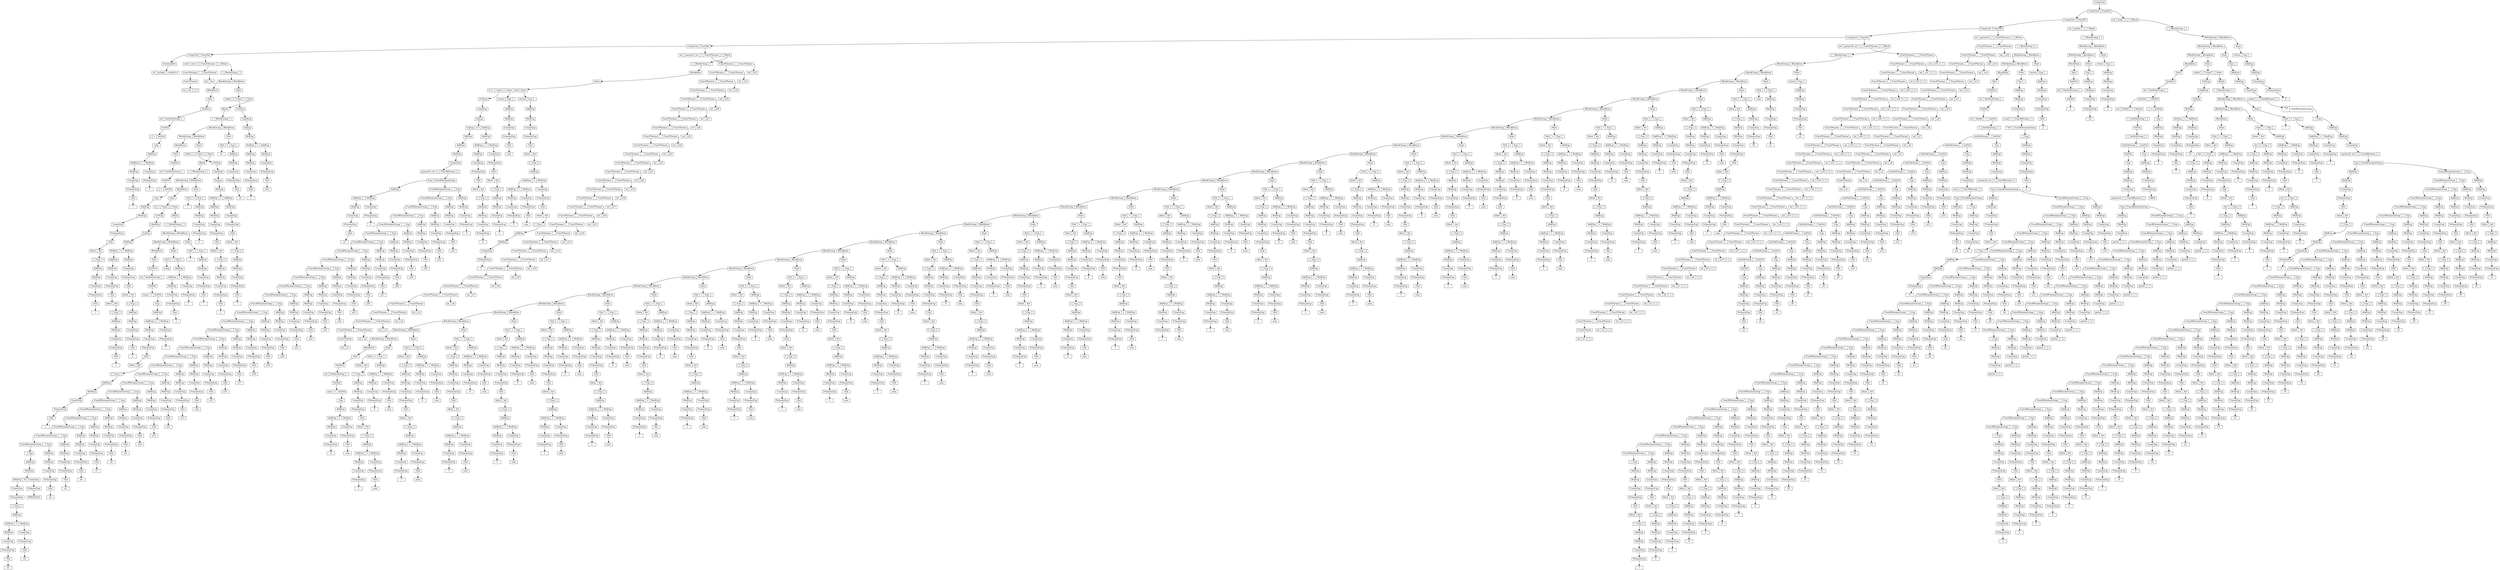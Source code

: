 digraph " "{node [shape = record,height=.1]node0[label="<f0> CompUnit"]node1[label = "<f0> CompUnit|<f1> FuncDef"];
"node0":f0->"node1";
node2[label = "<f0> int|<f1> main|<f2> \(|<f3> \)|<f4> Block"];
"node1":f1->"node2";
node3[label = "<f0> \{|<f1> BlockGroup|<f2> \}"];
"node2":f4->"node3";
node5[label = "<f0> BlockGroup|<f1> BlockItem"];
"node3":f1->"node5";
node6[label = "<f0> Stmt"];
"node5":f1->"node6";
node7[label = "<f0> return|<f1> Exp|<f2> \;"];
"node6":f0->"node7";
node9[label = "<f0> AddExp"];
"node7":f1->"node9";
node10[label = "<f0> MulExp"];
"node9":f0->"node10";
node11[label = "<f0> UnaryExp"];
"node10":f0->"node11";
node12[label = "<f0> PrimaryExp"];
"node11":f0->"node12";
node13[label = "<f0> 0"];
"node12":f0->"node13";
node16[label = "<f0> BlockGroup|<f1> BlockItem"];
"node5":f0->"node16";
node17[label = "<f0> Stmt"];
"node16":f1->"node17";
node18[label = "<f0> Exp|<f1> \;"];
"node17":f0->"node18";
node20[label = "<f0> AddExp"];
"node18":f0->"node20";
node21[label = "<f0> MulExp"];
"node20":f0->"node21";
node22[label = "<f0> UnaryExp"];
"node21":f0->"node22";
node23[label = "<f0> printf|<f1> \(|<f2> FuncRParams|<f3> \)"];
"node22":f0->"node23";
node25[label = "<f0> \"%d\n\"|<f1> FuncRParamsGroup"];
"node23":f2->"node25";
node26[label = "<f0> \,|<f1> Exp"];
"node25":f1->"node26";
node27[label = "<f0> AddExp"];
"node26":f1->"node27";
node28[label = "<f0> MulExp"];
"node27":f0->"node28";
node29[label = "<f0> UnaryExp"];
"node28":f0->"node29";
node30[label = "<f0> param32_arr|<f1> \(|<f2> FuncRParams|<f3> \)"];
"node29":f0->"node30";
node32[label = "<f0> Exp|<f1> FuncRParamsGroup"];
"node30":f2->"node32";
node33[label = "<f0> FuncRParamsGroup|<f1> \,|<f2> Exp"];
"node32":f1->"node33";
node34[label = "<f0> AddExp"];
"node33":f2->"node34";
node35[label = "<f0> MulExp"];
"node34":f0->"node35";
node36[label = "<f0> UnaryExp"];
"node35":f0->"node36";
node37[label = "<f0> PrimaryExp"];
"node36":f0->"node37";
node38[label = "<f0> LVal"];
"node37":f0->"node38";
node39[label = "<f0> Ident|<f1> Arr"];
"node38":f0->"node39";
node40[label = "<f0> \[|<f1> Exp|<f2> \]"];
"node39":f1->"node40";
node42[label = "<f0> AddExp"];
"node40":f1->"node42";
node43[label = "<f0> MulExp"];
"node42":f0->"node43";
node44[label = "<f0> UnaryExp"];
"node43":f0->"node44";
node45[label = "<f0> PrimaryExp"];
"node44":f0->"node45";
node46[label = "<f0> 31"];
"node45":f0->"node46";
node51[label = "<f0> FuncRParamsGroup|<f1> \,|<f2> Exp"];
"node33":f0->"node51";
node52[label = "<f0> AddExp"];
"node51":f2->"node52";
node53[label = "<f0> MulExp"];
"node52":f0->"node53";
node54[label = "<f0> UnaryExp"];
"node53":f0->"node54";
node55[label = "<f0> PrimaryExp"];
"node54":f0->"node55";
node56[label = "<f0> LVal"];
"node55":f0->"node56";
node57[label = "<f0> Ident|<f1> Arr"];
"node56":f0->"node57";
node58[label = "<f0> \[|<f1> Exp|<f2> \]"];
"node57":f1->"node58";
node60[label = "<f0> AddExp"];
"node58":f1->"node60";
node61[label = "<f0> MulExp"];
"node60":f0->"node61";
node62[label = "<f0> UnaryExp"];
"node61":f0->"node62";
node63[label = "<f0> PrimaryExp"];
"node62":f0->"node63";
node64[label = "<f0> 30"];
"node63":f0->"node64";
node69[label = "<f0> FuncRParamsGroup|<f1> \,|<f2> Exp"];
"node51":f0->"node69";
node70[label = "<f0> AddExp"];
"node69":f2->"node70";
node71[label = "<f0> MulExp"];
"node70":f0->"node71";
node72[label = "<f0> UnaryExp"];
"node71":f0->"node72";
node73[label = "<f0> PrimaryExp"];
"node72":f0->"node73";
node74[label = "<f0> LVal"];
"node73":f0->"node74";
node75[label = "<f0> Ident|<f1> Arr"];
"node74":f0->"node75";
node76[label = "<f0> \[|<f1> Exp|<f2> \]"];
"node75":f1->"node76";
node78[label = "<f0> AddExp"];
"node76":f1->"node78";
node79[label = "<f0> MulExp"];
"node78":f0->"node79";
node80[label = "<f0> UnaryExp"];
"node79":f0->"node80";
node81[label = "<f0> PrimaryExp"];
"node80":f0->"node81";
node82[label = "<f0> 29"];
"node81":f0->"node82";
node87[label = "<f0> FuncRParamsGroup|<f1> \,|<f2> Exp"];
"node69":f0->"node87";
node88[label = "<f0> AddExp"];
"node87":f2->"node88";
node89[label = "<f0> MulExp"];
"node88":f0->"node89";
node90[label = "<f0> UnaryExp"];
"node89":f0->"node90";
node91[label = "<f0> PrimaryExp"];
"node90":f0->"node91";
node92[label = "<f0> LVal"];
"node91":f0->"node92";
node93[label = "<f0> Ident|<f1> Arr"];
"node92":f0->"node93";
node94[label = "<f0> \[|<f1> Exp|<f2> \]"];
"node93":f1->"node94";
node96[label = "<f0> AddExp"];
"node94":f1->"node96";
node97[label = "<f0> MulExp"];
"node96":f0->"node97";
node98[label = "<f0> UnaryExp"];
"node97":f0->"node98";
node99[label = "<f0> PrimaryExp"];
"node98":f0->"node99";
node100[label = "<f0> 28"];
"node99":f0->"node100";
node105[label = "<f0> FuncRParamsGroup|<f1> \,|<f2> Exp"];
"node87":f0->"node105";
node106[label = "<f0> AddExp"];
"node105":f2->"node106";
node107[label = "<f0> MulExp"];
"node106":f0->"node107";
node108[label = "<f0> UnaryExp"];
"node107":f0->"node108";
node109[label = "<f0> PrimaryExp"];
"node108":f0->"node109";
node110[label = "<f0> LVal"];
"node109":f0->"node110";
node111[label = "<f0> Ident|<f1> Arr"];
"node110":f0->"node111";
node112[label = "<f0> \[|<f1> Exp|<f2> \]"];
"node111":f1->"node112";
node114[label = "<f0> AddExp"];
"node112":f1->"node114";
node115[label = "<f0> MulExp"];
"node114":f0->"node115";
node116[label = "<f0> UnaryExp"];
"node115":f0->"node116";
node117[label = "<f0> PrimaryExp"];
"node116":f0->"node117";
node118[label = "<f0> 27"];
"node117":f0->"node118";
node123[label = "<f0> FuncRParamsGroup|<f1> \,|<f2> Exp"];
"node105":f0->"node123";
node124[label = "<f0> AddExp"];
"node123":f2->"node124";
node125[label = "<f0> MulExp"];
"node124":f0->"node125";
node126[label = "<f0> UnaryExp"];
"node125":f0->"node126";
node127[label = "<f0> PrimaryExp"];
"node126":f0->"node127";
node128[label = "<f0> LVal"];
"node127":f0->"node128";
node129[label = "<f0> Ident|<f1> Arr"];
"node128":f0->"node129";
node130[label = "<f0> \[|<f1> Exp|<f2> \]"];
"node129":f1->"node130";
node132[label = "<f0> AddExp"];
"node130":f1->"node132";
node133[label = "<f0> MulExp"];
"node132":f0->"node133";
node134[label = "<f0> UnaryExp"];
"node133":f0->"node134";
node135[label = "<f0> PrimaryExp"];
"node134":f0->"node135";
node136[label = "<f0> 26"];
"node135":f0->"node136";
node141[label = "<f0> FuncRParamsGroup|<f1> \,|<f2> Exp"];
"node123":f0->"node141";
node142[label = "<f0> AddExp"];
"node141":f2->"node142";
node143[label = "<f0> MulExp"];
"node142":f0->"node143";
node144[label = "<f0> UnaryExp"];
"node143":f0->"node144";
node145[label = "<f0> PrimaryExp"];
"node144":f0->"node145";
node146[label = "<f0> LVal"];
"node145":f0->"node146";
node147[label = "<f0> Ident|<f1> Arr"];
"node146":f0->"node147";
node148[label = "<f0> \[|<f1> Exp|<f2> \]"];
"node147":f1->"node148";
node150[label = "<f0> AddExp"];
"node148":f1->"node150";
node151[label = "<f0> MulExp"];
"node150":f0->"node151";
node152[label = "<f0> UnaryExp"];
"node151":f0->"node152";
node153[label = "<f0> PrimaryExp"];
"node152":f0->"node153";
node154[label = "<f0> 25"];
"node153":f0->"node154";
node159[label = "<f0> FuncRParamsGroup|<f1> \,|<f2> Exp"];
"node141":f0->"node159";
node160[label = "<f0> AddExp"];
"node159":f2->"node160";
node161[label = "<f0> MulExp"];
"node160":f0->"node161";
node162[label = "<f0> UnaryExp"];
"node161":f0->"node162";
node163[label = "<f0> PrimaryExp"];
"node162":f0->"node163";
node164[label = "<f0> LVal"];
"node163":f0->"node164";
node165[label = "<f0> Ident|<f1> Arr"];
"node164":f0->"node165";
node166[label = "<f0> \[|<f1> Exp|<f2> \]"];
"node165":f1->"node166";
node168[label = "<f0> AddExp"];
"node166":f1->"node168";
node169[label = "<f0> MulExp"];
"node168":f0->"node169";
node170[label = "<f0> UnaryExp"];
"node169":f0->"node170";
node171[label = "<f0> PrimaryExp"];
"node170":f0->"node171";
node172[label = "<f0> 24"];
"node171":f0->"node172";
node177[label = "<f0> FuncRParamsGroup|<f1> \,|<f2> Exp"];
"node159":f0->"node177";
node178[label = "<f0> AddExp"];
"node177":f2->"node178";
node179[label = "<f0> MulExp"];
"node178":f0->"node179";
node180[label = "<f0> UnaryExp"];
"node179":f0->"node180";
node181[label = "<f0> PrimaryExp"];
"node180":f0->"node181";
node182[label = "<f0> LVal"];
"node181":f0->"node182";
node183[label = "<f0> Ident|<f1> Arr"];
"node182":f0->"node183";
node184[label = "<f0> \[|<f1> Exp|<f2> \]"];
"node183":f1->"node184";
node186[label = "<f0> AddExp"];
"node184":f1->"node186";
node187[label = "<f0> MulExp"];
"node186":f0->"node187";
node188[label = "<f0> UnaryExp"];
"node187":f0->"node188";
node189[label = "<f0> PrimaryExp"];
"node188":f0->"node189";
node190[label = "<f0> 23"];
"node189":f0->"node190";
node195[label = "<f0> FuncRParamsGroup|<f1> \,|<f2> Exp"];
"node177":f0->"node195";
node196[label = "<f0> AddExp"];
"node195":f2->"node196";
node197[label = "<f0> MulExp"];
"node196":f0->"node197";
node198[label = "<f0> UnaryExp"];
"node197":f0->"node198";
node199[label = "<f0> PrimaryExp"];
"node198":f0->"node199";
node200[label = "<f0> LVal"];
"node199":f0->"node200";
node201[label = "<f0> Ident|<f1> Arr"];
"node200":f0->"node201";
node202[label = "<f0> \[|<f1> Exp|<f2> \]"];
"node201":f1->"node202";
node204[label = "<f0> AddExp"];
"node202":f1->"node204";
node205[label = "<f0> MulExp"];
"node204":f0->"node205";
node206[label = "<f0> UnaryExp"];
"node205":f0->"node206";
node207[label = "<f0> PrimaryExp"];
"node206":f0->"node207";
node208[label = "<f0> 22"];
"node207":f0->"node208";
node213[label = "<f0> FuncRParamsGroup|<f1> \,|<f2> Exp"];
"node195":f0->"node213";
node214[label = "<f0> AddExp"];
"node213":f2->"node214";
node215[label = "<f0> MulExp"];
"node214":f0->"node215";
node216[label = "<f0> UnaryExp"];
"node215":f0->"node216";
node217[label = "<f0> PrimaryExp"];
"node216":f0->"node217";
node218[label = "<f0> LVal"];
"node217":f0->"node218";
node219[label = "<f0> Ident|<f1> Arr"];
"node218":f0->"node219";
node220[label = "<f0> \[|<f1> Exp|<f2> \]"];
"node219":f1->"node220";
node222[label = "<f0> AddExp"];
"node220":f1->"node222";
node223[label = "<f0> MulExp"];
"node222":f0->"node223";
node224[label = "<f0> UnaryExp"];
"node223":f0->"node224";
node225[label = "<f0> PrimaryExp"];
"node224":f0->"node225";
node226[label = "<f0> 21"];
"node225":f0->"node226";
node231[label = "<f0> FuncRParamsGroup|<f1> \,|<f2> Exp"];
"node213":f0->"node231";
node232[label = "<f0> AddExp"];
"node231":f2->"node232";
node233[label = "<f0> MulExp"];
"node232":f0->"node233";
node234[label = "<f0> UnaryExp"];
"node233":f0->"node234";
node235[label = "<f0> PrimaryExp"];
"node234":f0->"node235";
node236[label = "<f0> LVal"];
"node235":f0->"node236";
node237[label = "<f0> Ident|<f1> Arr"];
"node236":f0->"node237";
node238[label = "<f0> \[|<f1> Exp|<f2> \]"];
"node237":f1->"node238";
node240[label = "<f0> AddExp"];
"node238":f1->"node240";
node241[label = "<f0> MulExp"];
"node240":f0->"node241";
node242[label = "<f0> UnaryExp"];
"node241":f0->"node242";
node243[label = "<f0> PrimaryExp"];
"node242":f0->"node243";
node244[label = "<f0> 20"];
"node243":f0->"node244";
node249[label = "<f0> FuncRParamsGroup|<f1> \,|<f2> Exp"];
"node231":f0->"node249";
node250[label = "<f0> AddExp"];
"node249":f2->"node250";
node251[label = "<f0> MulExp"];
"node250":f0->"node251";
node252[label = "<f0> UnaryExp"];
"node251":f0->"node252";
node253[label = "<f0> PrimaryExp"];
"node252":f0->"node253";
node254[label = "<f0> LVal"];
"node253":f0->"node254";
node255[label = "<f0> Ident|<f1> Arr"];
"node254":f0->"node255";
node256[label = "<f0> \[|<f1> Exp|<f2> \]"];
"node255":f1->"node256";
node258[label = "<f0> AddExp"];
"node256":f1->"node258";
node259[label = "<f0> MulExp"];
"node258":f0->"node259";
node260[label = "<f0> UnaryExp"];
"node259":f0->"node260";
node261[label = "<f0> PrimaryExp"];
"node260":f0->"node261";
node262[label = "<f0> 19"];
"node261":f0->"node262";
node267[label = "<f0> FuncRParamsGroup|<f1> \,|<f2> Exp"];
"node249":f0->"node267";
node268[label = "<f0> AddExp"];
"node267":f2->"node268";
node269[label = "<f0> MulExp"];
"node268":f0->"node269";
node270[label = "<f0> UnaryExp"];
"node269":f0->"node270";
node271[label = "<f0> PrimaryExp"];
"node270":f0->"node271";
node272[label = "<f0> LVal"];
"node271":f0->"node272";
node273[label = "<f0> Ident|<f1> Arr"];
"node272":f0->"node273";
node274[label = "<f0> \[|<f1> Exp|<f2> \]"];
"node273":f1->"node274";
node276[label = "<f0> AddExp"];
"node274":f1->"node276";
node277[label = "<f0> MulExp"];
"node276":f0->"node277";
node278[label = "<f0> UnaryExp"];
"node277":f0->"node278";
node279[label = "<f0> PrimaryExp"];
"node278":f0->"node279";
node280[label = "<f0> 18"];
"node279":f0->"node280";
node285[label = "<f0> FuncRParamsGroup|<f1> \,|<f2> Exp"];
"node267":f0->"node285";
node286[label = "<f0> AddExp"];
"node285":f2->"node286";
node287[label = "<f0> MulExp"];
"node286":f0->"node287";
node288[label = "<f0> UnaryExp"];
"node287":f0->"node288";
node289[label = "<f0> PrimaryExp"];
"node288":f0->"node289";
node290[label = "<f0> LVal"];
"node289":f0->"node290";
node291[label = "<f0> Ident|<f1> Arr"];
"node290":f0->"node291";
node292[label = "<f0> \[|<f1> Exp|<f2> \]"];
"node291":f1->"node292";
node294[label = "<f0> AddExp"];
"node292":f1->"node294";
node295[label = "<f0> MulExp"];
"node294":f0->"node295";
node296[label = "<f0> UnaryExp"];
"node295":f0->"node296";
node297[label = "<f0> PrimaryExp"];
"node296":f0->"node297";
node298[label = "<f0> 17"];
"node297":f0->"node298";
node303[label = "<f0> FuncRParamsGroup|<f1> \,|<f2> Exp"];
"node285":f0->"node303";
node304[label = "<f0> AddExp"];
"node303":f2->"node304";
node305[label = "<f0> MulExp"];
"node304":f0->"node305";
node306[label = "<f0> UnaryExp"];
"node305":f0->"node306";
node307[label = "<f0> PrimaryExp"];
"node306":f0->"node307";
node308[label = "<f0> LVal"];
"node307":f0->"node308";
node309[label = "<f0> Ident|<f1> Arr"];
"node308":f0->"node309";
node310[label = "<f0> \[|<f1> Exp|<f2> \]"];
"node309":f1->"node310";
node312[label = "<f0> AddExp"];
"node310":f1->"node312";
node313[label = "<f0> MulExp"];
"node312":f0->"node313";
node314[label = "<f0> UnaryExp"];
"node313":f0->"node314";
node315[label = "<f0> PrimaryExp"];
"node314":f0->"node315";
node316[label = "<f0> 16"];
"node315":f0->"node316";
node321[label = "<f0> FuncRParamsGroup|<f1> \,|<f2> Exp"];
"node303":f0->"node321";
node322[label = "<f0> AddExp"];
"node321":f2->"node322";
node323[label = "<f0> MulExp"];
"node322":f0->"node323";
node324[label = "<f0> UnaryExp"];
"node323":f0->"node324";
node325[label = "<f0> PrimaryExp"];
"node324":f0->"node325";
node326[label = "<f0> LVal"];
"node325":f0->"node326";
node327[label = "<f0> Ident|<f1> Arr"];
"node326":f0->"node327";
node328[label = "<f0> \[|<f1> Exp|<f2> \]"];
"node327":f1->"node328";
node330[label = "<f0> AddExp"];
"node328":f1->"node330";
node331[label = "<f0> MulExp"];
"node330":f0->"node331";
node332[label = "<f0> UnaryExp"];
"node331":f0->"node332";
node333[label = "<f0> PrimaryExp"];
"node332":f0->"node333";
node334[label = "<f0> 15"];
"node333":f0->"node334";
node339[label = "<f0> FuncRParamsGroup|<f1> \,|<f2> Exp"];
"node321":f0->"node339";
node340[label = "<f0> AddExp"];
"node339":f2->"node340";
node341[label = "<f0> MulExp"];
"node340":f0->"node341";
node342[label = "<f0> UnaryExp"];
"node341":f0->"node342";
node343[label = "<f0> PrimaryExp"];
"node342":f0->"node343";
node344[label = "<f0> LVal"];
"node343":f0->"node344";
node345[label = "<f0> Ident|<f1> Arr"];
"node344":f0->"node345";
node346[label = "<f0> \[|<f1> Exp|<f2> \]"];
"node345":f1->"node346";
node348[label = "<f0> AddExp"];
"node346":f1->"node348";
node349[label = "<f0> MulExp"];
"node348":f0->"node349";
node350[label = "<f0> UnaryExp"];
"node349":f0->"node350";
node351[label = "<f0> PrimaryExp"];
"node350":f0->"node351";
node352[label = "<f0> 14"];
"node351":f0->"node352";
node357[label = "<f0> FuncRParamsGroup|<f1> \,|<f2> Exp"];
"node339":f0->"node357";
node358[label = "<f0> AddExp"];
"node357":f2->"node358";
node359[label = "<f0> MulExp"];
"node358":f0->"node359";
node360[label = "<f0> UnaryExp"];
"node359":f0->"node360";
node361[label = "<f0> PrimaryExp"];
"node360":f0->"node361";
node362[label = "<f0> LVal"];
"node361":f0->"node362";
node363[label = "<f0> Ident|<f1> Arr"];
"node362":f0->"node363";
node364[label = "<f0> \[|<f1> Exp|<f2> \]"];
"node363":f1->"node364";
node366[label = "<f0> AddExp"];
"node364":f1->"node366";
node367[label = "<f0> MulExp"];
"node366":f0->"node367";
node368[label = "<f0> UnaryExp"];
"node367":f0->"node368";
node369[label = "<f0> PrimaryExp"];
"node368":f0->"node369";
node370[label = "<f0> 13"];
"node369":f0->"node370";
node375[label = "<f0> FuncRParamsGroup|<f1> \,|<f2> Exp"];
"node357":f0->"node375";
node376[label = "<f0> AddExp"];
"node375":f2->"node376";
node377[label = "<f0> MulExp"];
"node376":f0->"node377";
node378[label = "<f0> UnaryExp"];
"node377":f0->"node378";
node379[label = "<f0> PrimaryExp"];
"node378":f0->"node379";
node380[label = "<f0> LVal"];
"node379":f0->"node380";
node381[label = "<f0> Ident|<f1> Arr"];
"node380":f0->"node381";
node382[label = "<f0> \[|<f1> Exp|<f2> \]"];
"node381":f1->"node382";
node384[label = "<f0> AddExp"];
"node382":f1->"node384";
node385[label = "<f0> MulExp"];
"node384":f0->"node385";
node386[label = "<f0> UnaryExp"];
"node385":f0->"node386";
node387[label = "<f0> PrimaryExp"];
"node386":f0->"node387";
node388[label = "<f0> 12"];
"node387":f0->"node388";
node393[label = "<f0> FuncRParamsGroup|<f1> \,|<f2> Exp"];
"node375":f0->"node393";
node394[label = "<f0> AddExp"];
"node393":f2->"node394";
node395[label = "<f0> MulExp"];
"node394":f0->"node395";
node396[label = "<f0> UnaryExp"];
"node395":f0->"node396";
node397[label = "<f0> PrimaryExp"];
"node396":f0->"node397";
node398[label = "<f0> LVal"];
"node397":f0->"node398";
node399[label = "<f0> Ident|<f1> Arr"];
"node398":f0->"node399";
node400[label = "<f0> \[|<f1> Exp|<f2> \]"];
"node399":f1->"node400";
node402[label = "<f0> AddExp"];
"node400":f1->"node402";
node403[label = "<f0> MulExp"];
"node402":f0->"node403";
node404[label = "<f0> UnaryExp"];
"node403":f0->"node404";
node405[label = "<f0> PrimaryExp"];
"node404":f0->"node405";
node406[label = "<f0> 11"];
"node405":f0->"node406";
node411[label = "<f0> FuncRParamsGroup|<f1> \,|<f2> Exp"];
"node393":f0->"node411";
node412[label = "<f0> AddExp"];
"node411":f2->"node412";
node413[label = "<f0> MulExp"];
"node412":f0->"node413";
node414[label = "<f0> UnaryExp"];
"node413":f0->"node414";
node415[label = "<f0> PrimaryExp"];
"node414":f0->"node415";
node416[label = "<f0> LVal"];
"node415":f0->"node416";
node417[label = "<f0> Ident|<f1> Arr"];
"node416":f0->"node417";
node418[label = "<f0> \[|<f1> Exp|<f2> \]"];
"node417":f1->"node418";
node420[label = "<f0> AddExp"];
"node418":f1->"node420";
node421[label = "<f0> MulExp"];
"node420":f0->"node421";
node422[label = "<f0> UnaryExp"];
"node421":f0->"node422";
node423[label = "<f0> PrimaryExp"];
"node422":f0->"node423";
node424[label = "<f0> 10"];
"node423":f0->"node424";
node429[label = "<f0> FuncRParamsGroup|<f1> \,|<f2> Exp"];
"node411":f0->"node429";
node430[label = "<f0> AddExp"];
"node429":f2->"node430";
node431[label = "<f0> MulExp"];
"node430":f0->"node431";
node432[label = "<f0> UnaryExp"];
"node431":f0->"node432";
node433[label = "<f0> PrimaryExp"];
"node432":f0->"node433";
node434[label = "<f0> LVal"];
"node433":f0->"node434";
node435[label = "<f0> Ident|<f1> Arr"];
"node434":f0->"node435";
node436[label = "<f0> \[|<f1> Exp|<f2> \]"];
"node435":f1->"node436";
node438[label = "<f0> AddExp"];
"node436":f1->"node438";
node439[label = "<f0> MulExp"];
"node438":f0->"node439";
node440[label = "<f0> UnaryExp"];
"node439":f0->"node440";
node441[label = "<f0> PrimaryExp"];
"node440":f0->"node441";
node442[label = "<f0> 9"];
"node441":f0->"node442";
node447[label = "<f0> FuncRParamsGroup|<f1> \,|<f2> Exp"];
"node429":f0->"node447";
node448[label = "<f0> AddExp"];
"node447":f2->"node448";
node449[label = "<f0> MulExp"];
"node448":f0->"node449";
node450[label = "<f0> UnaryExp"];
"node449":f0->"node450";
node451[label = "<f0> PrimaryExp"];
"node450":f0->"node451";
node452[label = "<f0> LVal"];
"node451":f0->"node452";
node453[label = "<f0> Ident|<f1> Arr"];
"node452":f0->"node453";
node454[label = "<f0> \[|<f1> Exp|<f2> \]"];
"node453":f1->"node454";
node456[label = "<f0> AddExp"];
"node454":f1->"node456";
node457[label = "<f0> MulExp"];
"node456":f0->"node457";
node458[label = "<f0> UnaryExp"];
"node457":f0->"node458";
node459[label = "<f0> PrimaryExp"];
"node458":f0->"node459";
node460[label = "<f0> 8"];
"node459":f0->"node460";
node465[label = "<f0> FuncRParamsGroup|<f1> \,|<f2> Exp"];
"node447":f0->"node465";
node466[label = "<f0> AddExp"];
"node465":f2->"node466";
node467[label = "<f0> MulExp"];
"node466":f0->"node467";
node468[label = "<f0> UnaryExp"];
"node467":f0->"node468";
node469[label = "<f0> PrimaryExp"];
"node468":f0->"node469";
node470[label = "<f0> LVal"];
"node469":f0->"node470";
node471[label = "<f0> Ident|<f1> Arr"];
"node470":f0->"node471";
node472[label = "<f0> \[|<f1> Exp|<f2> \]"];
"node471":f1->"node472";
node474[label = "<f0> AddExp"];
"node472":f1->"node474";
node475[label = "<f0> MulExp"];
"node474":f0->"node475";
node476[label = "<f0> UnaryExp"];
"node475":f0->"node476";
node477[label = "<f0> PrimaryExp"];
"node476":f0->"node477";
node478[label = "<f0> 7"];
"node477":f0->"node478";
node483[label = "<f0> FuncRParamsGroup|<f1> \,|<f2> Exp"];
"node465":f0->"node483";
node484[label = "<f0> AddExp"];
"node483":f2->"node484";
node485[label = "<f0> MulExp"];
"node484":f0->"node485";
node486[label = "<f0> UnaryExp"];
"node485":f0->"node486";
node487[label = "<f0> PrimaryExp"];
"node486":f0->"node487";
node488[label = "<f0> LVal"];
"node487":f0->"node488";
node489[label = "<f0> Ident|<f1> Arr"];
"node488":f0->"node489";
node490[label = "<f0> \[|<f1> Exp|<f2> \]"];
"node489":f1->"node490";
node492[label = "<f0> AddExp"];
"node490":f1->"node492";
node493[label = "<f0> MulExp"];
"node492":f0->"node493";
node494[label = "<f0> UnaryExp"];
"node493":f0->"node494";
node495[label = "<f0> PrimaryExp"];
"node494":f0->"node495";
node496[label = "<f0> 6"];
"node495":f0->"node496";
node501[label = "<f0> FuncRParamsGroup|<f1> \,|<f2> Exp"];
"node483":f0->"node501";
node502[label = "<f0> AddExp"];
"node501":f2->"node502";
node503[label = "<f0> MulExp"];
"node502":f0->"node503";
node504[label = "<f0> UnaryExp"];
"node503":f0->"node504";
node505[label = "<f0> PrimaryExp"];
"node504":f0->"node505";
node506[label = "<f0> LVal"];
"node505":f0->"node506";
node507[label = "<f0> Ident|<f1> Arr"];
"node506":f0->"node507";
node508[label = "<f0> \[|<f1> Exp|<f2> \]"];
"node507":f1->"node508";
node510[label = "<f0> AddExp"];
"node508":f1->"node510";
node511[label = "<f0> MulExp"];
"node510":f0->"node511";
node512[label = "<f0> UnaryExp"];
"node511":f0->"node512";
node513[label = "<f0> PrimaryExp"];
"node512":f0->"node513";
node514[label = "<f0> 5"];
"node513":f0->"node514";
node519[label = "<f0> FuncRParamsGroup|<f1> \,|<f2> Exp"];
"node501":f0->"node519";
node520[label = "<f0> AddExp"];
"node519":f2->"node520";
node521[label = "<f0> MulExp"];
"node520":f0->"node521";
node522[label = "<f0> UnaryExp"];
"node521":f0->"node522";
node523[label = "<f0> PrimaryExp"];
"node522":f0->"node523";
node524[label = "<f0> LVal"];
"node523":f0->"node524";
node525[label = "<f0> Ident|<f1> Arr"];
"node524":f0->"node525";
node526[label = "<f0> \[|<f1> Exp|<f2> \]"];
"node525":f1->"node526";
node528[label = "<f0> AddExp"];
"node526":f1->"node528";
node529[label = "<f0> MulExp"];
"node528":f0->"node529";
node530[label = "<f0> UnaryExp"];
"node529":f0->"node530";
node531[label = "<f0> PrimaryExp"];
"node530":f0->"node531";
node532[label = "<f0> 4"];
"node531":f0->"node532";
node537[label = "<f0> FuncRParamsGroup|<f1> \,|<f2> Exp"];
"node519":f0->"node537";
node538[label = "<f0> AddExp"];
"node537":f2->"node538";
node539[label = "<f0> MulExp"];
"node538":f0->"node539";
node540[label = "<f0> UnaryExp"];
"node539":f0->"node540";
node541[label = "<f0> PrimaryExp"];
"node540":f0->"node541";
node542[label = "<f0> LVal"];
"node541":f0->"node542";
node543[label = "<f0> Ident|<f1> Arr"];
"node542":f0->"node543";
node544[label = "<f0> \[|<f1> Exp|<f2> \]"];
"node543":f1->"node544";
node546[label = "<f0> AddExp"];
"node544":f1->"node546";
node547[label = "<f0> MulExp"];
"node546":f0->"node547";
node548[label = "<f0> UnaryExp"];
"node547":f0->"node548";
node549[label = "<f0> PrimaryExp"];
"node548":f0->"node549";
node550[label = "<f0> 3"];
"node549":f0->"node550";
node555[label = "<f0> FuncRParamsGroup|<f1> \,|<f2> Exp"];
"node537":f0->"node555";
node556[label = "<f0> AddExp"];
"node555":f2->"node556";
node557[label = "<f0> MulExp"];
"node556":f0->"node557";
node558[label = "<f0> UnaryExp"];
"node557":f0->"node558";
node559[label = "<f0> PrimaryExp"];
"node558":f0->"node559";
node560[label = "<f0> LVal"];
"node559":f0->"node560";
node561[label = "<f0> Ident|<f1> Arr"];
"node560":f0->"node561";
node562[label = "<f0> \[|<f1> Exp|<f2> \]"];
"node561":f1->"node562";
node564[label = "<f0> AddExp"];
"node562":f1->"node564";
node565[label = "<f0> MulExp"];
"node564":f0->"node565";
node566[label = "<f0> UnaryExp"];
"node565":f0->"node566";
node567[label = "<f0> PrimaryExp"];
"node566":f0->"node567";
node568[label = "<f0> 2"];
"node567":f0->"node568";
node573[label = "<f0> \,|<f1> Exp"];
"node555":f0->"node573";
node574[label = "<f0> AddExp"];
"node573":f1->"node574";
node575[label = "<f0> MulExp"];
"node574":f0->"node575";
node576[label = "<f0> UnaryExp"];
"node575":f0->"node576";
node577[label = "<f0> PrimaryExp"];
"node576":f0->"node577";
node578[label = "<f0> LVal"];
"node577":f0->"node578";
node579[label = "<f0> Ident|<f1> Arr"];
"node578":f0->"node579";
node580[label = "<f0> \[|<f1> Exp|<f2> \]"];
"node579":f1->"node580";
node582[label = "<f0> AddExp"];
"node580":f1->"node582";
node583[label = "<f0> MulExp"];
"node582":f0->"node583";
node584[label = "<f0> UnaryExp"];
"node583":f0->"node584";
node585[label = "<f0> PrimaryExp"];
"node584":f0->"node585";
node586[label = "<f0> 1"];
"node585":f0->"node586";
node591[label = "<f0> AddExp"];
"node32":f0->"node591";
node592[label = "<f0> MulExp"];
"node591":f0->"node592";
node593[label = "<f0> UnaryExp"];
"node592":f0->"node593";
node594[label = "<f0> PrimaryExp"];
"node593":f0->"node594";
node595[label = "<f0> LVal"];
"node594":f0->"node595";
node596[label = "<f0> Ident|<f1> Arr"];
"node595":f0->"node596";
node597[label = "<f0> \[|<f1> Exp|<f2> \]"];
"node596":f1->"node597";
node599[label = "<f0> AddExp"];
"node597":f1->"node599";
node600[label = "<f0> MulExp"];
"node599":f0->"node600";
node601[label = "<f0> UnaryExp"];
"node600":f0->"node601";
node602[label = "<f0> PrimaryExp"];
"node601":f0->"node602";
node603[label = "<f0> 0"];
"node602":f0->"node603";
node613[label = "<f0> BlockGroup|<f1> BlockItem"];
"node16":f0->"node613";
node614[label = "<f0> Stmt"];
"node613":f1->"node614";
node615[label = "<f0> while|<f1> \(|<f2> Cond|<f3> \)|<f4> Stmt"];
"node614":f0->"node615";
node616[label = "<f0> Block"];
"node615":f4->"node616";
node617[label = "<f0> \{|<f1> BlockGroup|<f2> \}"];
"node616":f0->"node617";
node619[label = "<f0> BlockGroup|<f1> BlockItem"];
"node617":f1->"node619";
node620[label = "<f0> Stmt"];
"node619":f1->"node620";
node621[label = "<f0> LVal|<f1> \=|<f2> Exp|<f3> \;"];
"node620":f0->"node621";
node623[label = "<f0> AddExp"];
"node621":f2->"node623";
node624[label = "<f0> AddExp|<f1> +|<f2> MulExp"];
"node623":f0->"node624";
node625[label = "<f0> UnaryExp"];
"node624":f2->"node625";
node626[label = "<f0> PrimaryExp"];
"node625":f0->"node626";
node627[label = "<f0> 1"];
"node626":f0->"node627";
node630[label = "<f0> MulExp"];
"node624":f0->"node630";
node631[label = "<f0> UnaryExp"];
"node630":f0->"node631";
node632[label = "<f0> PrimaryExp"];
"node631":f0->"node632";
node633[label = "<f0> LVal"];
"node632":f0->"node633";
node634[label = "<f0> i"];
"node633":f0->"node634";
node637[label = "<f0> i"];
"node621":f0->"node637";
node639[label = "<f0> BlockGroup|<f1> BlockItem"];
"node619":f0->"node639";
node640[label = "<f0> Stmt"];
"node639":f1->"node640";
node641[label = "<f0> LVal|<f1> \=|<f2> Exp|<f3> \;"];
"node640":f0->"node641";
node643[label = "<f0> AddExp"];
"node641":f2->"node643";
node644[label = "<f0> AddExp|<f1> -|<f2> MulExp"];
"node643":f0->"node644";
node645[label = "<f0> UnaryExp"];
"node644":f2->"node645";
node646[label = "<f0> PrimaryExp"];
"node645":f0->"node646";
node647[label = "<f0> 2"];
"node646":f0->"node647";
node650[label = "<f0> MulExp"];
"node644":f0->"node650";
node651[label = "<f0> UnaryExp"];
"node650":f0->"node651";
node652[label = "<f0> PrimaryExp"];
"node651":f0->"node652";
node653[label = "<f0> LVal"];
"node652":f0->"node653";
node654[label = "<f0> Ident|<f1> Arr"];
"node653":f0->"node654";
node655[label = "<f0> Arr|<f1> \[|<f2> Exp|<f3> \]"];
"node654":f1->"node655";
node657[label = "<f0> AddExp"];
"node655":f2->"node657";
node658[label = "<f0> MulExp"];
"node657":f0->"node658";
node659[label = "<f0> UnaryExp"];
"node658":f0->"node659";
node660[label = "<f0> PrimaryExp"];
"node659":f0->"node660";
node661[label = "<f0> 0"];
"node660":f0->"node661";
node664[label = "<f0> \[|<f1> Exp|<f2> \]"];
"node655":f0->"node664";
node666[label = "<f0> AddExp"];
"node664":f1->"node666";
node667[label = "<f0> AddExp|<f1> -|<f2> MulExp"];
"node666":f0->"node667";
node668[label = "<f0> UnaryExp"];
"node667":f2->"node668";
node669[label = "<f0> PrimaryExp"];
"node668":f0->"node669";
node670[label = "<f0> 1"];
"node669":f0->"node670";
node673[label = "<f0> MulExp"];
"node667":f0->"node673";
node674[label = "<f0> UnaryExp"];
"node673":f0->"node674";
node675[label = "<f0> PrimaryExp"];
"node674":f0->"node675";
node676[label = "<f0> LVal"];
"node675":f0->"node676";
node677[label = "<f0> i"];
"node676":f0->"node677";
node682[label = "<f0> Ident|<f1> Arr"];
"node641":f0->"node682";
node683[label = "<f0> Arr|<f1> \[|<f2> Exp|<f3> \]"];
"node682":f1->"node683";
node685[label = "<f0> AddExp"];
"node683":f2->"node685";
node686[label = "<f0> MulExp"];
"node685":f0->"node686";
node687[label = "<f0> UnaryExp"];
"node686":f0->"node687";
node688[label = "<f0> PrimaryExp"];
"node687":f0->"node688";
node689[label = "<f0> 1"];
"node688":f0->"node689";
node692[label = "<f0> \[|<f1> Exp|<f2> \]"];
"node683":f0->"node692";
node694[label = "<f0> AddExp"];
"node692":f1->"node694";
node695[label = "<f0> MulExp"];
"node694":f0->"node695";
node696[label = "<f0> UnaryExp"];
"node695":f0->"node696";
node697[label = "<f0> PrimaryExp"];
"node696":f0->"node697";
node698[label = "<f0> LVal"];
"node697":f0->"node698";
node699[label = "<f0> i"];
"node698":f0->"node699";
node703[label = "<f0> BlockItem"];
"node639":f0->"node703";
node704[label = "<f0> Stmt"];
"node703":f0->"node704";
node705[label = "<f0> LVal|<f1> \=|<f2> Exp|<f3> \;"];
"node704":f0->"node705";
node707[label = "<f0> AddExp"];
"node705":f2->"node707";
node708[label = "<f0> AddExp|<f1> -|<f2> MulExp"];
"node707":f0->"node708";
node709[label = "<f0> UnaryExp"];
"node708":f2->"node709";
node710[label = "<f0> PrimaryExp"];
"node709":f0->"node710";
node711[label = "<f0> 1"];
"node710":f0->"node711";
node714[label = "<f0> MulExp"];
"node708":f0->"node714";
node715[label = "<f0> UnaryExp"];
"node714":f0->"node715";
node716[label = "<f0> PrimaryExp"];
"node715":f0->"node716";
node717[label = "<f0> LVal"];
"node716":f0->"node717";
node718[label = "<f0> Ident|<f1> Arr"];
"node717":f0->"node718";
node719[label = "<f0> Arr|<f1> \[|<f2> Exp|<f3> \]"];
"node718":f1->"node719";
node721[label = "<f0> AddExp"];
"node719":f2->"node721";
node722[label = "<f0> MulExp"];
"node721":f0->"node722";
node723[label = "<f0> UnaryExp"];
"node722":f0->"node723";
node724[label = "<f0> PrimaryExp"];
"node723":f0->"node724";
node725[label = "<f0> 1"];
"node724":f0->"node725";
node728[label = "<f0> \[|<f1> Exp|<f2> \]"];
"node719":f0->"node728";
node730[label = "<f0> AddExp"];
"node728":f1->"node730";
node731[label = "<f0> AddExp|<f1> -|<f2> MulExp"];
"node730":f0->"node731";
node732[label = "<f0> UnaryExp"];
"node731":f2->"node732";
node733[label = "<f0> PrimaryExp"];
"node732":f0->"node733";
node734[label = "<f0> 1"];
"node733":f0->"node734";
node737[label = "<f0> MulExp"];
"node731":f0->"node737";
node738[label = "<f0> UnaryExp"];
"node737":f0->"node738";
node739[label = "<f0> PrimaryExp"];
"node738":f0->"node739";
node740[label = "<f0> LVal"];
"node739":f0->"node740";
node741[label = "<f0> i"];
"node740":f0->"node741";
node746[label = "<f0> Ident|<f1> Arr"];
"node705":f0->"node746";
node747[label = "<f0> Arr|<f1> \[|<f2> Exp|<f3> \]"];
"node746":f1->"node747";
node749[label = "<f0> AddExp"];
"node747":f2->"node749";
node750[label = "<f0> MulExp"];
"node749":f0->"node750";
node751[label = "<f0> UnaryExp"];
"node750":f0->"node751";
node752[label = "<f0> PrimaryExp"];
"node751":f0->"node752";
node753[label = "<f0> 0"];
"node752":f0->"node753";
node756[label = "<f0> \[|<f1> Exp|<f2> \]"];
"node747":f0->"node756";
node758[label = "<f0> AddExp"];
"node756":f1->"node758";
node759[label = "<f0> MulExp"];
"node758":f0->"node759";
node760[label = "<f0> UnaryExp"];
"node759":f0->"node760";
node761[label = "<f0> PrimaryExp"];
"node760":f0->"node761";
node762[label = "<f0> LVal"];
"node761":f0->"node762";
node763[label = "<f0> i"];
"node762":f0->"node763";
node769[label = "<f0> LOrExp"];
"node615":f2->"node769";
node770[label = "<f0> LAndExp"];
"node769":f0->"node770";
node771[label = "<f0> EqExp"];
"node770":f0->"node771";
node772[label = "<f0> RelExp"];
"node771":f0->"node772";
node773[label = "<f0> RelExp|<f1> \<|<f2> AddExp"];
"node772":f0->"node773";
node774[label = "<f0> MulExp"];
"node773":f2->"node774";
node775[label = "<f0> UnaryExp"];
"node774":f0->"node775";
node776[label = "<f0> PrimaryExp"];
"node775":f0->"node776";
node777[label = "<f0> 32"];
"node776":f0->"node777";
node780[label = "<f0> AddExp"];
"node773":f0->"node780";
node781[label = "<f0> MulExp"];
"node780":f0->"node781";
node782[label = "<f0> UnaryExp"];
"node781":f0->"node782";
node783[label = "<f0> PrimaryExp"];
"node782":f0->"node783";
node784[label = "<f0> LVal"];
"node783":f0->"node784";
node785[label = "<f0> i"];
"node784":f0->"node785";
node789[label = "<f0> BlockItem"];
"node613":f0->"node789";
node790[label = "<f0> Decl"];
"node789":f0->"node790";
node791[label = "<f0> VarDecl"];
"node790":f0->"node791";
node792[label = "<f0> int|<f1> VarDeclGroup|<f2> \;"];
"node791":f0->"node792";
node794[label = "<f0> VarDef|<f1> \,|<f2> VarDef"];
"node792":f1->"node794";
node795[label = "<f0> i|<f1> \=|<f2> InitVal"];
"node794":f2->"node795";
node796[label = "<f0> Exp"];
"node795":f2->"node796";
node797[label = "<f0> AddExp"];
"node796":f0->"node797";
node798[label = "<f0> MulExp"];
"node797":f0->"node798";
node799[label = "<f0> UnaryExp"];
"node798":f0->"node799";
node800[label = "<f0> PrimaryExp"];
"node799":f0->"node800";
node801[label = "<f0> 1"];
"node800":f0->"node801";
node806[label = "<f0> arr|<f1> Arrdef|<f2> \=|<f3> InitVal"];
"node794":f0->"node806";
node807[label = "<f0> \{|<f1> InitValGroup|<f2> \}"];
"node806":f3->"node807";
node809[label = "<f0> InitVal"];
"node807":f1->"node809";
node810[label = "<f0> \{|<f1> InitValGroup|<f2> \}"];
"node809":f0->"node810";
node812[label = "<f0> InitValGroup|<f1> \,|<f2> InitVal"];
"node810":f1->"node812";
node813[label = "<f0> Exp"];
"node812":f2->"node813";
node814[label = "<f0> AddExp"];
"node813":f0->"node814";
node815[label = "<f0> MulExp"];
"node814":f0->"node815";
node816[label = "<f0> UnaryExp"];
"node815":f0->"node816";
node817[label = "<f0> PrimaryExp"];
"node816":f0->"node817";
node818[label = "<f0> 8848"];
"node817":f0->"node818";
node821[label = "<f0> InitVal"];
"node812":f0->"node821";
node822[label = "<f0> Exp"];
"node821":f0->"node822";
node823[label = "<f0> AddExp"];
"node822":f0->"node823";
node824[label = "<f0> MulExp"];
"node823":f0->"node824";
node825[label = "<f0> UnaryExp"];
"node824":f0->"node825";
node826[label = "<f0> param16|<f1> \(|<f2> FuncRParams|<f3> \)"];
"node825":f0->"node826";
node828[label = "<f0> Exp|<f1> FuncRParamsGroup"];
"node826":f2->"node828";
node829[label = "<f0> FuncRParamsGroup|<f1> \,|<f2> Exp"];
"node828":f1->"node829";
node830[label = "<f0> AddExp"];
"node829":f2->"node830";
node831[label = "<f0> MulExp"];
"node830":f0->"node831";
node832[label = "<f0> UnaryExp"];
"node831":f0->"node832";
node833[label = "<f0> getint|<f1> \(|<f2> \)"];
"node832":f0->"node833";
node838[label = "<f0> FuncRParamsGroup|<f1> \,|<f2> Exp"];
"node829":f0->"node838";
node839[label = "<f0> AddExp"];
"node838":f2->"node839";
node840[label = "<f0> MulExp"];
"node839":f0->"node840";
node841[label = "<f0> UnaryExp"];
"node840":f0->"node841";
node842[label = "<f0> getint|<f1> \(|<f2> \)"];
"node841":f0->"node842";
node847[label = "<f0> FuncRParamsGroup|<f1> \,|<f2> Exp"];
"node838":f0->"node847";
node848[label = "<f0> AddExp"];
"node847":f2->"node848";
node849[label = "<f0> MulExp"];
"node848":f0->"node849";
node850[label = "<f0> UnaryExp"];
"node849":f0->"node850";
node851[label = "<f0> getint|<f1> \(|<f2> \)"];
"node850":f0->"node851";
node856[label = "<f0> FuncRParamsGroup|<f1> \,|<f2> Exp"];
"node847":f0->"node856";
node857[label = "<f0> AddExp"];
"node856":f2->"node857";
node858[label = "<f0> MulExp"];
"node857":f0->"node858";
node859[label = "<f0> UnaryExp"];
"node858":f0->"node859";
node860[label = "<f0> getint|<f1> \(|<f2> \)"];
"node859":f0->"node860";
node865[label = "<f0> FuncRParamsGroup|<f1> \,|<f2> Exp"];
"node856":f0->"node865";
node866[label = "<f0> AddExp"];
"node865":f2->"node866";
node867[label = "<f0> MulExp"];
"node866":f0->"node867";
node868[label = "<f0> UnaryExp"];
"node867":f0->"node868";
node869[label = "<f0> getint|<f1> \(|<f2> \)"];
"node868":f0->"node869";
node874[label = "<f0> FuncRParamsGroup|<f1> \,|<f2> Exp"];
"node865":f0->"node874";
node875[label = "<f0> AddExp"];
"node874":f2->"node875";
node876[label = "<f0> MulExp"];
"node875":f0->"node876";
node877[label = "<f0> UnaryExp"];
"node876":f0->"node877";
node878[label = "<f0> getint|<f1> \(|<f2> \)"];
"node877":f0->"node878";
node883[label = "<f0> FuncRParamsGroup|<f1> \,|<f2> Exp"];
"node874":f0->"node883";
node884[label = "<f0> AddExp"];
"node883":f2->"node884";
node885[label = "<f0> MulExp"];
"node884":f0->"node885";
node886[label = "<f0> UnaryExp"];
"node885":f0->"node886";
node887[label = "<f0> getint|<f1> \(|<f2> \)"];
"node886":f0->"node887";
node892[label = "<f0> FuncRParamsGroup|<f1> \,|<f2> Exp"];
"node883":f0->"node892";
node893[label = "<f0> AddExp"];
"node892":f2->"node893";
node894[label = "<f0> MulExp"];
"node893":f0->"node894";
node895[label = "<f0> UnaryExp"];
"node894":f0->"node895";
node896[label = "<f0> getint|<f1> \(|<f2> \)"];
"node895":f0->"node896";
node901[label = "<f0> FuncRParamsGroup|<f1> \,|<f2> Exp"];
"node892":f0->"node901";
node902[label = "<f0> AddExp"];
"node901":f2->"node902";
node903[label = "<f0> MulExp"];
"node902":f0->"node903";
node904[label = "<f0> UnaryExp"];
"node903":f0->"node904";
node905[label = "<f0> getint|<f1> \(|<f2> \)"];
"node904":f0->"node905";
node910[label = "<f0> FuncRParamsGroup|<f1> \,|<f2> Exp"];
"node901":f0->"node910";
node911[label = "<f0> AddExp"];
"node910":f2->"node911";
node912[label = "<f0> MulExp"];
"node911":f0->"node912";
node913[label = "<f0> UnaryExp"];
"node912":f0->"node913";
node914[label = "<f0> getint|<f1> \(|<f2> \)"];
"node913":f0->"node914";
node919[label = "<f0> FuncRParamsGroup|<f1> \,|<f2> Exp"];
"node910":f0->"node919";
node920[label = "<f0> AddExp"];
"node919":f2->"node920";
node921[label = "<f0> MulExp"];
"node920":f0->"node921";
node922[label = "<f0> UnaryExp"];
"node921":f0->"node922";
node923[label = "<f0> getint|<f1> \(|<f2> \)"];
"node922":f0->"node923";
node928[label = "<f0> FuncRParamsGroup|<f1> \,|<f2> Exp"];
"node919":f0->"node928";
node929[label = "<f0> AddExp"];
"node928":f2->"node929";
node930[label = "<f0> MulExp"];
"node929":f0->"node930";
node931[label = "<f0> UnaryExp"];
"node930":f0->"node931";
node932[label = "<f0> getint|<f1> \(|<f2> \)"];
"node931":f0->"node932";
node937[label = "<f0> FuncRParamsGroup|<f1> \,|<f2> Exp"];
"node928":f0->"node937";
node938[label = "<f0> AddExp"];
"node937":f2->"node938";
node939[label = "<f0> MulExp"];
"node938":f0->"node939";
node940[label = "<f0> UnaryExp"];
"node939":f0->"node940";
node941[label = "<f0> getint|<f1> \(|<f2> \)"];
"node940":f0->"node941";
node946[label = "<f0> FuncRParamsGroup|<f1> \,|<f2> Exp"];
"node937":f0->"node946";
node947[label = "<f0> AddExp"];
"node946":f2->"node947";
node948[label = "<f0> MulExp"];
"node947":f0->"node948";
node949[label = "<f0> UnaryExp"];
"node948":f0->"node949";
node950[label = "<f0> getint|<f1> \(|<f2> \)"];
"node949":f0->"node950";
node955[label = "<f0> \,|<f1> Exp"];
"node946":f0->"node955";
node956[label = "<f0> AddExp"];
"node955":f1->"node956";
node957[label = "<f0> MulExp"];
"node956":f0->"node957";
node958[label = "<f0> UnaryExp"];
"node957":f0->"node958";
node959[label = "<f0> getint|<f1> \(|<f2> \)"];
"node958":f0->"node959";
node964[label = "<f0> AddExp"];
"node828":f0->"node964";
node965[label = "<f0> MulExp"];
"node964":f0->"node965";
node966[label = "<f0> UnaryExp"];
"node965":f0->"node966";
node967[label = "<f0> getint|<f1> \(|<f2> \)"];
"node966":f0->"node967";
node984[label = "<f0> CompUnit|<f1> FuncDef"];
"node1":f0->"node984";
node985[label = "<f0> int|<f1> getint|<f2> \(|<f3> \)|<f4> Block"];
"node984":f1->"node985";
node986[label = "<f0> \{|<f1> BlockGroup|<f2> \}"];
"node985":f4->"node986";
node988[label = "<f0> BlockGroup|<f1> BlockItem"];
"node986":f1->"node988";
node989[label = "<f0> Stmt"];
"node988":f1->"node989";
node990[label = "<f0> return|<f1> Exp|<f2> \;"];
"node989":f0->"node990";
node992[label = "<f0> AddExp"];
"node990":f1->"node992";
node993[label = "<f0> MulExp"];
"node992":f0->"node993";
node994[label = "<f0> UnaryExp"];
"node993":f0->"node994";
node995[label = "<f0> PrimaryExp"];
"node994":f0->"node995";
node996[label = "<f0> 2"];
"node995":f0->"node996";
node999[label = "<f0> BlockGroup|<f1> BlockItem"];
"node988":f0->"node999";
node1000[label = "<f0> Stmt"];
"node999":f1->"node1000";
node1001[label = "<f0> Exp|<f1> \;"];
"node1000":f0->"node1001";
node1003[label = "<f0> AddExp"];
"node1001":f0->"node1003";
node1004[label = "<f0> MulExp"];
"node1003":f0->"node1004";
node1005[label = "<f0> UnaryExp"];
"node1004":f0->"node1005";
node1006[label = "<f0> PrimaryExp"];
"node1005":f0->"node1006";
node1007[label = "<f0> 32"];
"node1006":f0->"node1007";
node1009[label = "<f0> BlockItem"];
"node999":f0->"node1009";
node1010[label = "<f0> Decl"];
"node1009":f0->"node1010";
node1011[label = "<f0> VarDecl"];
"node1010":f0->"node1011";
node1012[label = "<f0> int|<f1> VarDeclGroup|<f2> \;"];
"node1011":f0->"node1012";
node1014[label = "<f0> VarDef"];
"node1012":f1->"node1014";
node1015[label = "<f0> a"];
"node1014":f0->"node1015";
node1023[label = "<f0> CompUnit|<f1> FuncDef"];
"node984":f0->"node1023";
node1024[label = "<f0> int|<f1> param16|<f2> \(|<f3> FuncFParams|<f4> \)|<f5> Block"];
"node1023":f1->"node1024";
node1025[label = "<f0> \{|<f1> BlockGroup|<f2> \}"];
"node1024":f5->"node1025";
node1027[label = "<f0> BlockGroup|<f1> BlockItem"];
"node1025":f1->"node1027";
node1028[label = "<f0> Stmt"];
"node1027":f1->"node1028";
node1029[label = "<f0> return|<f1> Exp|<f2> \;"];
"node1028":f0->"node1029";
node1031[label = "<f0> AddExp"];
"node1029":f1->"node1031";
node1032[label = "<f0> MulExp"];
"node1031":f0->"node1032";
node1033[label = "<f0> UnaryExp"];
"node1032":f0->"node1033";
node1034[label = "<f0> PrimaryExp"];
"node1033":f0->"node1034";
node1035[label = "<f0> LVal"];
"node1034":f0->"node1035";
node1036[label = "<f0> a"];
"node1035":f0->"node1036";
node1039[label = "<f0> BlockGroup|<f1> BlockItem"];
"node1027":f0->"node1039";
node1040[label = "<f0> Stmt"];
"node1039":f1->"node1040";
node1041[label = "<f0> Exp|<f1> \;"];
"node1040":f0->"node1041";
node1043[label = "<f0> AddExp"];
"node1041":f0->"node1043";
node1044[label = "<f0> MulExp"];
"node1043":f0->"node1044";
node1045[label = "<f0> UnaryExp"];
"node1044":f0->"node1045";
node1046[label = "<f0> scanf|<f1> \(|<f2> FuncRParams|<f3> \)"];
"node1045":f0->"node1046";
node1048[label = "<f0> \"%d\"|<f1> FuncRParamsGroup"];
"node1046":f2->"node1048";
node1049[label = "<f0> \,|<f1> Exp"];
"node1048":f1->"node1049";
node1050[label = "<f0> AddExp"];
"node1049":f1->"node1050";
node1051[label = "<f0> MulExp"];
"node1050":f0->"node1051";
node1052[label = "<f0> UnaryExp"];
"node1051":f0->"node1052";
node1053[label = "<f0> PrimaryExp"];
"node1052":f0->"node1053";
node1054[label = "<f0> LVal"];
"node1053":f0->"node1054";
node1055[label = "<f0> a"];
"node1054":f0->"node1055";
node1061[label = "<f0> BlockItem"];
"node1039":f0->"node1061";
node1062[label = "<f0> Decl"];
"node1061":f0->"node1062";
node1063[label = "<f0> VarDecl"];
"node1062":f0->"node1063";
node1064[label = "<f0> int|<f1> VarDeclGroup|<f2> \;"];
"node1063":f0->"node1064";
node1066[label = "<f0> VarDef"];
"node1064":f1->"node1066";
node1067[label = "<f0> arr|<f1> Arrdef|<f2> \=|<f3> InitVal"];
"node1066":f0->"node1067";
node1068[label = "<f0> \{|<f1> InitValGroup|<f2> \}"];
"node1067":f3->"node1068";
node1070[label = "<f0> InitValGroup|<f1> \,|<f2> InitVal"];
"node1068":f1->"node1070";
node1071[label = "<f0> Exp"];
"node1070":f2->"node1071";
node1072[label = "<f0> AddExp"];
"node1071":f0->"node1072";
node1073[label = "<f0> MulExp"];
"node1072":f0->"node1073";
node1074[label = "<f0> UnaryExp"];
"node1073":f0->"node1074";
node1075[label = "<f0> param32_rec|<f1> \(|<f2> FuncRParams|<f3> \)"];
"node1074":f0->"node1075";
node1077[label = "<f0> Exp|<f1> FuncRParamsGroup"];
"node1075":f2->"node1077";
node1078[label = "<f0> FuncRParamsGroup|<f1> \,|<f2> Exp"];
"node1077":f1->"node1078";
node1079[label = "<f0> AddExp"];
"node1078":f2->"node1079";
node1080[label = "<f0> MulExp"];
"node1079":f0->"node1080";
node1081[label = "<f0> UnaryExp"];
"node1080":f0->"node1081";
node1082[label = "<f0> PrimaryExp"];
"node1081":f0->"node1082";
node1083[label = "<f0> LVal"];
"node1082":f0->"node1083";
node1084[label = "<f0> a16"];
"node1083":f0->"node1084";
node1087[label = "<f0> FuncRParamsGroup|<f1> \,|<f2> Exp"];
"node1078":f0->"node1087";
node1088[label = "<f0> AddExp"];
"node1087":f2->"node1088";
node1089[label = "<f0> MulExp"];
"node1088":f0->"node1089";
node1090[label = "<f0> UnaryExp"];
"node1089":f0->"node1090";
node1091[label = "<f0> PrimaryExp"];
"node1090":f0->"node1091";
node1092[label = "<f0> LVal"];
"node1091":f0->"node1092";
node1093[label = "<f0> a15"];
"node1092":f0->"node1093";
node1096[label = "<f0> FuncRParamsGroup|<f1> \,|<f2> Exp"];
"node1087":f0->"node1096";
node1097[label = "<f0> AddExp"];
"node1096":f2->"node1097";
node1098[label = "<f0> MulExp"];
"node1097":f0->"node1098";
node1099[label = "<f0> UnaryExp"];
"node1098":f0->"node1099";
node1100[label = "<f0> PrimaryExp"];
"node1099":f0->"node1100";
node1101[label = "<f0> LVal"];
"node1100":f0->"node1101";
node1102[label = "<f0> a14"];
"node1101":f0->"node1102";
node1105[label = "<f0> FuncRParamsGroup|<f1> \,|<f2> Exp"];
"node1096":f0->"node1105";
node1106[label = "<f0> AddExp"];
"node1105":f2->"node1106";
node1107[label = "<f0> MulExp"];
"node1106":f0->"node1107";
node1108[label = "<f0> UnaryExp"];
"node1107":f0->"node1108";
node1109[label = "<f0> PrimaryExp"];
"node1108":f0->"node1109";
node1110[label = "<f0> LVal"];
"node1109":f0->"node1110";
node1111[label = "<f0> a13"];
"node1110":f0->"node1111";
node1114[label = "<f0> FuncRParamsGroup|<f1> \,|<f2> Exp"];
"node1105":f0->"node1114";
node1115[label = "<f0> AddExp"];
"node1114":f2->"node1115";
node1116[label = "<f0> MulExp"];
"node1115":f0->"node1116";
node1117[label = "<f0> UnaryExp"];
"node1116":f0->"node1117";
node1118[label = "<f0> PrimaryExp"];
"node1117":f0->"node1118";
node1119[label = "<f0> LVal"];
"node1118":f0->"node1119";
node1120[label = "<f0> a12"];
"node1119":f0->"node1120";
node1123[label = "<f0> FuncRParamsGroup|<f1> \,|<f2> Exp"];
"node1114":f0->"node1123";
node1124[label = "<f0> AddExp"];
"node1123":f2->"node1124";
node1125[label = "<f0> MulExp"];
"node1124":f0->"node1125";
node1126[label = "<f0> UnaryExp"];
"node1125":f0->"node1126";
node1127[label = "<f0> PrimaryExp"];
"node1126":f0->"node1127";
node1128[label = "<f0> LVal"];
"node1127":f0->"node1128";
node1129[label = "<f0> a11"];
"node1128":f0->"node1129";
node1132[label = "<f0> FuncRParamsGroup|<f1> \,|<f2> Exp"];
"node1123":f0->"node1132";
node1133[label = "<f0> AddExp"];
"node1132":f2->"node1133";
node1134[label = "<f0> MulExp"];
"node1133":f0->"node1134";
node1135[label = "<f0> UnaryExp"];
"node1134":f0->"node1135";
node1136[label = "<f0> PrimaryExp"];
"node1135":f0->"node1136";
node1137[label = "<f0> LVal"];
"node1136":f0->"node1137";
node1138[label = "<f0> a10"];
"node1137":f0->"node1138";
node1141[label = "<f0> FuncRParamsGroup|<f1> \,|<f2> Exp"];
"node1132":f0->"node1141";
node1142[label = "<f0> AddExp"];
"node1141":f2->"node1142";
node1143[label = "<f0> MulExp"];
"node1142":f0->"node1143";
node1144[label = "<f0> UnaryExp"];
"node1143":f0->"node1144";
node1145[label = "<f0> PrimaryExp"];
"node1144":f0->"node1145";
node1146[label = "<f0> LVal"];
"node1145":f0->"node1146";
node1147[label = "<f0> a9"];
"node1146":f0->"node1147";
node1150[label = "<f0> FuncRParamsGroup|<f1> \,|<f2> Exp"];
"node1141":f0->"node1150";
node1151[label = "<f0> AddExp"];
"node1150":f2->"node1151";
node1152[label = "<f0> MulExp"];
"node1151":f0->"node1152";
node1153[label = "<f0> UnaryExp"];
"node1152":f0->"node1153";
node1154[label = "<f0> PrimaryExp"];
"node1153":f0->"node1154";
node1155[label = "<f0> LVal"];
"node1154":f0->"node1155";
node1156[label = "<f0> a8"];
"node1155":f0->"node1156";
node1159[label = "<f0> FuncRParamsGroup|<f1> \,|<f2> Exp"];
"node1150":f0->"node1159";
node1160[label = "<f0> AddExp"];
"node1159":f2->"node1160";
node1161[label = "<f0> MulExp"];
"node1160":f0->"node1161";
node1162[label = "<f0> UnaryExp"];
"node1161":f0->"node1162";
node1163[label = "<f0> PrimaryExp"];
"node1162":f0->"node1163";
node1164[label = "<f0> LVal"];
"node1163":f0->"node1164";
node1165[label = "<f0> a7"];
"node1164":f0->"node1165";
node1168[label = "<f0> FuncRParamsGroup|<f1> \,|<f2> Exp"];
"node1159":f0->"node1168";
node1169[label = "<f0> AddExp"];
"node1168":f2->"node1169";
node1170[label = "<f0> MulExp"];
"node1169":f0->"node1170";
node1171[label = "<f0> UnaryExp"];
"node1170":f0->"node1171";
node1172[label = "<f0> PrimaryExp"];
"node1171":f0->"node1172";
node1173[label = "<f0> LVal"];
"node1172":f0->"node1173";
node1174[label = "<f0> a6"];
"node1173":f0->"node1174";
node1177[label = "<f0> FuncRParamsGroup|<f1> \,|<f2> Exp"];
"node1168":f0->"node1177";
node1178[label = "<f0> AddExp"];
"node1177":f2->"node1178";
node1179[label = "<f0> MulExp"];
"node1178":f0->"node1179";
node1180[label = "<f0> UnaryExp"];
"node1179":f0->"node1180";
node1181[label = "<f0> PrimaryExp"];
"node1180":f0->"node1181";
node1182[label = "<f0> LVal"];
"node1181":f0->"node1182";
node1183[label = "<f0> a5"];
"node1182":f0->"node1183";
node1186[label = "<f0> FuncRParamsGroup|<f1> \,|<f2> Exp"];
"node1177":f0->"node1186";
node1187[label = "<f0> AddExp"];
"node1186":f2->"node1187";
node1188[label = "<f0> MulExp"];
"node1187":f0->"node1188";
node1189[label = "<f0> UnaryExp"];
"node1188":f0->"node1189";
node1190[label = "<f0> PrimaryExp"];
"node1189":f0->"node1190";
node1191[label = "<f0> LVal"];
"node1190":f0->"node1191";
node1192[label = "<f0> a4"];
"node1191":f0->"node1192";
node1195[label = "<f0> FuncRParamsGroup|<f1> \,|<f2> Exp"];
"node1186":f0->"node1195";
node1196[label = "<f0> AddExp"];
"node1195":f2->"node1196";
node1197[label = "<f0> MulExp"];
"node1196":f0->"node1197";
node1198[label = "<f0> UnaryExp"];
"node1197":f0->"node1198";
node1199[label = "<f0> PrimaryExp"];
"node1198":f0->"node1199";
node1200[label = "<f0> LVal"];
"node1199":f0->"node1200";
node1201[label = "<f0> a3"];
"node1200":f0->"node1201";
node1204[label = "<f0> FuncRParamsGroup|<f1> \,|<f2> Exp"];
"node1195":f0->"node1204";
node1205[label = "<f0> AddExp"];
"node1204":f2->"node1205";
node1206[label = "<f0> MulExp"];
"node1205":f0->"node1206";
node1207[label = "<f0> UnaryExp"];
"node1206":f0->"node1207";
node1208[label = "<f0> PrimaryExp"];
"node1207":f0->"node1208";
node1209[label = "<f0> LVal"];
"node1208":f0->"node1209";
node1210[label = "<f0> a2"];
"node1209":f0->"node1210";
node1213[label = "<f0> FuncRParamsGroup|<f1> \,|<f2> Exp"];
"node1204":f0->"node1213";
node1214[label = "<f0> AddExp"];
"node1213":f2->"node1214";
node1215[label = "<f0> MulExp"];
"node1214":f0->"node1215";
node1216[label = "<f0> UnaryExp"];
"node1215":f0->"node1216";
node1217[label = "<f0> PrimaryExp"];
"node1216":f0->"node1217";
node1218[label = "<f0> LVal"];
"node1217":f0->"node1218";
node1219[label = "<f0> a1"];
"node1218":f0->"node1219";
node1222[label = "<f0> FuncRParamsGroup|<f1> \,|<f2> Exp"];
"node1213":f0->"node1222";
node1223[label = "<f0> AddExp"];
"node1222":f2->"node1223";
node1224[label = "<f0> MulExp"];
"node1223":f0->"node1224";
node1225[label = "<f0> UnaryExp"];
"node1224":f0->"node1225";
node1226[label = "<f0> PrimaryExp"];
"node1225":f0->"node1226";
node1227[label = "<f0> LVal"];
"node1226":f0->"node1227";
node1228[label = "<f0> Ident|<f1> Arr"];
"node1227":f0->"node1228";
node1229[label = "<f0> \[|<f1> Exp|<f2> \]"];
"node1228":f1->"node1229";
node1231[label = "<f0> AddExp"];
"node1229":f1->"node1231";
node1232[label = "<f0> MulExp"];
"node1231":f0->"node1232";
node1233[label = "<f0> UnaryExp"];
"node1232":f0->"node1233";
node1234[label = "<f0> PrimaryExp"];
"node1233":f0->"node1234";
node1235[label = "<f0> 15"];
"node1234":f0->"node1235";
node1240[label = "<f0> FuncRParamsGroup|<f1> \,|<f2> Exp"];
"node1222":f0->"node1240";
node1241[label = "<f0> AddExp"];
"node1240":f2->"node1241";
node1242[label = "<f0> MulExp"];
"node1241":f0->"node1242";
node1243[label = "<f0> UnaryExp"];
"node1242":f0->"node1243";
node1244[label = "<f0> PrimaryExp"];
"node1243":f0->"node1244";
node1245[label = "<f0> LVal"];
"node1244":f0->"node1245";
node1246[label = "<f0> Ident|<f1> Arr"];
"node1245":f0->"node1246";
node1247[label = "<f0> \[|<f1> Exp|<f2> \]"];
"node1246":f1->"node1247";
node1249[label = "<f0> AddExp"];
"node1247":f1->"node1249";
node1250[label = "<f0> MulExp"];
"node1249":f0->"node1250";
node1251[label = "<f0> UnaryExp"];
"node1250":f0->"node1251";
node1252[label = "<f0> PrimaryExp"];
"node1251":f0->"node1252";
node1253[label = "<f0> 14"];
"node1252":f0->"node1253";
node1258[label = "<f0> FuncRParamsGroup|<f1> \,|<f2> Exp"];
"node1240":f0->"node1258";
node1259[label = "<f0> AddExp"];
"node1258":f2->"node1259";
node1260[label = "<f0> MulExp"];
"node1259":f0->"node1260";
node1261[label = "<f0> UnaryExp"];
"node1260":f0->"node1261";
node1262[label = "<f0> PrimaryExp"];
"node1261":f0->"node1262";
node1263[label = "<f0> LVal"];
"node1262":f0->"node1263";
node1264[label = "<f0> Ident|<f1> Arr"];
"node1263":f0->"node1264";
node1265[label = "<f0> \[|<f1> Exp|<f2> \]"];
"node1264":f1->"node1265";
node1267[label = "<f0> AddExp"];
"node1265":f1->"node1267";
node1268[label = "<f0> MulExp"];
"node1267":f0->"node1268";
node1269[label = "<f0> UnaryExp"];
"node1268":f0->"node1269";
node1270[label = "<f0> PrimaryExp"];
"node1269":f0->"node1270";
node1271[label = "<f0> 13"];
"node1270":f0->"node1271";
node1276[label = "<f0> FuncRParamsGroup|<f1> \,|<f2> Exp"];
"node1258":f0->"node1276";
node1277[label = "<f0> AddExp"];
"node1276":f2->"node1277";
node1278[label = "<f0> MulExp"];
"node1277":f0->"node1278";
node1279[label = "<f0> UnaryExp"];
"node1278":f0->"node1279";
node1280[label = "<f0> PrimaryExp"];
"node1279":f0->"node1280";
node1281[label = "<f0> LVal"];
"node1280":f0->"node1281";
node1282[label = "<f0> Ident|<f1> Arr"];
"node1281":f0->"node1282";
node1283[label = "<f0> \[|<f1> Exp|<f2> \]"];
"node1282":f1->"node1283";
node1285[label = "<f0> AddExp"];
"node1283":f1->"node1285";
node1286[label = "<f0> MulExp"];
"node1285":f0->"node1286";
node1287[label = "<f0> UnaryExp"];
"node1286":f0->"node1287";
node1288[label = "<f0> PrimaryExp"];
"node1287":f0->"node1288";
node1289[label = "<f0> 12"];
"node1288":f0->"node1289";
node1294[label = "<f0> FuncRParamsGroup|<f1> \,|<f2> Exp"];
"node1276":f0->"node1294";
node1295[label = "<f0> AddExp"];
"node1294":f2->"node1295";
node1296[label = "<f0> MulExp"];
"node1295":f0->"node1296";
node1297[label = "<f0> UnaryExp"];
"node1296":f0->"node1297";
node1298[label = "<f0> PrimaryExp"];
"node1297":f0->"node1298";
node1299[label = "<f0> LVal"];
"node1298":f0->"node1299";
node1300[label = "<f0> Ident|<f1> Arr"];
"node1299":f0->"node1300";
node1301[label = "<f0> \[|<f1> Exp|<f2> \]"];
"node1300":f1->"node1301";
node1303[label = "<f0> AddExp"];
"node1301":f1->"node1303";
node1304[label = "<f0> MulExp"];
"node1303":f0->"node1304";
node1305[label = "<f0> UnaryExp"];
"node1304":f0->"node1305";
node1306[label = "<f0> PrimaryExp"];
"node1305":f0->"node1306";
node1307[label = "<f0> 11"];
"node1306":f0->"node1307";
node1312[label = "<f0> FuncRParamsGroup|<f1> \,|<f2> Exp"];
"node1294":f0->"node1312";
node1313[label = "<f0> AddExp"];
"node1312":f2->"node1313";
node1314[label = "<f0> MulExp"];
"node1313":f0->"node1314";
node1315[label = "<f0> UnaryExp"];
"node1314":f0->"node1315";
node1316[label = "<f0> PrimaryExp"];
"node1315":f0->"node1316";
node1317[label = "<f0> LVal"];
"node1316":f0->"node1317";
node1318[label = "<f0> Ident|<f1> Arr"];
"node1317":f0->"node1318";
node1319[label = "<f0> \[|<f1> Exp|<f2> \]"];
"node1318":f1->"node1319";
node1321[label = "<f0> AddExp"];
"node1319":f1->"node1321";
node1322[label = "<f0> MulExp"];
"node1321":f0->"node1322";
node1323[label = "<f0> UnaryExp"];
"node1322":f0->"node1323";
node1324[label = "<f0> PrimaryExp"];
"node1323":f0->"node1324";
node1325[label = "<f0> 10"];
"node1324":f0->"node1325";
node1330[label = "<f0> FuncRParamsGroup|<f1> \,|<f2> Exp"];
"node1312":f0->"node1330";
node1331[label = "<f0> AddExp"];
"node1330":f2->"node1331";
node1332[label = "<f0> MulExp"];
"node1331":f0->"node1332";
node1333[label = "<f0> UnaryExp"];
"node1332":f0->"node1333";
node1334[label = "<f0> PrimaryExp"];
"node1333":f0->"node1334";
node1335[label = "<f0> LVal"];
"node1334":f0->"node1335";
node1336[label = "<f0> Ident|<f1> Arr"];
"node1335":f0->"node1336";
node1337[label = "<f0> \[|<f1> Exp|<f2> \]"];
"node1336":f1->"node1337";
node1339[label = "<f0> AddExp"];
"node1337":f1->"node1339";
node1340[label = "<f0> MulExp"];
"node1339":f0->"node1340";
node1341[label = "<f0> UnaryExp"];
"node1340":f0->"node1341";
node1342[label = "<f0> PrimaryExp"];
"node1341":f0->"node1342";
node1343[label = "<f0> 9"];
"node1342":f0->"node1343";
node1348[label = "<f0> FuncRParamsGroup|<f1> \,|<f2> Exp"];
"node1330":f0->"node1348";
node1349[label = "<f0> AddExp"];
"node1348":f2->"node1349";
node1350[label = "<f0> MulExp"];
"node1349":f0->"node1350";
node1351[label = "<f0> UnaryExp"];
"node1350":f0->"node1351";
node1352[label = "<f0> PrimaryExp"];
"node1351":f0->"node1352";
node1353[label = "<f0> LVal"];
"node1352":f0->"node1353";
node1354[label = "<f0> Ident|<f1> Arr"];
"node1353":f0->"node1354";
node1355[label = "<f0> \[|<f1> Exp|<f2> \]"];
"node1354":f1->"node1355";
node1357[label = "<f0> AddExp"];
"node1355":f1->"node1357";
node1358[label = "<f0> MulExp"];
"node1357":f0->"node1358";
node1359[label = "<f0> UnaryExp"];
"node1358":f0->"node1359";
node1360[label = "<f0> PrimaryExp"];
"node1359":f0->"node1360";
node1361[label = "<f0> 8"];
"node1360":f0->"node1361";
node1366[label = "<f0> FuncRParamsGroup|<f1> \,|<f2> Exp"];
"node1348":f0->"node1366";
node1367[label = "<f0> AddExp"];
"node1366":f2->"node1367";
node1368[label = "<f0> MulExp"];
"node1367":f0->"node1368";
node1369[label = "<f0> UnaryExp"];
"node1368":f0->"node1369";
node1370[label = "<f0> PrimaryExp"];
"node1369":f0->"node1370";
node1371[label = "<f0> LVal"];
"node1370":f0->"node1371";
node1372[label = "<f0> Ident|<f1> Arr"];
"node1371":f0->"node1372";
node1373[label = "<f0> \[|<f1> Exp|<f2> \]"];
"node1372":f1->"node1373";
node1375[label = "<f0> AddExp"];
"node1373":f1->"node1375";
node1376[label = "<f0> MulExp"];
"node1375":f0->"node1376";
node1377[label = "<f0> UnaryExp"];
"node1376":f0->"node1377";
node1378[label = "<f0> PrimaryExp"];
"node1377":f0->"node1378";
node1379[label = "<f0> 7"];
"node1378":f0->"node1379";
node1384[label = "<f0> FuncRParamsGroup|<f1> \,|<f2> Exp"];
"node1366":f0->"node1384";
node1385[label = "<f0> AddExp"];
"node1384":f2->"node1385";
node1386[label = "<f0> MulExp"];
"node1385":f0->"node1386";
node1387[label = "<f0> UnaryExp"];
"node1386":f0->"node1387";
node1388[label = "<f0> PrimaryExp"];
"node1387":f0->"node1388";
node1389[label = "<f0> LVal"];
"node1388":f0->"node1389";
node1390[label = "<f0> Ident|<f1> Arr"];
"node1389":f0->"node1390";
node1391[label = "<f0> \[|<f1> Exp|<f2> \]"];
"node1390":f1->"node1391";
node1393[label = "<f0> AddExp"];
"node1391":f1->"node1393";
node1394[label = "<f0> MulExp"];
"node1393":f0->"node1394";
node1395[label = "<f0> UnaryExp"];
"node1394":f0->"node1395";
node1396[label = "<f0> PrimaryExp"];
"node1395":f0->"node1396";
node1397[label = "<f0> 6"];
"node1396":f0->"node1397";
node1402[label = "<f0> FuncRParamsGroup|<f1> \,|<f2> Exp"];
"node1384":f0->"node1402";
node1403[label = "<f0> AddExp"];
"node1402":f2->"node1403";
node1404[label = "<f0> MulExp"];
"node1403":f0->"node1404";
node1405[label = "<f0> UnaryExp"];
"node1404":f0->"node1405";
node1406[label = "<f0> PrimaryExp"];
"node1405":f0->"node1406";
node1407[label = "<f0> LVal"];
"node1406":f0->"node1407";
node1408[label = "<f0> Ident|<f1> Arr"];
"node1407":f0->"node1408";
node1409[label = "<f0> \[|<f1> Exp|<f2> \]"];
"node1408":f1->"node1409";
node1411[label = "<f0> AddExp"];
"node1409":f1->"node1411";
node1412[label = "<f0> MulExp"];
"node1411":f0->"node1412";
node1413[label = "<f0> UnaryExp"];
"node1412":f0->"node1413";
node1414[label = "<f0> PrimaryExp"];
"node1413":f0->"node1414";
node1415[label = "<f0> 5"];
"node1414":f0->"node1415";
node1420[label = "<f0> FuncRParamsGroup|<f1> \,|<f2> Exp"];
"node1402":f0->"node1420";
node1421[label = "<f0> AddExp"];
"node1420":f2->"node1421";
node1422[label = "<f0> MulExp"];
"node1421":f0->"node1422";
node1423[label = "<f0> UnaryExp"];
"node1422":f0->"node1423";
node1424[label = "<f0> PrimaryExp"];
"node1423":f0->"node1424";
node1425[label = "<f0> LVal"];
"node1424":f0->"node1425";
node1426[label = "<f0> Ident|<f1> Arr"];
"node1425":f0->"node1426";
node1427[label = "<f0> \[|<f1> Exp|<f2> \]"];
"node1426":f1->"node1427";
node1429[label = "<f0> AddExp"];
"node1427":f1->"node1429";
node1430[label = "<f0> MulExp"];
"node1429":f0->"node1430";
node1431[label = "<f0> UnaryExp"];
"node1430":f0->"node1431";
node1432[label = "<f0> PrimaryExp"];
"node1431":f0->"node1432";
node1433[label = "<f0> 4"];
"node1432":f0->"node1433";
node1438[label = "<f0> FuncRParamsGroup|<f1> \,|<f2> Exp"];
"node1420":f0->"node1438";
node1439[label = "<f0> AddExp"];
"node1438":f2->"node1439";
node1440[label = "<f0> MulExp"];
"node1439":f0->"node1440";
node1441[label = "<f0> UnaryExp"];
"node1440":f0->"node1441";
node1442[label = "<f0> PrimaryExp"];
"node1441":f0->"node1442";
node1443[label = "<f0> LVal"];
"node1442":f0->"node1443";
node1444[label = "<f0> Ident|<f1> Arr"];
"node1443":f0->"node1444";
node1445[label = "<f0> \[|<f1> Exp|<f2> \]"];
"node1444":f1->"node1445";
node1447[label = "<f0> AddExp"];
"node1445":f1->"node1447";
node1448[label = "<f0> MulExp"];
"node1447":f0->"node1448";
node1449[label = "<f0> UnaryExp"];
"node1448":f0->"node1449";
node1450[label = "<f0> PrimaryExp"];
"node1449":f0->"node1450";
node1451[label = "<f0> 3"];
"node1450":f0->"node1451";
node1456[label = "<f0> FuncRParamsGroup|<f1> \,|<f2> Exp"];
"node1438":f0->"node1456";
node1457[label = "<f0> AddExp"];
"node1456":f2->"node1457";
node1458[label = "<f0> MulExp"];
"node1457":f0->"node1458";
node1459[label = "<f0> UnaryExp"];
"node1458":f0->"node1459";
node1460[label = "<f0> PrimaryExp"];
"node1459":f0->"node1460";
node1461[label = "<f0> LVal"];
"node1460":f0->"node1461";
node1462[label = "<f0> Ident|<f1> Arr"];
"node1461":f0->"node1462";
node1463[label = "<f0> \[|<f1> Exp|<f2> \]"];
"node1462":f1->"node1463";
node1465[label = "<f0> AddExp"];
"node1463":f1->"node1465";
node1466[label = "<f0> MulExp"];
"node1465":f0->"node1466";
node1467[label = "<f0> UnaryExp"];
"node1466":f0->"node1467";
node1468[label = "<f0> PrimaryExp"];
"node1467":f0->"node1468";
node1469[label = "<f0> 2"];
"node1468":f0->"node1469";
node1474[label = "<f0> \,|<f1> Exp"];
"node1456":f0->"node1474";
node1475[label = "<f0> AddExp"];
"node1474":f1->"node1475";
node1476[label = "<f0> MulExp"];
"node1475":f0->"node1476";
node1477[label = "<f0> UnaryExp"];
"node1476":f0->"node1477";
node1478[label = "<f0> PrimaryExp"];
"node1477":f0->"node1478";
node1479[label = "<f0> LVal"];
"node1478":f0->"node1479";
node1480[label = "<f0> Ident|<f1> Arr"];
"node1479":f0->"node1480";
node1481[label = "<f0> \[|<f1> Exp|<f2> \]"];
"node1480":f1->"node1481";
node1483[label = "<f0> AddExp"];
"node1481":f1->"node1483";
node1484[label = "<f0> MulExp"];
"node1483":f0->"node1484";
node1485[label = "<f0> UnaryExp"];
"node1484":f0->"node1485";
node1486[label = "<f0> PrimaryExp"];
"node1485":f0->"node1486";
node1487[label = "<f0> 1"];
"node1486":f0->"node1487";
node1492[label = "<f0> AddExp"];
"node1077":f0->"node1492";
node1493[label = "<f0> MulExp"];
"node1492":f0->"node1493";
node1494[label = "<f0> UnaryExp"];
"node1493":f0->"node1494";
node1495[label = "<f0> PrimaryExp"];
"node1494":f0->"node1495";
node1496[label = "<f0> LVal"];
"node1495":f0->"node1496";
node1497[label = "<f0> Ident|<f1> Arr"];
"node1496":f0->"node1497";
node1498[label = "<f0> \[|<f1> Exp|<f2> \]"];
"node1497":f1->"node1498";
node1500[label = "<f0> AddExp"];
"node1498":f1->"node1500";
node1501[label = "<f0> MulExp"];
"node1500":f0->"node1501";
node1502[label = "<f0> UnaryExp"];
"node1501":f0->"node1502";
node1503[label = "<f0> PrimaryExp"];
"node1502":f0->"node1503";
node1504[label = "<f0> 0"];
"node1503":f0->"node1504";
node1511[label = "<f0> InitValGroup|<f1> \,|<f2> InitVal"];
"node1070":f0->"node1511";
node1512[label = "<f0> Exp"];
"node1511":f2->"node1512";
node1513[label = "<f0> AddExp"];
"node1512":f0->"node1513";
node1514[label = "<f0> MulExp"];
"node1513":f0->"node1514";
node1515[label = "<f0> UnaryExp"];
"node1514":f0->"node1515";
node1516[label = "<f0> sort|<f1> \(|<f2> FuncRParams|<f3> \)"];
"node1515":f0->"node1516";
node1518[label = "<f0> Exp|<f1> FuncRParamsGroup"];
"node1516":f2->"node1518";
node1519[label = "<f0> \,|<f1> Exp"];
"node1518":f1->"node1519";
node1520[label = "<f0> AddExp"];
"node1519":f1->"node1520";
node1521[label = "<f0> MulExp"];
"node1520":f0->"node1521";
node1522[label = "<f0> UnaryExp"];
"node1521":f0->"node1522";
node1523[label = "<f0> PrimaryExp"];
"node1522":f0->"node1523";
node1524[label = "<f0> 16"];
"node1523":f0->"node1524";
node1527[label = "<f0> AddExp"];
"node1518":f0->"node1527";
node1528[label = "<f0> MulExp"];
"node1527":f0->"node1528";
node1529[label = "<f0> UnaryExp"];
"node1528":f0->"node1529";
node1530[label = "<f0> PrimaryExp"];
"node1529":f0->"node1530";
node1531[label = "<f0> LVal"];
"node1530":f0->"node1531";
node1532[label = "<f0> arr"];
"node1531":f0->"node1532";
node1537[label = "<f0> InitValGroup|<f1> \,|<f2> InitVal"];
"node1511":f0->"node1537";
node1538[label = "<f0> Exp"];
"node1537":f2->"node1538";
node1539[label = "<f0> AddExp"];
"node1538":f0->"node1539";
node1540[label = "<f0> MulExp"];
"node1539":f0->"node1540";
node1541[label = "<f0> UnaryExp"];
"node1540":f0->"node1541";
node1542[label = "<f0> PrimaryExp"];
"node1541":f0->"node1542";
node1543[label = "<f0> LVal"];
"node1542":f0->"node1543";
node1544[label = "<f0> a16"];
"node1543":f0->"node1544";
node1547[label = "<f0> InitValGroup|<f1> \,|<f2> InitVal"];
"node1537":f0->"node1547";
node1548[label = "<f0> Exp"];
"node1547":f2->"node1548";
node1549[label = "<f0> AddExp"];
"node1548":f0->"node1549";
node1550[label = "<f0> MulExp"];
"node1549":f0->"node1550";
node1551[label = "<f0> UnaryExp"];
"node1550":f0->"node1551";
node1552[label = "<f0> PrimaryExp"];
"node1551":f0->"node1552";
node1553[label = "<f0> LVal"];
"node1552":f0->"node1553";
node1554[label = "<f0> a15"];
"node1553":f0->"node1554";
node1557[label = "<f0> InitValGroup|<f1> \,|<f2> InitVal"];
"node1547":f0->"node1557";
node1558[label = "<f0> Exp"];
"node1557":f2->"node1558";
node1559[label = "<f0> AddExp"];
"node1558":f0->"node1559";
node1560[label = "<f0> MulExp"];
"node1559":f0->"node1560";
node1561[label = "<f0> UnaryExp"];
"node1560":f0->"node1561";
node1562[label = "<f0> PrimaryExp"];
"node1561":f0->"node1562";
node1563[label = "<f0> LVal"];
"node1562":f0->"node1563";
node1564[label = "<f0> a14"];
"node1563":f0->"node1564";
node1567[label = "<f0> InitValGroup|<f1> \,|<f2> InitVal"];
"node1557":f0->"node1567";
node1568[label = "<f0> Exp"];
"node1567":f2->"node1568";
node1569[label = "<f0> AddExp"];
"node1568":f0->"node1569";
node1570[label = "<f0> MulExp"];
"node1569":f0->"node1570";
node1571[label = "<f0> UnaryExp"];
"node1570":f0->"node1571";
node1572[label = "<f0> PrimaryExp"];
"node1571":f0->"node1572";
node1573[label = "<f0> LVal"];
"node1572":f0->"node1573";
node1574[label = "<f0> a13"];
"node1573":f0->"node1574";
node1577[label = "<f0> InitValGroup|<f1> \,|<f2> InitVal"];
"node1567":f0->"node1577";
node1578[label = "<f0> Exp"];
"node1577":f2->"node1578";
node1579[label = "<f0> AddExp"];
"node1578":f0->"node1579";
node1580[label = "<f0> MulExp"];
"node1579":f0->"node1580";
node1581[label = "<f0> UnaryExp"];
"node1580":f0->"node1581";
node1582[label = "<f0> PrimaryExp"];
"node1581":f0->"node1582";
node1583[label = "<f0> LVal"];
"node1582":f0->"node1583";
node1584[label = "<f0> a12"];
"node1583":f0->"node1584";
node1587[label = "<f0> InitValGroup|<f1> \,|<f2> InitVal"];
"node1577":f0->"node1587";
node1588[label = "<f0> Exp"];
"node1587":f2->"node1588";
node1589[label = "<f0> AddExp"];
"node1588":f0->"node1589";
node1590[label = "<f0> MulExp"];
"node1589":f0->"node1590";
node1591[label = "<f0> UnaryExp"];
"node1590":f0->"node1591";
node1592[label = "<f0> PrimaryExp"];
"node1591":f0->"node1592";
node1593[label = "<f0> LVal"];
"node1592":f0->"node1593";
node1594[label = "<f0> a11"];
"node1593":f0->"node1594";
node1597[label = "<f0> InitValGroup|<f1> \,|<f2> InitVal"];
"node1587":f0->"node1597";
node1598[label = "<f0> Exp"];
"node1597":f2->"node1598";
node1599[label = "<f0> AddExp"];
"node1598":f0->"node1599";
node1600[label = "<f0> MulExp"];
"node1599":f0->"node1600";
node1601[label = "<f0> UnaryExp"];
"node1600":f0->"node1601";
node1602[label = "<f0> PrimaryExp"];
"node1601":f0->"node1602";
node1603[label = "<f0> LVal"];
"node1602":f0->"node1603";
node1604[label = "<f0> a10"];
"node1603":f0->"node1604";
node1607[label = "<f0> InitValGroup|<f1> \,|<f2> InitVal"];
"node1597":f0->"node1607";
node1608[label = "<f0> Exp"];
"node1607":f2->"node1608";
node1609[label = "<f0> AddExp"];
"node1608":f0->"node1609";
node1610[label = "<f0> MulExp"];
"node1609":f0->"node1610";
node1611[label = "<f0> UnaryExp"];
"node1610":f0->"node1611";
node1612[label = "<f0> PrimaryExp"];
"node1611":f0->"node1612";
node1613[label = "<f0> LVal"];
"node1612":f0->"node1613";
node1614[label = "<f0> a9"];
"node1613":f0->"node1614";
node1617[label = "<f0> InitValGroup|<f1> \,|<f2> InitVal"];
"node1607":f0->"node1617";
node1618[label = "<f0> Exp"];
"node1617":f2->"node1618";
node1619[label = "<f0> AddExp"];
"node1618":f0->"node1619";
node1620[label = "<f0> MulExp"];
"node1619":f0->"node1620";
node1621[label = "<f0> UnaryExp"];
"node1620":f0->"node1621";
node1622[label = "<f0> PrimaryExp"];
"node1621":f0->"node1622";
node1623[label = "<f0> LVal"];
"node1622":f0->"node1623";
node1624[label = "<f0> a8"];
"node1623":f0->"node1624";
node1627[label = "<f0> InitValGroup|<f1> \,|<f2> InitVal"];
"node1617":f0->"node1627";
node1628[label = "<f0> Exp"];
"node1627":f2->"node1628";
node1629[label = "<f0> AddExp"];
"node1628":f0->"node1629";
node1630[label = "<f0> MulExp"];
"node1629":f0->"node1630";
node1631[label = "<f0> UnaryExp"];
"node1630":f0->"node1631";
node1632[label = "<f0> PrimaryExp"];
"node1631":f0->"node1632";
node1633[label = "<f0> LVal"];
"node1632":f0->"node1633";
node1634[label = "<f0> a7"];
"node1633":f0->"node1634";
node1637[label = "<f0> InitValGroup|<f1> \,|<f2> InitVal"];
"node1627":f0->"node1637";
node1638[label = "<f0> Exp"];
"node1637":f2->"node1638";
node1639[label = "<f0> AddExp"];
"node1638":f0->"node1639";
node1640[label = "<f0> MulExp"];
"node1639":f0->"node1640";
node1641[label = "<f0> UnaryExp"];
"node1640":f0->"node1641";
node1642[label = "<f0> PrimaryExp"];
"node1641":f0->"node1642";
node1643[label = "<f0> LVal"];
"node1642":f0->"node1643";
node1644[label = "<f0> a6"];
"node1643":f0->"node1644";
node1647[label = "<f0> InitValGroup|<f1> \,|<f2> InitVal"];
"node1637":f0->"node1647";
node1648[label = "<f0> Exp"];
"node1647":f2->"node1648";
node1649[label = "<f0> AddExp"];
"node1648":f0->"node1649";
node1650[label = "<f0> MulExp"];
"node1649":f0->"node1650";
node1651[label = "<f0> UnaryExp"];
"node1650":f0->"node1651";
node1652[label = "<f0> PrimaryExp"];
"node1651":f0->"node1652";
node1653[label = "<f0> LVal"];
"node1652":f0->"node1653";
node1654[label = "<f0> a5"];
"node1653":f0->"node1654";
node1657[label = "<f0> InitValGroup|<f1> \,|<f2> InitVal"];
"node1647":f0->"node1657";
node1658[label = "<f0> Exp"];
"node1657":f2->"node1658";
node1659[label = "<f0> AddExp"];
"node1658":f0->"node1659";
node1660[label = "<f0> MulExp"];
"node1659":f0->"node1660";
node1661[label = "<f0> UnaryExp"];
"node1660":f0->"node1661";
node1662[label = "<f0> PrimaryExp"];
"node1661":f0->"node1662";
node1663[label = "<f0> LVal"];
"node1662":f0->"node1663";
node1664[label = "<f0> a4"];
"node1663":f0->"node1664";
node1667[label = "<f0> InitVal"];
"node1657":f0->"node1667";
node1668[label = "<f0> Exp"];
"node1667":f0->"node1668";
node1669[label = "<f0> AddExp"];
"node1668":f0->"node1669";
node1670[label = "<f0> MulExp"];
"node1669":f0->"node1670";
node1671[label = "<f0> UnaryExp"];
"node1670":f0->"node1671";
node1672[label = "<f0> PrimaryExp"];
"node1671":f0->"node1672";
node1673[label = "<f0> LVal"];
"node1672":f0->"node1673";
node1674[label = "<f0> a3"];
"node1673":f0->"node1674";
node1683[label = "<f0> FuncFParams|<f1> \,|<f2> FuncFParam"];
"node1024":f3->"node1683";
node1684[label = "<f0> int|<f1> a16"];
"node1683":f2->"node1684";
node1688[label = "<f0> FuncFParams|<f1> \,|<f2> FuncFParam"];
"node1683":f0->"node1688";
node1689[label = "<f0> int|<f1> a15"];
"node1688":f2->"node1689";
node1693[label = "<f0> FuncFParams|<f1> \,|<f2> FuncFParam"];
"node1688":f0->"node1693";
node1694[label = "<f0> int|<f1> a14"];
"node1693":f2->"node1694";
node1698[label = "<f0> FuncFParams|<f1> \,|<f2> FuncFParam"];
"node1693":f0->"node1698";
node1699[label = "<f0> int|<f1> a13"];
"node1698":f2->"node1699";
node1703[label = "<f0> FuncFParams|<f1> \,|<f2> FuncFParam"];
"node1698":f0->"node1703";
node1704[label = "<f0> int|<f1> a12"];
"node1703":f2->"node1704";
node1708[label = "<f0> FuncFParams|<f1> \,|<f2> FuncFParam"];
"node1703":f0->"node1708";
node1709[label = "<f0> int|<f1> a11"];
"node1708":f2->"node1709";
node1713[label = "<f0> FuncFParams|<f1> \,|<f2> FuncFParam"];
"node1708":f0->"node1713";
node1714[label = "<f0> int|<f1> a10"];
"node1713":f2->"node1714";
node1718[label = "<f0> FuncFParams|<f1> \,|<f2> FuncFParam"];
"node1713":f0->"node1718";
node1719[label = "<f0> int|<f1> a9"];
"node1718":f2->"node1719";
node1723[label = "<f0> FuncFParams|<f1> \,|<f2> FuncFParam"];
"node1718":f0->"node1723";
node1724[label = "<f0> int|<f1> a8"];
"node1723":f2->"node1724";
node1728[label = "<f0> FuncFParams|<f1> \,|<f2> FuncFParam"];
"node1723":f0->"node1728";
node1729[label = "<f0> int|<f1> a7"];
"node1728":f2->"node1729";
node1733[label = "<f0> FuncFParams|<f1> \,|<f2> FuncFParam"];
"node1728":f0->"node1733";
node1734[label = "<f0> int|<f1> a6"];
"node1733":f2->"node1734";
node1738[label = "<f0> FuncFParams|<f1> \,|<f2> FuncFParam"];
"node1733":f0->"node1738";
node1739[label = "<f0> int|<f1> a5"];
"node1738":f2->"node1739";
node1743[label = "<f0> FuncFParams|<f1> \,|<f2> FuncFParam"];
"node1738":f0->"node1743";
node1744[label = "<f0> int|<f1> a4"];
"node1743":f2->"node1744";
node1748[label = "<f0> FuncFParams|<f1> \,|<f2> FuncFParam"];
"node1743":f0->"node1748";
node1749[label = "<f0> int|<f1> a3"];
"node1748":f2->"node1749";
node1753[label = "<f0> FuncFParams|<f1> \,|<f2> FuncFParam"];
"node1748":f0->"node1753";
node1754[label = "<f0> int|<f1> a2"];
"node1753":f2->"node1754";
node1758[label = "<f0> FuncFParam"];
"node1753":f0->"node1758";
node1759[label = "<f0> int|<f1> a1"];
"node1758":f0->"node1759";
node1765[label = "<f0> CompUnit|<f1> FuncDef"];
"node1023":f0->"node1765";
node1766[label = "<f0> int|<f1> param32_arr|<f2> \(|<f3> FuncFParams|<f4> \)|<f5> Block"];
"node1765":f1->"node1766";
node1767[label = "<f0> \{|<f1> BlockGroup|<f2> \}"];
"node1766":f5->"node1767";
node1769[label = "<f0> BlockGroup|<f1> BlockItem"];
"node1767":f1->"node1769";
node1770[label = "<f0> Stmt"];
"node1769":f1->"node1770";
node1771[label = "<f0> return|<f1> Exp|<f2> \;"];
"node1770":f0->"node1771";
node1773[label = "<f0> AddExp"];
"node1771":f1->"node1773";
node1774[label = "<f0> MulExp"];
"node1773":f0->"node1774";
node1775[label = "<f0> UnaryExp"];
"node1774":f0->"node1775";
node1776[label = "<f0> PrimaryExp"];
"node1775":f0->"node1776";
node1777[label = "<f0> LVal"];
"node1776":f0->"node1777";
node1778[label = "<f0> a2"];
"node1777":f0->"node1778";
node1781[label = "<f0> BlockGroup|<f1> BlockItem"];
"node1769":f0->"node1781";
node1782[label = "<f0> Stmt"];
"node1781":f1->"node1782";
node1783[label = "<f0> LVal|<f1> \=|<f2> Exp|<f3> \;"];
"node1782":f0->"node1783";
node1785[label = "<f0> AddExp"];
"node1783":f2->"node1785";
node1786[label = "<f0> MulExp"];
"node1785":f0->"node1786";
node1787[label = "<f0> UnaryExp"];
"node1786":f0->"node1787";
node1788[label = "<f0> PrimaryExp"];
"node1787":f0->"node1788";
node1789[label = "<f0> LVal"];
"node1788":f0->"node1789";
node1790[label = "<f0> a1"];
"node1789":f0->"node1790";
node1793[label = "<f0> sum"];
"node1783":f0->"node1793";
node1795[label = "<f0> BlockGroup|<f1> BlockItem"];
"node1781":f0->"node1795";
node1796[label = "<f0> Stmt"];
"node1795":f1->"node1796";
node1797[label = "<f0> LVal|<f1> \=|<f2> Exp|<f3> \;"];
"node1796":f0->"node1797";
node1799[label = "<f0> AddExp"];
"node1797":f2->"node1799";
node1800[label = "<f0> MulExp"];
"node1799":f0->"node1800";
node1801[label = "<f0> UnaryExp"];
"node1800":f0->"node1801";
node1802[label = "<f0> PrimaryExp"];
"node1801":f0->"node1802";
node1803[label = "<f0> 16"];
"node1802":f0->"node1803";
node1806[label = "<f0> Ident|<f1> Arr"];
"node1797":f0->"node1806";
node1807[label = "<f0> \[|<f1> Exp|<f2> \]"];
"node1806":f1->"node1807";
node1809[label = "<f0> AddExp"];
"node1807":f1->"node1809";
node1810[label = "<f0> MulExp"];
"node1809":f0->"node1810";
node1811[label = "<f0> UnaryExp"];
"node1810":f0->"node1811";
node1812[label = "<f0> PrimaryExp"];
"node1811":f0->"node1812";
node1813[label = "<f0> LVal"];
"node1812":f0->"node1813";
node1814[label = "<f0> Ident|<f1> Arr"];
"node1813":f0->"node1814";
node1815[label = "<f0> \[|<f1> Exp|<f2> \]"];
"node1814":f1->"node1815";
node1817[label = "<f0> AddExp"];
"node1815":f1->"node1817";
node1818[label = "<f0> AddExp|<f1> +|<f2> MulExp"];
"node1817":f0->"node1818";
node1819[label = "<f0> UnaryExp"];
"node1818":f2->"node1819";
node1820[label = "<f0> PrimaryExp"];
"node1819":f0->"node1820";
node1821[label = "<f0> LVal"];
"node1820":f0->"node1821";
node1822[label = "<f0> sum"];
"node1821":f0->"node1822";
node1825[label = "<f0> MulExp"];
"node1818":f0->"node1825";
node1826[label = "<f0> UnaryExp"];
"node1825":f0->"node1826";
node1827[label = "<f0> PrimaryExp"];
"node1826":f0->"node1827";
node1828[label = "<f0> 1"];
"node1827":f0->"node1828";
node1834[label = "<f0> BlockGroup|<f1> BlockItem"];
"node1795":f0->"node1834";
node1835[label = "<f0> Stmt"];
"node1834":f1->"node1835";
node1836[label = "<f0> LVal|<f1> \=|<f2> Exp|<f3> \;"];
"node1835":f0->"node1836";
node1838[label = "<f0> AddExp"];
"node1836":f2->"node1838";
node1839[label = "<f0> AddExp|<f1> +|<f2> MulExp"];
"node1838":f0->"node1839";
node1840[label = "<f0> UnaryExp"];
"node1839":f2->"node1840";
node1841[label = "<f0> PrimaryExp"];
"node1840":f0->"node1841";
node1842[label = "<f0> LVal"];
"node1841":f0->"node1842";
node1843[label = "<f0> sum"];
"node1842":f0->"node1843";
node1846[label = "<f0> MulExp"];
"node1839":f0->"node1846";
node1847[label = "<f0> UnaryExp"];
"node1846":f0->"node1847";
node1848[label = "<f0> PrimaryExp"];
"node1847":f0->"node1848";
node1849[label = "<f0> 0"];
"node1848":f0->"node1849";
node1852[label = "<f0> Ident|<f1> Arr"];
"node1836":f0->"node1852";
node1853[label = "<f0> \[|<f1> Exp|<f2> \]"];
"node1852":f1->"node1853";
node1855[label = "<f0> AddExp"];
"node1853":f1->"node1855";
node1856[label = "<f0> MulExp"];
"node1855":f0->"node1856";
node1857[label = "<f0> UnaryExp"];
"node1856":f0->"node1857";
node1858[label = "<f0> PrimaryExp"];
"node1857":f0->"node1858";
node1859[label = "<f0> LVal"];
"node1858":f0->"node1859";
node1860[label = "<f0> Ident|<f1> Arr"];
"node1859":f0->"node1860";
node1861[label = "<f0> \[|<f1> Exp|<f2> \]"];
"node1860":f1->"node1861";
node1863[label = "<f0> AddExp"];
"node1861":f1->"node1863";
node1864[label = "<f0> AddExp|<f1> +|<f2> MulExp"];
"node1863":f0->"node1864";
node1865[label = "<f0> UnaryExp"];
"node1864":f2->"node1865";
node1866[label = "<f0> PrimaryExp"];
"node1865":f0->"node1866";
node1867[label = "<f0> LVal"];
"node1866":f0->"node1867";
node1868[label = "<f0> sum"];
"node1867":f0->"node1868";
node1871[label = "<f0> MulExp"];
"node1864":f0->"node1871";
node1872[label = "<f0> UnaryExp"];
"node1871":f0->"node1872";
node1873[label = "<f0> PrimaryExp"];
"node1872":f0->"node1873";
node1874[label = "<f0> 1"];
"node1873":f0->"node1874";
node1880[label = "<f0> BlockGroup|<f1> BlockItem"];
"node1834":f0->"node1880";
node1881[label = "<f0> Stmt"];
"node1880":f1->"node1881";
node1882[label = "<f0> LVal|<f1> \=|<f2> Exp|<f3> \;"];
"node1881":f0->"node1882";
node1884[label = "<f0> AddExp"];
"node1882":f2->"node1884";
node1885[label = "<f0> AddExp|<f1> +|<f2> MulExp"];
"node1884":f0->"node1885";
node1886[label = "<f0> UnaryExp"];
"node1885":f2->"node1886";
node1887[label = "<f0> PrimaryExp"];
"node1886":f0->"node1887";
node1888[label = "<f0> LVal"];
"node1887":f0->"node1888";
node1889[label = "<f0> sum"];
"node1888":f0->"node1889";
node1892[label = "<f0> MulExp"];
"node1885":f0->"node1892";
node1893[label = "<f0> UnaryExp"];
"node1892":f0->"node1893";
node1894[label = "<f0> PrimaryExp"];
"node1893":f0->"node1894";
node1895[label = "<f0> 0"];
"node1894":f0->"node1895";
node1898[label = "<f0> Ident|<f1> Arr"];
"node1882":f0->"node1898";
node1899[label = "<f0> \[|<f1> Exp|<f2> \]"];
"node1898":f1->"node1899";
node1901[label = "<f0> AddExp"];
"node1899":f1->"node1901";
node1902[label = "<f0> MulExp"];
"node1901":f0->"node1902";
node1903[label = "<f0> UnaryExp"];
"node1902":f0->"node1903";
node1904[label = "<f0> PrimaryExp"];
"node1903":f0->"node1904";
node1905[label = "<f0> LVal"];
"node1904":f0->"node1905";
node1906[label = "<f0> Ident|<f1> Arr"];
"node1905":f0->"node1906";
node1907[label = "<f0> \[|<f1> Exp|<f2> \]"];
"node1906":f1->"node1907";
node1909[label = "<f0> AddExp"];
"node1907":f1->"node1909";
node1910[label = "<f0> AddExp|<f1> +|<f2> MulExp"];
"node1909":f0->"node1910";
node1911[label = "<f0> UnaryExp"];
"node1910":f2->"node1911";
node1912[label = "<f0> PrimaryExp"];
"node1911":f0->"node1912";
node1913[label = "<f0> LVal"];
"node1912":f0->"node1913";
node1914[label = "<f0> sum"];
"node1913":f0->"node1914";
node1917[label = "<f0> MulExp"];
"node1910":f0->"node1917";
node1918[label = "<f0> UnaryExp"];
"node1917":f0->"node1918";
node1919[label = "<f0> PrimaryExp"];
"node1918":f0->"node1919";
node1920[label = "<f0> 1"];
"node1919":f0->"node1920";
node1926[label = "<f0> BlockGroup|<f1> BlockItem"];
"node1880":f0->"node1926";
node1927[label = "<f0> Stmt"];
"node1926":f1->"node1927";
node1928[label = "<f0> LVal|<f1> \=|<f2> Exp|<f3> \;"];
"node1927":f0->"node1928";
node1930[label = "<f0> AddExp"];
"node1928":f2->"node1930";
node1931[label = "<f0> AddExp|<f1> +|<f2> MulExp"];
"node1930":f0->"node1931";
node1932[label = "<f0> UnaryExp"];
"node1931":f2->"node1932";
node1933[label = "<f0> PrimaryExp"];
"node1932":f0->"node1933";
node1934[label = "<f0> LVal"];
"node1933":f0->"node1934";
node1935[label = "<f0> sum"];
"node1934":f0->"node1935";
node1938[label = "<f0> MulExp"];
"node1931":f0->"node1938";
node1939[label = "<f0> UnaryExp"];
"node1938":f0->"node1939";
node1940[label = "<f0> PrimaryExp"];
"node1939":f0->"node1940";
node1941[label = "<f0> 0"];
"node1940":f0->"node1941";
node1944[label = "<f0> Ident|<f1> Arr"];
"node1928":f0->"node1944";
node1945[label = "<f0> \[|<f1> Exp|<f2> \]"];
"node1944":f1->"node1945";
node1947[label = "<f0> AddExp"];
"node1945":f1->"node1947";
node1948[label = "<f0> MulExp"];
"node1947":f0->"node1948";
node1949[label = "<f0> UnaryExp"];
"node1948":f0->"node1949";
node1950[label = "<f0> PrimaryExp"];
"node1949":f0->"node1950";
node1951[label = "<f0> LVal"];
"node1950":f0->"node1951";
node1952[label = "<f0> Ident|<f1> Arr"];
"node1951":f0->"node1952";
node1953[label = "<f0> \[|<f1> Exp|<f2> \]"];
"node1952":f1->"node1953";
node1955[label = "<f0> AddExp"];
"node1953":f1->"node1955";
node1956[label = "<f0> AddExp|<f1> +|<f2> MulExp"];
"node1955":f0->"node1956";
node1957[label = "<f0> UnaryExp"];
"node1956":f2->"node1957";
node1958[label = "<f0> PrimaryExp"];
"node1957":f0->"node1958";
node1959[label = "<f0> LVal"];
"node1958":f0->"node1959";
node1960[label = "<f0> sum"];
"node1959":f0->"node1960";
node1963[label = "<f0> MulExp"];
"node1956":f0->"node1963";
node1964[label = "<f0> UnaryExp"];
"node1963":f0->"node1964";
node1965[label = "<f0> PrimaryExp"];
"node1964":f0->"node1965";
node1966[label = "<f0> 1"];
"node1965":f0->"node1966";
node1972[label = "<f0> BlockGroup|<f1> BlockItem"];
"node1926":f0->"node1972";
node1973[label = "<f0> Stmt"];
"node1972":f1->"node1973";
node1974[label = "<f0> LVal|<f1> \=|<f2> Exp|<f3> \;"];
"node1973":f0->"node1974";
node1976[label = "<f0> AddExp"];
"node1974":f2->"node1976";
node1977[label = "<f0> AddExp|<f1> +|<f2> MulExp"];
"node1976":f0->"node1977";
node1978[label = "<f0> UnaryExp"];
"node1977":f2->"node1978";
node1979[label = "<f0> PrimaryExp"];
"node1978":f0->"node1979";
node1980[label = "<f0> LVal"];
"node1979":f0->"node1980";
node1981[label = "<f0> sum"];
"node1980":f0->"node1981";
node1984[label = "<f0> MulExp"];
"node1977":f0->"node1984";
node1985[label = "<f0> UnaryExp"];
"node1984":f0->"node1985";
node1986[label = "<f0> PrimaryExp"];
"node1985":f0->"node1986";
node1987[label = "<f0> 0"];
"node1986":f0->"node1987";
node1990[label = "<f0> Ident|<f1> Arr"];
"node1974":f0->"node1990";
node1991[label = "<f0> \[|<f1> Exp|<f2> \]"];
"node1990":f1->"node1991";
node1993[label = "<f0> AddExp"];
"node1991":f1->"node1993";
node1994[label = "<f0> MulExp"];
"node1993":f0->"node1994";
node1995[label = "<f0> UnaryExp"];
"node1994":f0->"node1995";
node1996[label = "<f0> PrimaryExp"];
"node1995":f0->"node1996";
node1997[label = "<f0> LVal"];
"node1996":f0->"node1997";
node1998[label = "<f0> Ident|<f1> Arr"];
"node1997":f0->"node1998";
node1999[label = "<f0> \[|<f1> Exp|<f2> \]"];
"node1998":f1->"node1999";
node2001[label = "<f0> AddExp"];
"node1999":f1->"node2001";
node2002[label = "<f0> AddExp|<f1> +|<f2> MulExp"];
"node2001":f0->"node2002";
node2003[label = "<f0> UnaryExp"];
"node2002":f2->"node2003";
node2004[label = "<f0> PrimaryExp"];
"node2003":f0->"node2004";
node2005[label = "<f0> LVal"];
"node2004":f0->"node2005";
node2006[label = "<f0> sum"];
"node2005":f0->"node2006";
node2009[label = "<f0> MulExp"];
"node2002":f0->"node2009";
node2010[label = "<f0> UnaryExp"];
"node2009":f0->"node2010";
node2011[label = "<f0> PrimaryExp"];
"node2010":f0->"node2011";
node2012[label = "<f0> 1"];
"node2011":f0->"node2012";
node2018[label = "<f0> BlockGroup|<f1> BlockItem"];
"node1972":f0->"node2018";
node2019[label = "<f0> Stmt"];
"node2018":f1->"node2019";
node2020[label = "<f0> LVal|<f1> \=|<f2> Exp|<f3> \;"];
"node2019":f0->"node2020";
node2022[label = "<f0> AddExp"];
"node2020":f2->"node2022";
node2023[label = "<f0> AddExp|<f1> +|<f2> MulExp"];
"node2022":f0->"node2023";
node2024[label = "<f0> UnaryExp"];
"node2023":f2->"node2024";
node2025[label = "<f0> PrimaryExp"];
"node2024":f0->"node2025";
node2026[label = "<f0> LVal"];
"node2025":f0->"node2026";
node2027[label = "<f0> sum"];
"node2026":f0->"node2027";
node2030[label = "<f0> MulExp"];
"node2023":f0->"node2030";
node2031[label = "<f0> UnaryExp"];
"node2030":f0->"node2031";
node2032[label = "<f0> PrimaryExp"];
"node2031":f0->"node2032";
node2033[label = "<f0> 0"];
"node2032":f0->"node2033";
node2036[label = "<f0> Ident|<f1> Arr"];
"node2020":f0->"node2036";
node2037[label = "<f0> \[|<f1> Exp|<f2> \]"];
"node2036":f1->"node2037";
node2039[label = "<f0> AddExp"];
"node2037":f1->"node2039";
node2040[label = "<f0> MulExp"];
"node2039":f0->"node2040";
node2041[label = "<f0> UnaryExp"];
"node2040":f0->"node2041";
node2042[label = "<f0> PrimaryExp"];
"node2041":f0->"node2042";
node2043[label = "<f0> LVal"];
"node2042":f0->"node2043";
node2044[label = "<f0> Ident|<f1> Arr"];
"node2043":f0->"node2044";
node2045[label = "<f0> \[|<f1> Exp|<f2> \]"];
"node2044":f1->"node2045";
node2047[label = "<f0> AddExp"];
"node2045":f1->"node2047";
node2048[label = "<f0> AddExp|<f1> +|<f2> MulExp"];
"node2047":f0->"node2048";
node2049[label = "<f0> UnaryExp"];
"node2048":f2->"node2049";
node2050[label = "<f0> PrimaryExp"];
"node2049":f0->"node2050";
node2051[label = "<f0> LVal"];
"node2050":f0->"node2051";
node2052[label = "<f0> sum"];
"node2051":f0->"node2052";
node2055[label = "<f0> MulExp"];
"node2048":f0->"node2055";
node2056[label = "<f0> UnaryExp"];
"node2055":f0->"node2056";
node2057[label = "<f0> PrimaryExp"];
"node2056":f0->"node2057";
node2058[label = "<f0> 1"];
"node2057":f0->"node2058";
node2064[label = "<f0> BlockGroup|<f1> BlockItem"];
"node2018":f0->"node2064";
node2065[label = "<f0> Stmt"];
"node2064":f1->"node2065";
node2066[label = "<f0> LVal|<f1> \=|<f2> Exp|<f3> \;"];
"node2065":f0->"node2066";
node2068[label = "<f0> AddExp"];
"node2066":f2->"node2068";
node2069[label = "<f0> AddExp|<f1> +|<f2> MulExp"];
"node2068":f0->"node2069";
node2070[label = "<f0> UnaryExp"];
"node2069":f2->"node2070";
node2071[label = "<f0> PrimaryExp"];
"node2070":f0->"node2071";
node2072[label = "<f0> LVal"];
"node2071":f0->"node2072";
node2073[label = "<f0> sum"];
"node2072":f0->"node2073";
node2076[label = "<f0> MulExp"];
"node2069":f0->"node2076";
node2077[label = "<f0> UnaryExp"];
"node2076":f0->"node2077";
node2078[label = "<f0> PrimaryExp"];
"node2077":f0->"node2078";
node2079[label = "<f0> 0"];
"node2078":f0->"node2079";
node2082[label = "<f0> Ident|<f1> Arr"];
"node2066":f0->"node2082";
node2083[label = "<f0> \[|<f1> Exp|<f2> \]"];
"node2082":f1->"node2083";
node2085[label = "<f0> AddExp"];
"node2083":f1->"node2085";
node2086[label = "<f0> MulExp"];
"node2085":f0->"node2086";
node2087[label = "<f0> UnaryExp"];
"node2086":f0->"node2087";
node2088[label = "<f0> PrimaryExp"];
"node2087":f0->"node2088";
node2089[label = "<f0> LVal"];
"node2088":f0->"node2089";
node2090[label = "<f0> Ident|<f1> Arr"];
"node2089":f0->"node2090";
node2091[label = "<f0> \[|<f1> Exp|<f2> \]"];
"node2090":f1->"node2091";
node2093[label = "<f0> AddExp"];
"node2091":f1->"node2093";
node2094[label = "<f0> AddExp|<f1> +|<f2> MulExp"];
"node2093":f0->"node2094";
node2095[label = "<f0> UnaryExp"];
"node2094":f2->"node2095";
node2096[label = "<f0> PrimaryExp"];
"node2095":f0->"node2096";
node2097[label = "<f0> LVal"];
"node2096":f0->"node2097";
node2098[label = "<f0> sum"];
"node2097":f0->"node2098";
node2101[label = "<f0> MulExp"];
"node2094":f0->"node2101";
node2102[label = "<f0> UnaryExp"];
"node2101":f0->"node2102";
node2103[label = "<f0> PrimaryExp"];
"node2102":f0->"node2103";
node2104[label = "<f0> 1"];
"node2103":f0->"node2104";
node2110[label = "<f0> BlockGroup|<f1> BlockItem"];
"node2064":f0->"node2110";
node2111[label = "<f0> Stmt"];
"node2110":f1->"node2111";
node2112[label = "<f0> LVal|<f1> \=|<f2> Exp|<f3> \;"];
"node2111":f0->"node2112";
node2114[label = "<f0> AddExp"];
"node2112":f2->"node2114";
node2115[label = "<f0> AddExp|<f1> +|<f2> MulExp"];
"node2114":f0->"node2115";
node2116[label = "<f0> UnaryExp"];
"node2115":f2->"node2116";
node2117[label = "<f0> PrimaryExp"];
"node2116":f0->"node2117";
node2118[label = "<f0> LVal"];
"node2117":f0->"node2118";
node2119[label = "<f0> sum"];
"node2118":f0->"node2119";
node2122[label = "<f0> MulExp"];
"node2115":f0->"node2122";
node2123[label = "<f0> UnaryExp"];
"node2122":f0->"node2123";
node2124[label = "<f0> PrimaryExp"];
"node2123":f0->"node2124";
node2125[label = "<f0> 0"];
"node2124":f0->"node2125";
node2128[label = "<f0> Ident|<f1> Arr"];
"node2112":f0->"node2128";
node2129[label = "<f0> \[|<f1> Exp|<f2> \]"];
"node2128":f1->"node2129";
node2131[label = "<f0> AddExp"];
"node2129":f1->"node2131";
node2132[label = "<f0> MulExp"];
"node2131":f0->"node2132";
node2133[label = "<f0> UnaryExp"];
"node2132":f0->"node2133";
node2134[label = "<f0> PrimaryExp"];
"node2133":f0->"node2134";
node2135[label = "<f0> LVal"];
"node2134":f0->"node2135";
node2136[label = "<f0> Ident|<f1> Arr"];
"node2135":f0->"node2136";
node2137[label = "<f0> \[|<f1> Exp|<f2> \]"];
"node2136":f1->"node2137";
node2139[label = "<f0> AddExp"];
"node2137":f1->"node2139";
node2140[label = "<f0> AddExp|<f1> +|<f2> MulExp"];
"node2139":f0->"node2140";
node2141[label = "<f0> UnaryExp"];
"node2140":f2->"node2141";
node2142[label = "<f0> PrimaryExp"];
"node2141":f0->"node2142";
node2143[label = "<f0> LVal"];
"node2142":f0->"node2143";
node2144[label = "<f0> sum"];
"node2143":f0->"node2144";
node2147[label = "<f0> MulExp"];
"node2140":f0->"node2147";
node2148[label = "<f0> UnaryExp"];
"node2147":f0->"node2148";
node2149[label = "<f0> PrimaryExp"];
"node2148":f0->"node2149";
node2150[label = "<f0> 1"];
"node2149":f0->"node2150";
node2156[label = "<f0> BlockGroup|<f1> BlockItem"];
"node2110":f0->"node2156";
node2157[label = "<f0> Stmt"];
"node2156":f1->"node2157";
node2158[label = "<f0> LVal|<f1> \=|<f2> Exp|<f3> \;"];
"node2157":f0->"node2158";
node2160[label = "<f0> AddExp"];
"node2158":f2->"node2160";
node2161[label = "<f0> AddExp|<f1> +|<f2> MulExp"];
"node2160":f0->"node2161";
node2162[label = "<f0> UnaryExp"];
"node2161":f2->"node2162";
node2163[label = "<f0> PrimaryExp"];
"node2162":f0->"node2163";
node2164[label = "<f0> LVal"];
"node2163":f0->"node2164";
node2165[label = "<f0> sum"];
"node2164":f0->"node2165";
node2168[label = "<f0> MulExp"];
"node2161":f0->"node2168";
node2169[label = "<f0> UnaryExp"];
"node2168":f0->"node2169";
node2170[label = "<f0> PrimaryExp"];
"node2169":f0->"node2170";
node2171[label = "<f0> 0"];
"node2170":f0->"node2171";
node2174[label = "<f0> Ident|<f1> Arr"];
"node2158":f0->"node2174";
node2175[label = "<f0> \[|<f1> Exp|<f2> \]"];
"node2174":f1->"node2175";
node2177[label = "<f0> AddExp"];
"node2175":f1->"node2177";
node2178[label = "<f0> MulExp"];
"node2177":f0->"node2178";
node2179[label = "<f0> UnaryExp"];
"node2178":f0->"node2179";
node2180[label = "<f0> PrimaryExp"];
"node2179":f0->"node2180";
node2181[label = "<f0> LVal"];
"node2180":f0->"node2181";
node2182[label = "<f0> Ident|<f1> Arr"];
"node2181":f0->"node2182";
node2183[label = "<f0> \[|<f1> Exp|<f2> \]"];
"node2182":f1->"node2183";
node2185[label = "<f0> AddExp"];
"node2183":f1->"node2185";
node2186[label = "<f0> AddExp|<f1> +|<f2> MulExp"];
"node2185":f0->"node2186";
node2187[label = "<f0> UnaryExp"];
"node2186":f2->"node2187";
node2188[label = "<f0> PrimaryExp"];
"node2187":f0->"node2188";
node2189[label = "<f0> LVal"];
"node2188":f0->"node2189";
node2190[label = "<f0> sum"];
"node2189":f0->"node2190";
node2193[label = "<f0> MulExp"];
"node2186":f0->"node2193";
node2194[label = "<f0> UnaryExp"];
"node2193":f0->"node2194";
node2195[label = "<f0> PrimaryExp"];
"node2194":f0->"node2195";
node2196[label = "<f0> 1"];
"node2195":f0->"node2196";
node2202[label = "<f0> BlockGroup|<f1> BlockItem"];
"node2156":f0->"node2202";
node2203[label = "<f0> Stmt"];
"node2202":f1->"node2203";
node2204[label = "<f0> LVal|<f1> \=|<f2> Exp|<f3> \;"];
"node2203":f0->"node2204";
node2206[label = "<f0> AddExp"];
"node2204":f2->"node2206";
node2207[label = "<f0> AddExp|<f1> +|<f2> MulExp"];
"node2206":f0->"node2207";
node2208[label = "<f0> UnaryExp"];
"node2207":f2->"node2208";
node2209[label = "<f0> PrimaryExp"];
"node2208":f0->"node2209";
node2210[label = "<f0> LVal"];
"node2209":f0->"node2210";
node2211[label = "<f0> sum"];
"node2210":f0->"node2211";
node2214[label = "<f0> MulExp"];
"node2207":f0->"node2214";
node2215[label = "<f0> UnaryExp"];
"node2214":f0->"node2215";
node2216[label = "<f0> PrimaryExp"];
"node2215":f0->"node2216";
node2217[label = "<f0> 0"];
"node2216":f0->"node2217";
node2220[label = "<f0> Ident|<f1> Arr"];
"node2204":f0->"node2220";
node2221[label = "<f0> \[|<f1> Exp|<f2> \]"];
"node2220":f1->"node2221";
node2223[label = "<f0> AddExp"];
"node2221":f1->"node2223";
node2224[label = "<f0> MulExp"];
"node2223":f0->"node2224";
node2225[label = "<f0> UnaryExp"];
"node2224":f0->"node2225";
node2226[label = "<f0> PrimaryExp"];
"node2225":f0->"node2226";
node2227[label = "<f0> LVal"];
"node2226":f0->"node2227";
node2228[label = "<f0> Ident|<f1> Arr"];
"node2227":f0->"node2228";
node2229[label = "<f0> \[|<f1> Exp|<f2> \]"];
"node2228":f1->"node2229";
node2231[label = "<f0> AddExp"];
"node2229":f1->"node2231";
node2232[label = "<f0> AddExp|<f1> +|<f2> MulExp"];
"node2231":f0->"node2232";
node2233[label = "<f0> UnaryExp"];
"node2232":f2->"node2233";
node2234[label = "<f0> PrimaryExp"];
"node2233":f0->"node2234";
node2235[label = "<f0> LVal"];
"node2234":f0->"node2235";
node2236[label = "<f0> sum"];
"node2235":f0->"node2236";
node2239[label = "<f0> MulExp"];
"node2232":f0->"node2239";
node2240[label = "<f0> UnaryExp"];
"node2239":f0->"node2240";
node2241[label = "<f0> PrimaryExp"];
"node2240":f0->"node2241";
node2242[label = "<f0> 1"];
"node2241":f0->"node2242";
node2248[label = "<f0> BlockGroup|<f1> BlockItem"];
"node2202":f0->"node2248";
node2249[label = "<f0> Stmt"];
"node2248":f1->"node2249";
node2250[label = "<f0> LVal|<f1> \=|<f2> Exp|<f3> \;"];
"node2249":f0->"node2250";
node2252[label = "<f0> AddExp"];
"node2250":f2->"node2252";
node2253[label = "<f0> AddExp|<f1> +|<f2> MulExp"];
"node2252":f0->"node2253";
node2254[label = "<f0> UnaryExp"];
"node2253":f2->"node2254";
node2255[label = "<f0> PrimaryExp"];
"node2254":f0->"node2255";
node2256[label = "<f0> LVal"];
"node2255":f0->"node2256";
node2257[label = "<f0> sum"];
"node2256":f0->"node2257";
node2260[label = "<f0> MulExp"];
"node2253":f0->"node2260";
node2261[label = "<f0> UnaryExp"];
"node2260":f0->"node2261";
node2262[label = "<f0> PrimaryExp"];
"node2261":f0->"node2262";
node2263[label = "<f0> 0"];
"node2262":f0->"node2263";
node2266[label = "<f0> Ident|<f1> Arr"];
"node2250":f0->"node2266";
node2267[label = "<f0> \[|<f1> Exp|<f2> \]"];
"node2266":f1->"node2267";
node2269[label = "<f0> AddExp"];
"node2267":f1->"node2269";
node2270[label = "<f0> MulExp"];
"node2269":f0->"node2270";
node2271[label = "<f0> UnaryExp"];
"node2270":f0->"node2271";
node2272[label = "<f0> PrimaryExp"];
"node2271":f0->"node2272";
node2273[label = "<f0> LVal"];
"node2272":f0->"node2273";
node2274[label = "<f0> Ident|<f1> Arr"];
"node2273":f0->"node2274";
node2275[label = "<f0> \[|<f1> Exp|<f2> \]"];
"node2274":f1->"node2275";
node2277[label = "<f0> AddExp"];
"node2275":f1->"node2277";
node2278[label = "<f0> AddExp|<f1> +|<f2> MulExp"];
"node2277":f0->"node2278";
node2279[label = "<f0> UnaryExp"];
"node2278":f2->"node2279";
node2280[label = "<f0> PrimaryExp"];
"node2279":f0->"node2280";
node2281[label = "<f0> LVal"];
"node2280":f0->"node2281";
node2282[label = "<f0> sum"];
"node2281":f0->"node2282";
node2285[label = "<f0> MulExp"];
"node2278":f0->"node2285";
node2286[label = "<f0> UnaryExp"];
"node2285":f0->"node2286";
node2287[label = "<f0> PrimaryExp"];
"node2286":f0->"node2287";
node2288[label = "<f0> 1"];
"node2287":f0->"node2288";
node2294[label = "<f0> BlockGroup|<f1> BlockItem"];
"node2248":f0->"node2294";
node2295[label = "<f0> Stmt"];
"node2294":f1->"node2295";
node2296[label = "<f0> LVal|<f1> \=|<f2> Exp|<f3> \;"];
"node2295":f0->"node2296";
node2298[label = "<f0> AddExp"];
"node2296":f2->"node2298";
node2299[label = "<f0> AddExp|<f1> +|<f2> MulExp"];
"node2298":f0->"node2299";
node2300[label = "<f0> UnaryExp"];
"node2299":f2->"node2300";
node2301[label = "<f0> PrimaryExp"];
"node2300":f0->"node2301";
node2302[label = "<f0> LVal"];
"node2301":f0->"node2302";
node2303[label = "<f0> sum"];
"node2302":f0->"node2303";
node2306[label = "<f0> MulExp"];
"node2299":f0->"node2306";
node2307[label = "<f0> UnaryExp"];
"node2306":f0->"node2307";
node2308[label = "<f0> PrimaryExp"];
"node2307":f0->"node2308";
node2309[label = "<f0> 0"];
"node2308":f0->"node2309";
node2312[label = "<f0> Ident|<f1> Arr"];
"node2296":f0->"node2312";
node2313[label = "<f0> \[|<f1> Exp|<f2> \]"];
"node2312":f1->"node2313";
node2315[label = "<f0> AddExp"];
"node2313":f1->"node2315";
node2316[label = "<f0> MulExp"];
"node2315":f0->"node2316";
node2317[label = "<f0> UnaryExp"];
"node2316":f0->"node2317";
node2318[label = "<f0> PrimaryExp"];
"node2317":f0->"node2318";
node2319[label = "<f0> LVal"];
"node2318":f0->"node2319";
node2320[label = "<f0> Ident|<f1> Arr"];
"node2319":f0->"node2320";
node2321[label = "<f0> \[|<f1> Exp|<f2> \]"];
"node2320":f1->"node2321";
node2323[label = "<f0> AddExp"];
"node2321":f1->"node2323";
node2324[label = "<f0> AddExp|<f1> +|<f2> MulExp"];
"node2323":f0->"node2324";
node2325[label = "<f0> UnaryExp"];
"node2324":f2->"node2325";
node2326[label = "<f0> PrimaryExp"];
"node2325":f0->"node2326";
node2327[label = "<f0> LVal"];
"node2326":f0->"node2327";
node2328[label = "<f0> sum"];
"node2327":f0->"node2328";
node2331[label = "<f0> MulExp"];
"node2324":f0->"node2331";
node2332[label = "<f0> UnaryExp"];
"node2331":f0->"node2332";
node2333[label = "<f0> PrimaryExp"];
"node2332":f0->"node2333";
node2334[label = "<f0> 1"];
"node2333":f0->"node2334";
node2340[label = "<f0> BlockGroup|<f1> BlockItem"];
"node2294":f0->"node2340";
node2341[label = "<f0> Stmt"];
"node2340":f1->"node2341";
node2342[label = "<f0> LVal|<f1> \=|<f2> Exp|<f3> \;"];
"node2341":f0->"node2342";
node2344[label = "<f0> AddExp"];
"node2342":f2->"node2344";
node2345[label = "<f0> AddExp|<f1> +|<f2> MulExp"];
"node2344":f0->"node2345";
node2346[label = "<f0> UnaryExp"];
"node2345":f2->"node2346";
node2347[label = "<f0> PrimaryExp"];
"node2346":f0->"node2347";
node2348[label = "<f0> LVal"];
"node2347":f0->"node2348";
node2349[label = "<f0> sum"];
"node2348":f0->"node2349";
node2352[label = "<f0> MulExp"];
"node2345":f0->"node2352";
node2353[label = "<f0> UnaryExp"];
"node2352":f0->"node2353";
node2354[label = "<f0> PrimaryExp"];
"node2353":f0->"node2354";
node2355[label = "<f0> 0"];
"node2354":f0->"node2355";
node2358[label = "<f0> Ident|<f1> Arr"];
"node2342":f0->"node2358";
node2359[label = "<f0> \[|<f1> Exp|<f2> \]"];
"node2358":f1->"node2359";
node2361[label = "<f0> AddExp"];
"node2359":f1->"node2361";
node2362[label = "<f0> MulExp"];
"node2361":f0->"node2362";
node2363[label = "<f0> UnaryExp"];
"node2362":f0->"node2363";
node2364[label = "<f0> PrimaryExp"];
"node2363":f0->"node2364";
node2365[label = "<f0> LVal"];
"node2364":f0->"node2365";
node2366[label = "<f0> Ident|<f1> Arr"];
"node2365":f0->"node2366";
node2367[label = "<f0> \[|<f1> Exp|<f2> \]"];
"node2366":f1->"node2367";
node2369[label = "<f0> AddExp"];
"node2367":f1->"node2369";
node2370[label = "<f0> AddExp|<f1> +|<f2> MulExp"];
"node2369":f0->"node2370";
node2371[label = "<f0> UnaryExp"];
"node2370":f2->"node2371";
node2372[label = "<f0> PrimaryExp"];
"node2371":f0->"node2372";
node2373[label = "<f0> LVal"];
"node2372":f0->"node2373";
node2374[label = "<f0> sum"];
"node2373":f0->"node2374";
node2377[label = "<f0> MulExp"];
"node2370":f0->"node2377";
node2378[label = "<f0> UnaryExp"];
"node2377":f0->"node2378";
node2379[label = "<f0> PrimaryExp"];
"node2378":f0->"node2379";
node2380[label = "<f0> 1"];
"node2379":f0->"node2380";
node2386[label = "<f0> BlockGroup|<f1> BlockItem"];
"node2340":f0->"node2386";
node2387[label = "<f0> Stmt"];
"node2386":f1->"node2387";
node2388[label = "<f0> LVal|<f1> \=|<f2> Exp|<f3> \;"];
"node2387":f0->"node2388";
node2390[label = "<f0> AddExp"];
"node2388":f2->"node2390";
node2391[label = "<f0> AddExp|<f1> +|<f2> MulExp"];
"node2390":f0->"node2391";
node2392[label = "<f0> UnaryExp"];
"node2391":f2->"node2392";
node2393[label = "<f0> PrimaryExp"];
"node2392":f0->"node2393";
node2394[label = "<f0> LVal"];
"node2393":f0->"node2394";
node2395[label = "<f0> sum"];
"node2394":f0->"node2395";
node2398[label = "<f0> MulExp"];
"node2391":f0->"node2398";
node2399[label = "<f0> UnaryExp"];
"node2398":f0->"node2399";
node2400[label = "<f0> PrimaryExp"];
"node2399":f0->"node2400";
node2401[label = "<f0> 0"];
"node2400":f0->"node2401";
node2404[label = "<f0> Ident|<f1> Arr"];
"node2388":f0->"node2404";
node2405[label = "<f0> \[|<f1> Exp|<f2> \]"];
"node2404":f1->"node2405";
node2407[label = "<f0> AddExp"];
"node2405":f1->"node2407";
node2408[label = "<f0> MulExp"];
"node2407":f0->"node2408";
node2409[label = "<f0> UnaryExp"];
"node2408":f0->"node2409";
node2410[label = "<f0> PrimaryExp"];
"node2409":f0->"node2410";
node2411[label = "<f0> LVal"];
"node2410":f0->"node2411";
node2412[label = "<f0> Ident|<f1> Arr"];
"node2411":f0->"node2412";
node2413[label = "<f0> \[|<f1> Exp|<f2> \]"];
"node2412":f1->"node2413";
node2415[label = "<f0> AddExp"];
"node2413":f1->"node2415";
node2416[label = "<f0> AddExp|<f1> +|<f2> MulExp"];
"node2415":f0->"node2416";
node2417[label = "<f0> UnaryExp"];
"node2416":f2->"node2417";
node2418[label = "<f0> PrimaryExp"];
"node2417":f0->"node2418";
node2419[label = "<f0> LVal"];
"node2418":f0->"node2419";
node2420[label = "<f0> sum"];
"node2419":f0->"node2420";
node2423[label = "<f0> MulExp"];
"node2416":f0->"node2423";
node2424[label = "<f0> UnaryExp"];
"node2423":f0->"node2424";
node2425[label = "<f0> PrimaryExp"];
"node2424":f0->"node2425";
node2426[label = "<f0> 1"];
"node2425":f0->"node2426";
node2432[label = "<f0> BlockGroup|<f1> BlockItem"];
"node2386":f0->"node2432";
node2433[label = "<f0> Stmt"];
"node2432":f1->"node2433";
node2434[label = "<f0> LVal|<f1> \=|<f2> Exp|<f3> \;"];
"node2433":f0->"node2434";
node2436[label = "<f0> AddExp"];
"node2434":f2->"node2436";
node2437[label = "<f0> AddExp|<f1> +|<f2> MulExp"];
"node2436":f0->"node2437";
node2438[label = "<f0> UnaryExp"];
"node2437":f2->"node2438";
node2439[label = "<f0> PrimaryExp"];
"node2438":f0->"node2439";
node2440[label = "<f0> LVal"];
"node2439":f0->"node2440";
node2441[label = "<f0> sum"];
"node2440":f0->"node2441";
node2444[label = "<f0> MulExp"];
"node2437":f0->"node2444";
node2445[label = "<f0> UnaryExp"];
"node2444":f0->"node2445";
node2446[label = "<f0> PrimaryExp"];
"node2445":f0->"node2446";
node2447[label = "<f0> 0"];
"node2446":f0->"node2447";
node2450[label = "<f0> Ident|<f1> Arr"];
"node2434":f0->"node2450";
node2451[label = "<f0> \[|<f1> Exp|<f2> \]"];
"node2450":f1->"node2451";
node2453[label = "<f0> AddExp"];
"node2451":f1->"node2453";
node2454[label = "<f0> MulExp"];
"node2453":f0->"node2454";
node2455[label = "<f0> UnaryExp"];
"node2454":f0->"node2455";
node2456[label = "<f0> PrimaryExp"];
"node2455":f0->"node2456";
node2457[label = "<f0> LVal"];
"node2456":f0->"node2457";
node2458[label = "<f0> Ident|<f1> Arr"];
"node2457":f0->"node2458";
node2459[label = "<f0> \[|<f1> Exp|<f2> \]"];
"node2458":f1->"node2459";
node2461[label = "<f0> AddExp"];
"node2459":f1->"node2461";
node2462[label = "<f0> AddExp|<f1> +|<f2> MulExp"];
"node2461":f0->"node2462";
node2463[label = "<f0> UnaryExp"];
"node2462":f2->"node2463";
node2464[label = "<f0> PrimaryExp"];
"node2463":f0->"node2464";
node2465[label = "<f0> LVal"];
"node2464":f0->"node2465";
node2466[label = "<f0> sum"];
"node2465":f0->"node2466";
node2469[label = "<f0> MulExp"];
"node2462":f0->"node2469";
node2470[label = "<f0> UnaryExp"];
"node2469":f0->"node2470";
node2471[label = "<f0> PrimaryExp"];
"node2470":f0->"node2471";
node2472[label = "<f0> 1"];
"node2471":f0->"node2472";
node2478[label = "<f0> BlockGroup|<f1> BlockItem"];
"node2432":f0->"node2478";
node2479[label = "<f0> Stmt"];
"node2478":f1->"node2479";
node2480[label = "<f0> LVal|<f1> \=|<f2> Exp|<f3> \;"];
"node2479":f0->"node2480";
node2482[label = "<f0> AddExp"];
"node2480":f2->"node2482";
node2483[label = "<f0> AddExp|<f1> +|<f2> MulExp"];
"node2482":f0->"node2483";
node2484[label = "<f0> UnaryExp"];
"node2483":f2->"node2484";
node2485[label = "<f0> PrimaryExp"];
"node2484":f0->"node2485";
node2486[label = "<f0> LVal"];
"node2485":f0->"node2486";
node2487[label = "<f0> sum"];
"node2486":f0->"node2487";
node2490[label = "<f0> MulExp"];
"node2483":f0->"node2490";
node2491[label = "<f0> UnaryExp"];
"node2490":f0->"node2491";
node2492[label = "<f0> PrimaryExp"];
"node2491":f0->"node2492";
node2493[label = "<f0> 0"];
"node2492":f0->"node2493";
node2496[label = "<f0> Ident|<f1> Arr"];
"node2480":f0->"node2496";
node2497[label = "<f0> \[|<f1> Exp|<f2> \]"];
"node2496":f1->"node2497";
node2499[label = "<f0> AddExp"];
"node2497":f1->"node2499";
node2500[label = "<f0> MulExp"];
"node2499":f0->"node2500";
node2501[label = "<f0> UnaryExp"];
"node2500":f0->"node2501";
node2502[label = "<f0> PrimaryExp"];
"node2501":f0->"node2502";
node2503[label = "<f0> LVal"];
"node2502":f0->"node2503";
node2504[label = "<f0> Ident|<f1> Arr"];
"node2503":f0->"node2504";
node2505[label = "<f0> \[|<f1> Exp|<f2> \]"];
"node2504":f1->"node2505";
node2507[label = "<f0> AddExp"];
"node2505":f1->"node2507";
node2508[label = "<f0> AddExp|<f1> +|<f2> MulExp"];
"node2507":f0->"node2508";
node2509[label = "<f0> UnaryExp"];
"node2508":f2->"node2509";
node2510[label = "<f0> PrimaryExp"];
"node2509":f0->"node2510";
node2511[label = "<f0> LVal"];
"node2510":f0->"node2511";
node2512[label = "<f0> sum"];
"node2511":f0->"node2512";
node2515[label = "<f0> MulExp"];
"node2508":f0->"node2515";
node2516[label = "<f0> UnaryExp"];
"node2515":f0->"node2516";
node2517[label = "<f0> PrimaryExp"];
"node2516":f0->"node2517";
node2518[label = "<f0> 1"];
"node2517":f0->"node2518";
node2524[label = "<f0> BlockGroup|<f1> BlockItem"];
"node2478":f0->"node2524";
node2525[label = "<f0> Stmt"];
"node2524":f1->"node2525";
node2526[label = "<f0> LVal|<f1> \=|<f2> Exp|<f3> \;"];
"node2525":f0->"node2526";
node2528[label = "<f0> AddExp"];
"node2526":f2->"node2528";
node2529[label = "<f0> AddExp|<f1> +|<f2> MulExp"];
"node2528":f0->"node2529";
node2530[label = "<f0> UnaryExp"];
"node2529":f2->"node2530";
node2531[label = "<f0> PrimaryExp"];
"node2530":f0->"node2531";
node2532[label = "<f0> LVal"];
"node2531":f0->"node2532";
node2533[label = "<f0> sum"];
"node2532":f0->"node2533";
node2536[label = "<f0> MulExp"];
"node2529":f0->"node2536";
node2537[label = "<f0> UnaryExp"];
"node2536":f0->"node2537";
node2538[label = "<f0> PrimaryExp"];
"node2537":f0->"node2538";
node2539[label = "<f0> 0"];
"node2538":f0->"node2539";
node2542[label = "<f0> Ident|<f1> Arr"];
"node2526":f0->"node2542";
node2543[label = "<f0> \[|<f1> Exp|<f2> \]"];
"node2542":f1->"node2543";
node2545[label = "<f0> AddExp"];
"node2543":f1->"node2545";
node2546[label = "<f0> MulExp"];
"node2545":f0->"node2546";
node2547[label = "<f0> UnaryExp"];
"node2546":f0->"node2547";
node2548[label = "<f0> PrimaryExp"];
"node2547":f0->"node2548";
node2549[label = "<f0> LVal"];
"node2548":f0->"node2549";
node2550[label = "<f0> Ident|<f1> Arr"];
"node2549":f0->"node2550";
node2551[label = "<f0> \[|<f1> Exp|<f2> \]"];
"node2550":f1->"node2551";
node2553[label = "<f0> AddExp"];
"node2551":f1->"node2553";
node2554[label = "<f0> AddExp|<f1> +|<f2> MulExp"];
"node2553":f0->"node2554";
node2555[label = "<f0> UnaryExp"];
"node2554":f2->"node2555";
node2556[label = "<f0> PrimaryExp"];
"node2555":f0->"node2556";
node2557[label = "<f0> LVal"];
"node2556":f0->"node2557";
node2558[label = "<f0> sum"];
"node2557":f0->"node2558";
node2561[label = "<f0> MulExp"];
"node2554":f0->"node2561";
node2562[label = "<f0> UnaryExp"];
"node2561":f0->"node2562";
node2563[label = "<f0> PrimaryExp"];
"node2562":f0->"node2563";
node2564[label = "<f0> 1"];
"node2563":f0->"node2564";
node2570[label = "<f0> BlockGroup|<f1> BlockItem"];
"node2524":f0->"node2570";
node2571[label = "<f0> Stmt"];
"node2570":f1->"node2571";
node2572[label = "<f0> LVal|<f1> \=|<f2> Exp|<f3> \;"];
"node2571":f0->"node2572";
node2574[label = "<f0> AddExp"];
"node2572":f2->"node2574";
node2575[label = "<f0> AddExp|<f1> +|<f2> MulExp"];
"node2574":f0->"node2575";
node2576[label = "<f0> UnaryExp"];
"node2575":f2->"node2576";
node2577[label = "<f0> PrimaryExp"];
"node2576":f0->"node2577";
node2578[label = "<f0> LVal"];
"node2577":f0->"node2578";
node2579[label = "<f0> sum"];
"node2578":f0->"node2579";
node2582[label = "<f0> MulExp"];
"node2575":f0->"node2582";
node2583[label = "<f0> UnaryExp"];
"node2582":f0->"node2583";
node2584[label = "<f0> PrimaryExp"];
"node2583":f0->"node2584";
node2585[label = "<f0> 0"];
"node2584":f0->"node2585";
node2588[label = "<f0> Ident|<f1> Arr"];
"node2572":f0->"node2588";
node2589[label = "<f0> \[|<f1> Exp|<f2> \]"];
"node2588":f1->"node2589";
node2591[label = "<f0> AddExp"];
"node2589":f1->"node2591";
node2592[label = "<f0> MulExp"];
"node2591":f0->"node2592";
node2593[label = "<f0> UnaryExp"];
"node2592":f0->"node2593";
node2594[label = "<f0> PrimaryExp"];
"node2593":f0->"node2594";
node2595[label = "<f0> LVal"];
"node2594":f0->"node2595";
node2596[label = "<f0> Ident|<f1> Arr"];
"node2595":f0->"node2596";
node2597[label = "<f0> \[|<f1> Exp|<f2> \]"];
"node2596":f1->"node2597";
node2599[label = "<f0> AddExp"];
"node2597":f1->"node2599";
node2600[label = "<f0> AddExp|<f1> +|<f2> MulExp"];
"node2599":f0->"node2600";
node2601[label = "<f0> UnaryExp"];
"node2600":f2->"node2601";
node2602[label = "<f0> PrimaryExp"];
"node2601":f0->"node2602";
node2603[label = "<f0> LVal"];
"node2602":f0->"node2603";
node2604[label = "<f0> sum"];
"node2603":f0->"node2604";
node2607[label = "<f0> MulExp"];
"node2600":f0->"node2607";
node2608[label = "<f0> UnaryExp"];
"node2607":f0->"node2608";
node2609[label = "<f0> PrimaryExp"];
"node2608":f0->"node2609";
node2610[label = "<f0> 1"];
"node2609":f0->"node2610";
node2616[label = "<f0> BlockGroup|<f1> BlockItem"];
"node2570":f0->"node2616";
node2617[label = "<f0> Stmt"];
"node2616":f1->"node2617";
node2618[label = "<f0> LVal|<f1> \=|<f2> Exp|<f3> \;"];
"node2617":f0->"node2618";
node2620[label = "<f0> AddExp"];
"node2618":f2->"node2620";
node2621[label = "<f0> AddExp|<f1> +|<f2> MulExp"];
"node2620":f0->"node2621";
node2622[label = "<f0> UnaryExp"];
"node2621":f2->"node2622";
node2623[label = "<f0> PrimaryExp"];
"node2622":f0->"node2623";
node2624[label = "<f0> LVal"];
"node2623":f0->"node2624";
node2625[label = "<f0> sum"];
"node2624":f0->"node2625";
node2628[label = "<f0> MulExp"];
"node2621":f0->"node2628";
node2629[label = "<f0> UnaryExp"];
"node2628":f0->"node2629";
node2630[label = "<f0> PrimaryExp"];
"node2629":f0->"node2630";
node2631[label = "<f0> 0"];
"node2630":f0->"node2631";
node2634[label = "<f0> Ident|<f1> Arr"];
"node2618":f0->"node2634";
node2635[label = "<f0> \[|<f1> Exp|<f2> \]"];
"node2634":f1->"node2635";
node2637[label = "<f0> AddExp"];
"node2635":f1->"node2637";
node2638[label = "<f0> MulExp"];
"node2637":f0->"node2638";
node2639[label = "<f0> UnaryExp"];
"node2638":f0->"node2639";
node2640[label = "<f0> PrimaryExp"];
"node2639":f0->"node2640";
node2641[label = "<f0> LVal"];
"node2640":f0->"node2641";
node2642[label = "<f0> Ident|<f1> Arr"];
"node2641":f0->"node2642";
node2643[label = "<f0> \[|<f1> Exp|<f2> \]"];
"node2642":f1->"node2643";
node2645[label = "<f0> AddExp"];
"node2643":f1->"node2645";
node2646[label = "<f0> AddExp|<f1> +|<f2> MulExp"];
"node2645":f0->"node2646";
node2647[label = "<f0> UnaryExp"];
"node2646":f2->"node2647";
node2648[label = "<f0> PrimaryExp"];
"node2647":f0->"node2648";
node2649[label = "<f0> LVal"];
"node2648":f0->"node2649";
node2650[label = "<f0> sum"];
"node2649":f0->"node2650";
node2653[label = "<f0> MulExp"];
"node2646":f0->"node2653";
node2654[label = "<f0> UnaryExp"];
"node2653":f0->"node2654";
node2655[label = "<f0> PrimaryExp"];
"node2654":f0->"node2655";
node2656[label = "<f0> 1"];
"node2655":f0->"node2656";
node2662[label = "<f0> BlockGroup|<f1> BlockItem"];
"node2616":f0->"node2662";
node2663[label = "<f0> Stmt"];
"node2662":f1->"node2663";
node2664[label = "<f0> LVal|<f1> \=|<f2> Exp|<f3> \;"];
"node2663":f0->"node2664";
node2666[label = "<f0> AddExp"];
"node2664":f2->"node2666";
node2667[label = "<f0> AddExp|<f1> +|<f2> MulExp"];
"node2666":f0->"node2667";
node2668[label = "<f0> UnaryExp"];
"node2667":f2->"node2668";
node2669[label = "<f0> PrimaryExp"];
"node2668":f0->"node2669";
node2670[label = "<f0> LVal"];
"node2669":f0->"node2670";
node2671[label = "<f0> sum"];
"node2670":f0->"node2671";
node2674[label = "<f0> MulExp"];
"node2667":f0->"node2674";
node2675[label = "<f0> UnaryExp"];
"node2674":f0->"node2675";
node2676[label = "<f0> PrimaryExp"];
"node2675":f0->"node2676";
node2677[label = "<f0> 0"];
"node2676":f0->"node2677";
node2680[label = "<f0> Ident|<f1> Arr"];
"node2664":f0->"node2680";
node2681[label = "<f0> \[|<f1> Exp|<f2> \]"];
"node2680":f1->"node2681";
node2683[label = "<f0> AddExp"];
"node2681":f1->"node2683";
node2684[label = "<f0> MulExp"];
"node2683":f0->"node2684";
node2685[label = "<f0> UnaryExp"];
"node2684":f0->"node2685";
node2686[label = "<f0> PrimaryExp"];
"node2685":f0->"node2686";
node2687[label = "<f0> LVal"];
"node2686":f0->"node2687";
node2688[label = "<f0> Ident|<f1> Arr"];
"node2687":f0->"node2688";
node2689[label = "<f0> \[|<f1> Exp|<f2> \]"];
"node2688":f1->"node2689";
node2691[label = "<f0> AddExp"];
"node2689":f1->"node2691";
node2692[label = "<f0> AddExp|<f1> +|<f2> MulExp"];
"node2691":f0->"node2692";
node2693[label = "<f0> UnaryExp"];
"node2692":f2->"node2693";
node2694[label = "<f0> PrimaryExp"];
"node2693":f0->"node2694";
node2695[label = "<f0> LVal"];
"node2694":f0->"node2695";
node2696[label = "<f0> sum"];
"node2695":f0->"node2696";
node2699[label = "<f0> MulExp"];
"node2692":f0->"node2699";
node2700[label = "<f0> UnaryExp"];
"node2699":f0->"node2700";
node2701[label = "<f0> PrimaryExp"];
"node2700":f0->"node2701";
node2702[label = "<f0> 1"];
"node2701":f0->"node2702";
node2708[label = "<f0> BlockGroup|<f1> BlockItem"];
"node2662":f0->"node2708";
node2709[label = "<f0> Stmt"];
"node2708":f1->"node2709";
node2710[label = "<f0> LVal|<f1> \=|<f2> Exp|<f3> \;"];
"node2709":f0->"node2710";
node2712[label = "<f0> AddExp"];
"node2710":f2->"node2712";
node2713[label = "<f0> AddExp|<f1> +|<f2> MulExp"];
"node2712":f0->"node2713";
node2714[label = "<f0> UnaryExp"];
"node2713":f2->"node2714";
node2715[label = "<f0> PrimaryExp"];
"node2714":f0->"node2715";
node2716[label = "<f0> LVal"];
"node2715":f0->"node2716";
node2717[label = "<f0> sum"];
"node2716":f0->"node2717";
node2720[label = "<f0> MulExp"];
"node2713":f0->"node2720";
node2721[label = "<f0> UnaryExp"];
"node2720":f0->"node2721";
node2722[label = "<f0> PrimaryExp"];
"node2721":f0->"node2722";
node2723[label = "<f0> 0"];
"node2722":f0->"node2723";
node2726[label = "<f0> Ident|<f1> Arr"];
"node2710":f0->"node2726";
node2727[label = "<f0> \[|<f1> Exp|<f2> \]"];
"node2726":f1->"node2727";
node2729[label = "<f0> AddExp"];
"node2727":f1->"node2729";
node2730[label = "<f0> MulExp"];
"node2729":f0->"node2730";
node2731[label = "<f0> UnaryExp"];
"node2730":f0->"node2731";
node2732[label = "<f0> PrimaryExp"];
"node2731":f0->"node2732";
node2733[label = "<f0> LVal"];
"node2732":f0->"node2733";
node2734[label = "<f0> Ident|<f1> Arr"];
"node2733":f0->"node2734";
node2735[label = "<f0> \[|<f1> Exp|<f2> \]"];
"node2734":f1->"node2735";
node2737[label = "<f0> AddExp"];
"node2735":f1->"node2737";
node2738[label = "<f0> AddExp|<f1> +|<f2> MulExp"];
"node2737":f0->"node2738";
node2739[label = "<f0> UnaryExp"];
"node2738":f2->"node2739";
node2740[label = "<f0> PrimaryExp"];
"node2739":f0->"node2740";
node2741[label = "<f0> LVal"];
"node2740":f0->"node2741";
node2742[label = "<f0> sum"];
"node2741":f0->"node2742";
node2745[label = "<f0> MulExp"];
"node2738":f0->"node2745";
node2746[label = "<f0> UnaryExp"];
"node2745":f0->"node2746";
node2747[label = "<f0> PrimaryExp"];
"node2746":f0->"node2747";
node2748[label = "<f0> 1"];
"node2747":f0->"node2748";
node2754[label = "<f0> BlockGroup|<f1> BlockItem"];
"node2708":f0->"node2754";
node2755[label = "<f0> Stmt"];
"node2754":f1->"node2755";
node2756[label = "<f0> LVal|<f1> \=|<f2> Exp|<f3> \;"];
"node2755":f0->"node2756";
node2758[label = "<f0> AddExp"];
"node2756":f2->"node2758";
node2759[label = "<f0> AddExp|<f1> +|<f2> MulExp"];
"node2758":f0->"node2759";
node2760[label = "<f0> UnaryExp"];
"node2759":f2->"node2760";
node2761[label = "<f0> PrimaryExp"];
"node2760":f0->"node2761";
node2762[label = "<f0> LVal"];
"node2761":f0->"node2762";
node2763[label = "<f0> sum"];
"node2762":f0->"node2763";
node2766[label = "<f0> MulExp"];
"node2759":f0->"node2766";
node2767[label = "<f0> UnaryExp"];
"node2766":f0->"node2767";
node2768[label = "<f0> PrimaryExp"];
"node2767":f0->"node2768";
node2769[label = "<f0> 0"];
"node2768":f0->"node2769";
node2772[label = "<f0> Ident|<f1> Arr"];
"node2756":f0->"node2772";
node2773[label = "<f0> \[|<f1> Exp|<f2> \]"];
"node2772":f1->"node2773";
node2775[label = "<f0> AddExp"];
"node2773":f1->"node2775";
node2776[label = "<f0> MulExp"];
"node2775":f0->"node2776";
node2777[label = "<f0> UnaryExp"];
"node2776":f0->"node2777";
node2778[label = "<f0> PrimaryExp"];
"node2777":f0->"node2778";
node2779[label = "<f0> LVal"];
"node2778":f0->"node2779";
node2780[label = "<f0> Ident|<f1> Arr"];
"node2779":f0->"node2780";
node2781[label = "<f0> \[|<f1> Exp|<f2> \]"];
"node2780":f1->"node2781";
node2783[label = "<f0> AddExp"];
"node2781":f1->"node2783";
node2784[label = "<f0> AddExp|<f1> +|<f2> MulExp"];
"node2783":f0->"node2784";
node2785[label = "<f0> UnaryExp"];
"node2784":f2->"node2785";
node2786[label = "<f0> PrimaryExp"];
"node2785":f0->"node2786";
node2787[label = "<f0> LVal"];
"node2786":f0->"node2787";
node2788[label = "<f0> sum"];
"node2787":f0->"node2788";
node2791[label = "<f0> MulExp"];
"node2784":f0->"node2791";
node2792[label = "<f0> UnaryExp"];
"node2791":f0->"node2792";
node2793[label = "<f0> PrimaryExp"];
"node2792":f0->"node2793";
node2794[label = "<f0> 1"];
"node2793":f0->"node2794";
node2800[label = "<f0> BlockGroup|<f1> BlockItem"];
"node2754":f0->"node2800";
node2801[label = "<f0> Stmt"];
"node2800":f1->"node2801";
node2802[label = "<f0> LVal|<f1> \=|<f2> Exp|<f3> \;"];
"node2801":f0->"node2802";
node2804[label = "<f0> AddExp"];
"node2802":f2->"node2804";
node2805[label = "<f0> AddExp|<f1> +|<f2> MulExp"];
"node2804":f0->"node2805";
node2806[label = "<f0> UnaryExp"];
"node2805":f2->"node2806";
node2807[label = "<f0> PrimaryExp"];
"node2806":f0->"node2807";
node2808[label = "<f0> LVal"];
"node2807":f0->"node2808";
node2809[label = "<f0> sum"];
"node2808":f0->"node2809";
node2812[label = "<f0> MulExp"];
"node2805":f0->"node2812";
node2813[label = "<f0> UnaryExp"];
"node2812":f0->"node2813";
node2814[label = "<f0> PrimaryExp"];
"node2813":f0->"node2814";
node2815[label = "<f0> 0"];
"node2814":f0->"node2815";
node2818[label = "<f0> Ident|<f1> Arr"];
"node2802":f0->"node2818";
node2819[label = "<f0> \[|<f1> Exp|<f2> \]"];
"node2818":f1->"node2819";
node2821[label = "<f0> AddExp"];
"node2819":f1->"node2821";
node2822[label = "<f0> MulExp"];
"node2821":f0->"node2822";
node2823[label = "<f0> UnaryExp"];
"node2822":f0->"node2823";
node2824[label = "<f0> PrimaryExp"];
"node2823":f0->"node2824";
node2825[label = "<f0> LVal"];
"node2824":f0->"node2825";
node2826[label = "<f0> Ident|<f1> Arr"];
"node2825":f0->"node2826";
node2827[label = "<f0> \[|<f1> Exp|<f2> \]"];
"node2826":f1->"node2827";
node2829[label = "<f0> AddExp"];
"node2827":f1->"node2829";
node2830[label = "<f0> AddExp|<f1> +|<f2> MulExp"];
"node2829":f0->"node2830";
node2831[label = "<f0> UnaryExp"];
"node2830":f2->"node2831";
node2832[label = "<f0> PrimaryExp"];
"node2831":f0->"node2832";
node2833[label = "<f0> LVal"];
"node2832":f0->"node2833";
node2834[label = "<f0> sum"];
"node2833":f0->"node2834";
node2837[label = "<f0> MulExp"];
"node2830":f0->"node2837";
node2838[label = "<f0> UnaryExp"];
"node2837":f0->"node2838";
node2839[label = "<f0> PrimaryExp"];
"node2838":f0->"node2839";
node2840[label = "<f0> 1"];
"node2839":f0->"node2840";
node2846[label = "<f0> BlockGroup|<f1> BlockItem"];
"node2800":f0->"node2846";
node2847[label = "<f0> Stmt"];
"node2846":f1->"node2847";
node2848[label = "<f0> LVal|<f1> \=|<f2> Exp|<f3> \;"];
"node2847":f0->"node2848";
node2850[label = "<f0> AddExp"];
"node2848":f2->"node2850";
node2851[label = "<f0> AddExp|<f1> +|<f2> MulExp"];
"node2850":f0->"node2851";
node2852[label = "<f0> UnaryExp"];
"node2851":f2->"node2852";
node2853[label = "<f0> PrimaryExp"];
"node2852":f0->"node2853";
node2854[label = "<f0> LVal"];
"node2853":f0->"node2854";
node2855[label = "<f0> sum"];
"node2854":f0->"node2855";
node2858[label = "<f0> MulExp"];
"node2851":f0->"node2858";
node2859[label = "<f0> UnaryExp"];
"node2858":f0->"node2859";
node2860[label = "<f0> PrimaryExp"];
"node2859":f0->"node2860";
node2861[label = "<f0> 0"];
"node2860":f0->"node2861";
node2864[label = "<f0> Ident|<f1> Arr"];
"node2848":f0->"node2864";
node2865[label = "<f0> \[|<f1> Exp|<f2> \]"];
"node2864":f1->"node2865";
node2867[label = "<f0> AddExp"];
"node2865":f1->"node2867";
node2868[label = "<f0> MulExp"];
"node2867":f0->"node2868";
node2869[label = "<f0> UnaryExp"];
"node2868":f0->"node2869";
node2870[label = "<f0> PrimaryExp"];
"node2869":f0->"node2870";
node2871[label = "<f0> LVal"];
"node2870":f0->"node2871";
node2872[label = "<f0> Ident|<f1> Arr"];
"node2871":f0->"node2872";
node2873[label = "<f0> \[|<f1> Exp|<f2> \]"];
"node2872":f1->"node2873";
node2875[label = "<f0> AddExp"];
"node2873":f1->"node2875";
node2876[label = "<f0> AddExp|<f1> +|<f2> MulExp"];
"node2875":f0->"node2876";
node2877[label = "<f0> UnaryExp"];
"node2876":f2->"node2877";
node2878[label = "<f0> PrimaryExp"];
"node2877":f0->"node2878";
node2879[label = "<f0> LVal"];
"node2878":f0->"node2879";
node2880[label = "<f0> sum"];
"node2879":f0->"node2880";
node2883[label = "<f0> MulExp"];
"node2876":f0->"node2883";
node2884[label = "<f0> UnaryExp"];
"node2883":f0->"node2884";
node2885[label = "<f0> PrimaryExp"];
"node2884":f0->"node2885";
node2886[label = "<f0> 1"];
"node2885":f0->"node2886";
node2892[label = "<f0> BlockGroup|<f1> BlockItem"];
"node2846":f0->"node2892";
node2893[label = "<f0> Stmt"];
"node2892":f1->"node2893";
node2894[label = "<f0> LVal|<f1> \=|<f2> Exp|<f3> \;"];
"node2893":f0->"node2894";
node2896[label = "<f0> AddExp"];
"node2894":f2->"node2896";
node2897[label = "<f0> AddExp|<f1> +|<f2> MulExp"];
"node2896":f0->"node2897";
node2898[label = "<f0> UnaryExp"];
"node2897":f2->"node2898";
node2899[label = "<f0> PrimaryExp"];
"node2898":f0->"node2899";
node2900[label = "<f0> LVal"];
"node2899":f0->"node2900";
node2901[label = "<f0> sum"];
"node2900":f0->"node2901";
node2904[label = "<f0> MulExp"];
"node2897":f0->"node2904";
node2905[label = "<f0> UnaryExp"];
"node2904":f0->"node2905";
node2906[label = "<f0> PrimaryExp"];
"node2905":f0->"node2906";
node2907[label = "<f0> 0"];
"node2906":f0->"node2907";
node2910[label = "<f0> Ident|<f1> Arr"];
"node2894":f0->"node2910";
node2911[label = "<f0> \[|<f1> Exp|<f2> \]"];
"node2910":f1->"node2911";
node2913[label = "<f0> AddExp"];
"node2911":f1->"node2913";
node2914[label = "<f0> MulExp"];
"node2913":f0->"node2914";
node2915[label = "<f0> UnaryExp"];
"node2914":f0->"node2915";
node2916[label = "<f0> PrimaryExp"];
"node2915":f0->"node2916";
node2917[label = "<f0> LVal"];
"node2916":f0->"node2917";
node2918[label = "<f0> Ident|<f1> Arr"];
"node2917":f0->"node2918";
node2919[label = "<f0> \[|<f1> Exp|<f2> \]"];
"node2918":f1->"node2919";
node2921[label = "<f0> AddExp"];
"node2919":f1->"node2921";
node2922[label = "<f0> AddExp|<f1> +|<f2> MulExp"];
"node2921":f0->"node2922";
node2923[label = "<f0> UnaryExp"];
"node2922":f2->"node2923";
node2924[label = "<f0> PrimaryExp"];
"node2923":f0->"node2924";
node2925[label = "<f0> LVal"];
"node2924":f0->"node2925";
node2926[label = "<f0> sum"];
"node2925":f0->"node2926";
node2929[label = "<f0> MulExp"];
"node2922":f0->"node2929";
node2930[label = "<f0> UnaryExp"];
"node2929":f0->"node2930";
node2931[label = "<f0> PrimaryExp"];
"node2930":f0->"node2931";
node2932[label = "<f0> 1"];
"node2931":f0->"node2932";
node2938[label = "<f0> BlockGroup|<f1> BlockItem"];
"node2892":f0->"node2938";
node2939[label = "<f0> Stmt"];
"node2938":f1->"node2939";
node2940[label = "<f0> LVal|<f1> \=|<f2> Exp|<f3> \;"];
"node2939":f0->"node2940";
node2942[label = "<f0> AddExp"];
"node2940":f2->"node2942";
node2943[label = "<f0> AddExp|<f1> +|<f2> MulExp"];
"node2942":f0->"node2943";
node2944[label = "<f0> UnaryExp"];
"node2943":f2->"node2944";
node2945[label = "<f0> PrimaryExp"];
"node2944":f0->"node2945";
node2946[label = "<f0> LVal"];
"node2945":f0->"node2946";
node2947[label = "<f0> sum"];
"node2946":f0->"node2947";
node2950[label = "<f0> MulExp"];
"node2943":f0->"node2950";
node2951[label = "<f0> UnaryExp"];
"node2950":f0->"node2951";
node2952[label = "<f0> PrimaryExp"];
"node2951":f0->"node2952";
node2953[label = "<f0> 0"];
"node2952":f0->"node2953";
node2956[label = "<f0> Ident|<f1> Arr"];
"node2940":f0->"node2956";
node2957[label = "<f0> \[|<f1> Exp|<f2> \]"];
"node2956":f1->"node2957";
node2959[label = "<f0> AddExp"];
"node2957":f1->"node2959";
node2960[label = "<f0> MulExp"];
"node2959":f0->"node2960";
node2961[label = "<f0> UnaryExp"];
"node2960":f0->"node2961";
node2962[label = "<f0> PrimaryExp"];
"node2961":f0->"node2962";
node2963[label = "<f0> LVal"];
"node2962":f0->"node2963";
node2964[label = "<f0> Ident|<f1> Arr"];
"node2963":f0->"node2964";
node2965[label = "<f0> \[|<f1> Exp|<f2> \]"];
"node2964":f1->"node2965";
node2967[label = "<f0> AddExp"];
"node2965":f1->"node2967";
node2968[label = "<f0> AddExp|<f1> +|<f2> MulExp"];
"node2967":f0->"node2968";
node2969[label = "<f0> UnaryExp"];
"node2968":f2->"node2969";
node2970[label = "<f0> PrimaryExp"];
"node2969":f0->"node2970";
node2971[label = "<f0> LVal"];
"node2970":f0->"node2971";
node2972[label = "<f0> sum"];
"node2971":f0->"node2972";
node2975[label = "<f0> MulExp"];
"node2968":f0->"node2975";
node2976[label = "<f0> UnaryExp"];
"node2975":f0->"node2976";
node2977[label = "<f0> PrimaryExp"];
"node2976":f0->"node2977";
node2978[label = "<f0> 1"];
"node2977":f0->"node2978";
node2984[label = "<f0> BlockGroup|<f1> BlockItem"];
"node2938":f0->"node2984";
node2985[label = "<f0> Stmt"];
"node2984":f1->"node2985";
node2986[label = "<f0> LVal|<f1> \=|<f2> Exp|<f3> \;"];
"node2985":f0->"node2986";
node2988[label = "<f0> AddExp"];
"node2986":f2->"node2988";
node2989[label = "<f0> AddExp|<f1> +|<f2> MulExp"];
"node2988":f0->"node2989";
node2990[label = "<f0> UnaryExp"];
"node2989":f2->"node2990";
node2991[label = "<f0> PrimaryExp"];
"node2990":f0->"node2991";
node2992[label = "<f0> LVal"];
"node2991":f0->"node2992";
node2993[label = "<f0> sum"];
"node2992":f0->"node2993";
node2996[label = "<f0> MulExp"];
"node2989":f0->"node2996";
node2997[label = "<f0> UnaryExp"];
"node2996":f0->"node2997";
node2998[label = "<f0> PrimaryExp"];
"node2997":f0->"node2998";
node2999[label = "<f0> 0"];
"node2998":f0->"node2999";
node3002[label = "<f0> Ident|<f1> Arr"];
"node2986":f0->"node3002";
node3003[label = "<f0> \[|<f1> Exp|<f2> \]"];
"node3002":f1->"node3003";
node3005[label = "<f0> AddExp"];
"node3003":f1->"node3005";
node3006[label = "<f0> MulExp"];
"node3005":f0->"node3006";
node3007[label = "<f0> UnaryExp"];
"node3006":f0->"node3007";
node3008[label = "<f0> PrimaryExp"];
"node3007":f0->"node3008";
node3009[label = "<f0> LVal"];
"node3008":f0->"node3009";
node3010[label = "<f0> Ident|<f1> Arr"];
"node3009":f0->"node3010";
node3011[label = "<f0> \[|<f1> Exp|<f2> \]"];
"node3010":f1->"node3011";
node3013[label = "<f0> AddExp"];
"node3011":f1->"node3013";
node3014[label = "<f0> AddExp|<f1> +|<f2> MulExp"];
"node3013":f0->"node3014";
node3015[label = "<f0> UnaryExp"];
"node3014":f2->"node3015";
node3016[label = "<f0> PrimaryExp"];
"node3015":f0->"node3016";
node3017[label = "<f0> LVal"];
"node3016":f0->"node3017";
node3018[label = "<f0> sum"];
"node3017":f0->"node3018";
node3021[label = "<f0> MulExp"];
"node3014":f0->"node3021";
node3022[label = "<f0> UnaryExp"];
"node3021":f0->"node3022";
node3023[label = "<f0> PrimaryExp"];
"node3022":f0->"node3023";
node3024[label = "<f0> 1"];
"node3023":f0->"node3024";
node3030[label = "<f0> BlockGroup|<f1> BlockItem"];
"node2984":f0->"node3030";
node3031[label = "<f0> Stmt"];
"node3030":f1->"node3031";
node3032[label = "<f0> LVal|<f1> \=|<f2> Exp|<f3> \;"];
"node3031":f0->"node3032";
node3034[label = "<f0> AddExp"];
"node3032":f2->"node3034";
node3035[label = "<f0> AddExp|<f1> +|<f2> MulExp"];
"node3034":f0->"node3035";
node3036[label = "<f0> UnaryExp"];
"node3035":f2->"node3036";
node3037[label = "<f0> PrimaryExp"];
"node3036":f0->"node3037";
node3038[label = "<f0> LVal"];
"node3037":f0->"node3038";
node3039[label = "<f0> sum"];
"node3038":f0->"node3039";
node3042[label = "<f0> MulExp"];
"node3035":f0->"node3042";
node3043[label = "<f0> UnaryExp"];
"node3042":f0->"node3043";
node3044[label = "<f0> PrimaryExp"];
"node3043":f0->"node3044";
node3045[label = "<f0> 0"];
"node3044":f0->"node3045";
node3048[label = "<f0> Ident|<f1> Arr"];
"node3032":f0->"node3048";
node3049[label = "<f0> \[|<f1> Exp|<f2> \]"];
"node3048":f1->"node3049";
node3051[label = "<f0> AddExp"];
"node3049":f1->"node3051";
node3052[label = "<f0> MulExp"];
"node3051":f0->"node3052";
node3053[label = "<f0> UnaryExp"];
"node3052":f0->"node3053";
node3054[label = "<f0> PrimaryExp"];
"node3053":f0->"node3054";
node3055[label = "<f0> LVal"];
"node3054":f0->"node3055";
node3056[label = "<f0> Ident|<f1> Arr"];
"node3055":f0->"node3056";
node3057[label = "<f0> \[|<f1> Exp|<f2> \]"];
"node3056":f1->"node3057";
node3059[label = "<f0> AddExp"];
"node3057":f1->"node3059";
node3060[label = "<f0> AddExp|<f1> +|<f2> MulExp"];
"node3059":f0->"node3060";
node3061[label = "<f0> UnaryExp"];
"node3060":f2->"node3061";
node3062[label = "<f0> PrimaryExp"];
"node3061":f0->"node3062";
node3063[label = "<f0> LVal"];
"node3062":f0->"node3063";
node3064[label = "<f0> sum"];
"node3063":f0->"node3064";
node3067[label = "<f0> MulExp"];
"node3060":f0->"node3067";
node3068[label = "<f0> UnaryExp"];
"node3067":f0->"node3068";
node3069[label = "<f0> PrimaryExp"];
"node3068":f0->"node3069";
node3070[label = "<f0> 1"];
"node3069":f0->"node3070";
node3076[label = "<f0> BlockGroup|<f1> BlockItem"];
"node3030":f0->"node3076";
node3077[label = "<f0> Stmt"];
"node3076":f1->"node3077";
node3078[label = "<f0> LVal|<f1> \=|<f2> Exp|<f3> \;"];
"node3077":f0->"node3078";
node3080[label = "<f0> AddExp"];
"node3078":f2->"node3080";
node3081[label = "<f0> AddExp|<f1> +|<f2> MulExp"];
"node3080":f0->"node3081";
node3082[label = "<f0> UnaryExp"];
"node3081":f2->"node3082";
node3083[label = "<f0> PrimaryExp"];
"node3082":f0->"node3083";
node3084[label = "<f0> LVal"];
"node3083":f0->"node3084";
node3085[label = "<f0> sum"];
"node3084":f0->"node3085";
node3088[label = "<f0> MulExp"];
"node3081":f0->"node3088";
node3089[label = "<f0> UnaryExp"];
"node3088":f0->"node3089";
node3090[label = "<f0> PrimaryExp"];
"node3089":f0->"node3090";
node3091[label = "<f0> 0"];
"node3090":f0->"node3091";
node3094[label = "<f0> Ident|<f1> Arr"];
"node3078":f0->"node3094";
node3095[label = "<f0> \[|<f1> Exp|<f2> \]"];
"node3094":f1->"node3095";
node3097[label = "<f0> AddExp"];
"node3095":f1->"node3097";
node3098[label = "<f0> MulExp"];
"node3097":f0->"node3098";
node3099[label = "<f0> UnaryExp"];
"node3098":f0->"node3099";
node3100[label = "<f0> PrimaryExp"];
"node3099":f0->"node3100";
node3101[label = "<f0> LVal"];
"node3100":f0->"node3101";
node3102[label = "<f0> Ident|<f1> Arr"];
"node3101":f0->"node3102";
node3103[label = "<f0> \[|<f1> Exp|<f2> \]"];
"node3102":f1->"node3103";
node3105[label = "<f0> AddExp"];
"node3103":f1->"node3105";
node3106[label = "<f0> AddExp|<f1> +|<f2> MulExp"];
"node3105":f0->"node3106";
node3107[label = "<f0> UnaryExp"];
"node3106":f2->"node3107";
node3108[label = "<f0> PrimaryExp"];
"node3107":f0->"node3108";
node3109[label = "<f0> LVal"];
"node3108":f0->"node3109";
node3110[label = "<f0> sum"];
"node3109":f0->"node3110";
node3113[label = "<f0> MulExp"];
"node3106":f0->"node3113";
node3114[label = "<f0> UnaryExp"];
"node3113":f0->"node3114";
node3115[label = "<f0> PrimaryExp"];
"node3114":f0->"node3115";
node3116[label = "<f0> 1"];
"node3115":f0->"node3116";
node3122[label = "<f0> BlockGroup|<f1> BlockItem"];
"node3076":f0->"node3122";
node3123[label = "<f0> Stmt"];
"node3122":f1->"node3123";
node3124[label = "<f0> LVal|<f1> \=|<f2> Exp|<f3> \;"];
"node3123":f0->"node3124";
node3126[label = "<f0> AddExp"];
"node3124":f2->"node3126";
node3127[label = "<f0> AddExp|<f1> +|<f2> MulExp"];
"node3126":f0->"node3127";
node3128[label = "<f0> UnaryExp"];
"node3127":f2->"node3128";
node3129[label = "<f0> PrimaryExp"];
"node3128":f0->"node3129";
node3130[label = "<f0> LVal"];
"node3129":f0->"node3130";
node3131[label = "<f0> sum"];
"node3130":f0->"node3131";
node3134[label = "<f0> MulExp"];
"node3127":f0->"node3134";
node3135[label = "<f0> UnaryExp"];
"node3134":f0->"node3135";
node3136[label = "<f0> PrimaryExp"];
"node3135":f0->"node3136";
node3137[label = "<f0> 0"];
"node3136":f0->"node3137";
node3140[label = "<f0> Ident|<f1> Arr"];
"node3124":f0->"node3140";
node3141[label = "<f0> \[|<f1> Exp|<f2> \]"];
"node3140":f1->"node3141";
node3143[label = "<f0> AddExp"];
"node3141":f1->"node3143";
node3144[label = "<f0> MulExp"];
"node3143":f0->"node3144";
node3145[label = "<f0> UnaryExp"];
"node3144":f0->"node3145";
node3146[label = "<f0> PrimaryExp"];
"node3145":f0->"node3146";
node3147[label = "<f0> LVal"];
"node3146":f0->"node3147";
node3148[label = "<f0> Ident|<f1> Arr"];
"node3147":f0->"node3148";
node3149[label = "<f0> \[|<f1> Exp|<f2> \]"];
"node3148":f1->"node3149";
node3151[label = "<f0> AddExp"];
"node3149":f1->"node3151";
node3152[label = "<f0> AddExp|<f1> +|<f2> MulExp"];
"node3151":f0->"node3152";
node3153[label = "<f0> UnaryExp"];
"node3152":f2->"node3153";
node3154[label = "<f0> PrimaryExp"];
"node3153":f0->"node3154";
node3155[label = "<f0> LVal"];
"node3154":f0->"node3155";
node3156[label = "<f0> sum"];
"node3155":f0->"node3156";
node3159[label = "<f0> MulExp"];
"node3152":f0->"node3159";
node3160[label = "<f0> UnaryExp"];
"node3159":f0->"node3160";
node3161[label = "<f0> PrimaryExp"];
"node3160":f0->"node3161";
node3162[label = "<f0> 1"];
"node3161":f0->"node3162";
node3168[label = "<f0> BlockItem"];
"node3122":f0->"node3168";
node3169[label = "<f0> Decl"];
"node3168":f0->"node3169";
node3170[label = "<f0> VarDecl"];
"node3169":f0->"node3170";
node3171[label = "<f0> int|<f1> VarDeclGroup|<f2> \;"];
"node3170":f0->"node3171";
node3173[label = "<f0> VarDef"];
"node3171":f1->"node3173";
node3174[label = "<f0> sum|<f1> \=|<f2> InitVal"];
"node3173":f0->"node3174";
node3175[label = "<f0> Exp"];
"node3174":f2->"node3175";
node3176[label = "<f0> AddExp"];
"node3175":f0->"node3176";
node3177[label = "<f0> AddExp|<f1> +|<f2> MulExp"];
"node3176":f0->"node3177";
node3178[label = "<f0> UnaryExp"];
"node3177":f2->"node3178";
node3179[label = "<f0> PrimaryExp"];
"node3178":f0->"node3179";
node3180[label = "<f0> LVal"];
"node3179":f0->"node3180";
node3181[label = "<f0> sum"];
"node3180":f0->"node3181";
node3184[label = "<f0> MulExp"];
"node3177":f0->"node3184";
node3185[label = "<f0> UnaryExp"];
"node3184":f0->"node3185";
node3186[label = "<f0> PrimaryExp"];
"node3185":f0->"node3186";
node3187[label = "<f0> 0"];
"node3186":f0->"node3187";
node3194[label = "<f0> FuncFParams|<f1> \,|<f2> FuncFParam"];
"node1766":f3->"node3194";
node3195[label = "<f0> int|<f1> a32|<f2> \[|<f3> \]"];
"node3194":f2->"node3195";
node3201[label = "<f0> FuncFParams|<f1> \,|<f2> FuncFParam"];
"node3194":f0->"node3201";
node3202[label = "<f0> int|<f1> a31|<f2> \[|<f3> \]"];
"node3201":f2->"node3202";
node3208[label = "<f0> FuncFParams|<f1> \,|<f2> FuncFParam"];
"node3201":f0->"node3208";
node3209[label = "<f0> int|<f1> a30|<f2> \[|<f3> \]"];
"node3208":f2->"node3209";
node3215[label = "<f0> FuncFParams|<f1> \,|<f2> FuncFParam"];
"node3208":f0->"node3215";
node3216[label = "<f0> int|<f1> a29|<f2> \[|<f3> \]"];
"node3215":f2->"node3216";
node3222[label = "<f0> FuncFParams|<f1> \,|<f2> FuncFParam"];
"node3215":f0->"node3222";
node3223[label = "<f0> int|<f1> a28|<f2> \[|<f3> \]"];
"node3222":f2->"node3223";
node3229[label = "<f0> FuncFParams|<f1> \,|<f2> FuncFParam"];
"node3222":f0->"node3229";
node3230[label = "<f0> int|<f1> a27|<f2> \[|<f3> \]"];
"node3229":f2->"node3230";
node3236[label = "<f0> FuncFParams|<f1> \,|<f2> FuncFParam"];
"node3229":f0->"node3236";
node3237[label = "<f0> int|<f1> a26|<f2> \[|<f3> \]"];
"node3236":f2->"node3237";
node3243[label = "<f0> FuncFParams|<f1> \,|<f2> FuncFParam"];
"node3236":f0->"node3243";
node3244[label = "<f0> int|<f1> a25|<f2> \[|<f3> \]"];
"node3243":f2->"node3244";
node3250[label = "<f0> FuncFParams|<f1> \,|<f2> FuncFParam"];
"node3243":f0->"node3250";
node3251[label = "<f0> int|<f1> a24|<f2> \[|<f3> \]"];
"node3250":f2->"node3251";
node3257[label = "<f0> FuncFParams|<f1> \,|<f2> FuncFParam"];
"node3250":f0->"node3257";
node3258[label = "<f0> int|<f1> a23|<f2> \[|<f3> \]"];
"node3257":f2->"node3258";
node3264[label = "<f0> FuncFParams|<f1> \,|<f2> FuncFParam"];
"node3257":f0->"node3264";
node3265[label = "<f0> int|<f1> a22|<f2> \[|<f3> \]"];
"node3264":f2->"node3265";
node3271[label = "<f0> FuncFParams|<f1> \,|<f2> FuncFParam"];
"node3264":f0->"node3271";
node3272[label = "<f0> int|<f1> a21|<f2> \[|<f3> \]"];
"node3271":f2->"node3272";
node3278[label = "<f0> FuncFParams|<f1> \,|<f2> FuncFParam"];
"node3271":f0->"node3278";
node3279[label = "<f0> int|<f1> a20|<f2> \[|<f3> \]"];
"node3278":f2->"node3279";
node3285[label = "<f0> FuncFParams|<f1> \,|<f2> FuncFParam"];
"node3278":f0->"node3285";
node3286[label = "<f0> int|<f1> a19|<f2> \[|<f3> \]"];
"node3285":f2->"node3286";
node3292[label = "<f0> FuncFParams|<f1> \,|<f2> FuncFParam"];
"node3285":f0->"node3292";
node3293[label = "<f0> int|<f1> a18|<f2> \[|<f3> \]"];
"node3292":f2->"node3293";
node3299[label = "<f0> FuncFParams|<f1> \,|<f2> FuncFParam"];
"node3292":f0->"node3299";
node3300[label = "<f0> int|<f1> a17|<f2> \[|<f3> \]"];
"node3299":f2->"node3300";
node3306[label = "<f0> FuncFParams|<f1> \,|<f2> FuncFParam"];
"node3299":f0->"node3306";
node3307[label = "<f0> int|<f1> a16|<f2> \[|<f3> \]"];
"node3306":f2->"node3307";
node3313[label = "<f0> FuncFParams|<f1> \,|<f2> FuncFParam"];
"node3306":f0->"node3313";
node3314[label = "<f0> int|<f1> a15|<f2> \[|<f3> \]"];
"node3313":f2->"node3314";
node3320[label = "<f0> FuncFParams|<f1> \,|<f2> FuncFParam"];
"node3313":f0->"node3320";
node3321[label = "<f0> int|<f1> a14|<f2> \[|<f3> \]"];
"node3320":f2->"node3321";
node3327[label = "<f0> FuncFParams|<f1> \,|<f2> FuncFParam"];
"node3320":f0->"node3327";
node3328[label = "<f0> int|<f1> a13|<f2> \[|<f3> \]"];
"node3327":f2->"node3328";
node3334[label = "<f0> FuncFParams|<f1> \,|<f2> FuncFParam"];
"node3327":f0->"node3334";
node3335[label = "<f0> int|<f1> a12|<f2> \[|<f3> \]"];
"node3334":f2->"node3335";
node3341[label = "<f0> FuncFParams|<f1> \,|<f2> FuncFParam"];
"node3334":f0->"node3341";
node3342[label = "<f0> int|<f1> a11|<f2> \[|<f3> \]"];
"node3341":f2->"node3342";
node3348[label = "<f0> FuncFParams|<f1> \,|<f2> FuncFParam"];
"node3341":f0->"node3348";
node3349[label = "<f0> int|<f1> a10|<f2> \[|<f3> \]"];
"node3348":f2->"node3349";
node3355[label = "<f0> FuncFParams|<f1> \,|<f2> FuncFParam"];
"node3348":f0->"node3355";
node3356[label = "<f0> int|<f1> a9|<f2> \[|<f3> \]"];
"node3355":f2->"node3356";
node3362[label = "<f0> FuncFParams|<f1> \,|<f2> FuncFParam"];
"node3355":f0->"node3362";
node3363[label = "<f0> int|<f1> a8|<f2> \[|<f3> \]"];
"node3362":f2->"node3363";
node3369[label = "<f0> FuncFParams|<f1> \,|<f2> FuncFParam"];
"node3362":f0->"node3369";
node3370[label = "<f0> int|<f1> a7|<f2> \[|<f3> \]"];
"node3369":f2->"node3370";
node3376[label = "<f0> FuncFParams|<f1> \,|<f2> FuncFParam"];
"node3369":f0->"node3376";
node3377[label = "<f0> int|<f1> a6|<f2> \[|<f3> \]"];
"node3376":f2->"node3377";
node3383[label = "<f0> FuncFParams|<f1> \,|<f2> FuncFParam"];
"node3376":f0->"node3383";
node3384[label = "<f0> int|<f1> a5|<f2> \[|<f3> \]"];
"node3383":f2->"node3384";
node3390[label = "<f0> FuncFParams|<f1> \,|<f2> FuncFParam"];
"node3383":f0->"node3390";
node3391[label = "<f0> int|<f1> a4|<f2> \[|<f3> \]"];
"node3390":f2->"node3391";
node3397[label = "<f0> FuncFParams|<f1> \,|<f2> FuncFParam"];
"node3390":f0->"node3397";
node3398[label = "<f0> int|<f1> a3|<f2> \[|<f3> \]"];
"node3397":f2->"node3398";
node3404[label = "<f0> FuncFParams|<f1> \,|<f2> FuncFParam"];
"node3397":f0->"node3404";
node3405[label = "<f0> int|<f1> a2|<f2> \[|<f3> \]"];
"node3404":f2->"node3405";
node3411[label = "<f0> FuncFParam"];
"node3404":f0->"node3411";
node3412[label = "<f0> int|<f1> a1|<f2> \[|<f3> \]"];
"node3411":f0->"node3412";
node3420[label = "<f0> CompUnit|<f1> FuncDef"];
"node1765":f0->"node3420";
node3421[label = "<f0> int|<f1> param32_rec|<f2> \(|<f3> FuncFParams|<f4> \)|<f5> Block"];
"node3420":f1->"node3421";
node3422[label = "<f0> \{|<f1> BlockGroup|<f2> \}"];
"node3421":f5->"node3422";
node3424[label = "<f0> BlockItem"];
"node3422":f1->"node3424";
node3425[label = "<f0> Stmt"];
"node3424":f0->"node3425";
node3426[label = "<f0> if|<f1> \(|<f2> Cond|<f3> \)|<f4> Stmt|<f5> else|<f6> Stmt"];
"node3425":f0->"node3426";
node3427[label = "<f0> return|<f1> Exp|<f2> \;"];
"node3426":f6->"node3427";
node3429[label = "<f0> AddExp"];
"node3427":f1->"node3429";
node3430[label = "<f0> MulExp"];
"node3429":f0->"node3430";
node3431[label = "<f0> UnaryExp"];
"node3430":f0->"node3431";
node3432[label = "<f0> PrimaryExp"];
"node3431":f0->"node3432";
node3433[label = "<f0> LVal"];
"node3432":f0->"node3433";
node3434[label = "<f0> Ident|<f1> Arr"];
"node3433":f0->"node3434";
node3435[label = "<f0> \[|<f1> Exp|<f2> \]"];
"node3434":f1->"node3435";
node3437[label = "<f0> AddExp"];
"node3435":f1->"node3437";
node3438[label = "<f0> AddExp|<f1> +|<f2> MulExp"];
"node3437":f0->"node3438";
node3439[label = "<f0> UnaryExp"];
"node3438":f2->"node3439";
node3440[label = "<f0> PrimaryExp"];
"node3439":f0->"node3440";
node3441[label = "<f0> LVal"];
"node3440":f0->"node3441";
node3442[label = "<f0> Ident|<f1> Arr"];
"node3441":f0->"node3442";
node3443[label = "<f0> \[|<f1> Exp|<f2> \]"];
"node3442":f1->"node3443";
node3445[label = "<f0> AddExp"];
"node3443":f1->"node3445";
node3446[label = "<f0> MulExp"];
"node3445":f0->"node3446";
node3447[label = "<f0> UnaryExp"];
"node3446":f0->"node3447";
node3448[label = "<f0> PrimaryExp"];
"node3447":f0->"node3448";
node3449[label = "<f0> 1"];
"node3448":f0->"node3449";
node3454[label = "<f0> AddExp|<f1> +|<f2> MulExp"];
"node3438":f0->"node3454";
node3455[label = "<f0> UnaryExp"];
"node3454":f2->"node3455";
node3456[label = "<f0> PrimaryExp"];
"node3455":f0->"node3456";
node3457[label = "<f0> LVal"];
"node3456":f0->"node3457";
node3458[label = "<f0> sum"];
"node3457":f0->"node3458";
node3461[label = "<f0> MulExp"];
"node3454":f0->"node3461";
node3462[label = "<f0> UnaryExp"];
"node3461":f0->"node3462";
node3463[label = "<f0> PrimaryExp"];
"node3462":f0->"node3463";
node3464[label = "<f0> 0"];
"node3463":f0->"node3464";
node3470[label = "<f0> return|<f1> Exp|<f2> \;"];
"node3426":f4->"node3470";
node3472[label = "<f0> AddExp"];
"node3470":f1->"node3472";
node3473[label = "<f0> MulExp"];
"node3472":f0->"node3473";
node3474[label = "<f0> UnaryExp"];
"node3473":f0->"node3474";
node3475[label = "<f0> PrimaryExp"];
"node3474":f0->"node3475";
node3476[label = "<f0> LVal"];
"node3475":f0->"node3476";
node3477[label = "<f0> sum"];
"node3476":f0->"node3477";
node3481[label = "<f0> LOrExp"];
"node3426":f2->"node3481";
node3482[label = "<f0> LAndExp"];
"node3481":f0->"node3482";
node3483[label = "<f0> EqExp"];
"node3482":f0->"node3483";
node3484[label = "<f0> EqExp|<f1> \==|<f2> RelExp"];
"node3483":f0->"node3484";
node3485[label = "<f0> AddExp"];
"node3484":f2->"node3485";
node3486[label = "<f0> AddExp|<f1> +|<f2> MulExp"];
"node3485":f0->"node3486";
node3487[label = "<f0> UnaryExp"];
"node3486":f2->"node3487";
node3488[label = "<f0> PrimaryExp"];
"node3487":f0->"node3488";
node3489[label = "<f0> LVal"];
"node3488":f0->"node3489";
node3490[label = "<f0> Ident|<f1> Arr"];
"node3489":f0->"node3490";
node3491[label = "<f0> \[|<f1> Exp|<f2> \]"];
"node3490":f1->"node3491";
node3493[label = "<f0> AddExp"];
"node3491":f1->"node3493";
node3494[label = "<f0> MulExp"];
"node3493":f0->"node3494";
node3495[label = "<f0> UnaryExp"];
"node3494":f0->"node3495";
node3496[label = "<f0> PrimaryExp"];
"node3495":f0->"node3496";
node3497[label = "<f0> 1"];
"node3496":f0->"node3497";
node3502[label = "<f0> MulExp"];
"node3486":f0->"node3502";
node3503[label = "<f0> UnaryExp"];
"node3502":f0->"node3503";
node3504[label = "<f0> PrimaryExp"];
"node3503":f0->"node3504";
node3505[label = "<f0> LVal"];
"node3504":f0->"node3505";
node3506[label = "<f0> Ident|<f1> Arr"];
"node3505":f0->"node3506";
node3507[label = "<f0> \[|<f1> Exp|<f2> \]"];
"node3506":f1->"node3507";
node3509[label = "<f0> AddExp"];
"node3507":f1->"node3509";
node3510[label = "<f0> MulExp"];
"node3509":f0->"node3510";
node3511[label = "<f0> UnaryExp"];
"node3510":f0->"node3511";
node3512[label = "<f0> PrimaryExp"];
"node3511":f0->"node3512";
node3513[label = "<f0> 0"];
"node3512":f0->"node3513";
node3518[label = "<f0> RelExp"];
"node3484":f0->"node3518";
node3519[label = "<f0> AddExp"];
"node3518":f0->"node3519";
node3520[label = "<f0> MulExp"];
"node3519":f0->"node3520";
node3521[label = "<f0> UnaryExp"];
"node3520":f0->"node3521";
node3522[label = "<f0> param32_rec|<f1> \(|<f2> FuncRParams|<f3> \)"];
"node3521":f0->"node3522";
node3524[label = "<f0> Exp|<f1> FuncRParamsGroup"];
"node3522":f2->"node3524";
node3525[label = "<f0> FuncRParamsGroup|<f1> \,|<f2> Exp"];
"node3524":f1->"node3525";
node3526[label = "<f0> AddExp"];
"node3525":f2->"node3526";
node3527[label = "<f0> MulExp"];
"node3526":f0->"node3527";
node3528[label = "<f0> UnaryExp"];
"node3527":f0->"node3528";
node3529[label = "<f0> PrimaryExp"];
"node3528":f0->"node3529";
node3530[label = "<f0> 0"];
"node3529":f0->"node3530";
node3533[label = "<f0> FuncRParamsGroup|<f1> \,|<f2> Exp"];
"node3525":f0->"node3533";
node3534[label = "<f0> AddExp"];
"node3533":f2->"node3534";
node3535[label = "<f0> MulExp"];
"node3534":f0->"node3535";
node3536[label = "<f0> UnaryExp"];
"node3535":f0->"node3536";
node3537[label = "<f0> PrimaryExp"];
"node3536":f0->"node3537";
node3538[label = "<f0> LVal"];
"node3537":f0->"node3538";
node3539[label = "<f0> a32"];
"node3538":f0->"node3539";
node3542[label = "<f0> FuncRParamsGroup|<f1> \,|<f2> Exp"];
"node3533":f0->"node3542";
node3543[label = "<f0> AddExp"];
"node3542":f2->"node3543";
node3544[label = "<f0> MulExp"];
"node3543":f0->"node3544";
node3545[label = "<f0> UnaryExp"];
"node3544":f0->"node3545";
node3546[label = "<f0> PrimaryExp"];
"node3545":f0->"node3546";
node3547[label = "<f0> LVal"];
"node3546":f0->"node3547";
node3548[label = "<f0> a31"];
"node3547":f0->"node3548";
node3551[label = "<f0> FuncRParamsGroup|<f1> \,|<f2> Exp"];
"node3542":f0->"node3551";
node3552[label = "<f0> AddExp"];
"node3551":f2->"node3552";
node3553[label = "<f0> MulExp"];
"node3552":f0->"node3553";
node3554[label = "<f0> UnaryExp"];
"node3553":f0->"node3554";
node3555[label = "<f0> PrimaryExp"];
"node3554":f0->"node3555";
node3556[label = "<f0> LVal"];
"node3555":f0->"node3556";
node3557[label = "<f0> a30"];
"node3556":f0->"node3557";
node3560[label = "<f0> FuncRParamsGroup|<f1> \,|<f2> Exp"];
"node3551":f0->"node3560";
node3561[label = "<f0> AddExp"];
"node3560":f2->"node3561";
node3562[label = "<f0> MulExp"];
"node3561":f0->"node3562";
node3563[label = "<f0> UnaryExp"];
"node3562":f0->"node3563";
node3564[label = "<f0> PrimaryExp"];
"node3563":f0->"node3564";
node3565[label = "<f0> LVal"];
"node3564":f0->"node3565";
node3566[label = "<f0> a29"];
"node3565":f0->"node3566";
node3569[label = "<f0> FuncRParamsGroup|<f1> \,|<f2> Exp"];
"node3560":f0->"node3569";
node3570[label = "<f0> AddExp"];
"node3569":f2->"node3570";
node3571[label = "<f0> MulExp"];
"node3570":f0->"node3571";
node3572[label = "<f0> UnaryExp"];
"node3571":f0->"node3572";
node3573[label = "<f0> PrimaryExp"];
"node3572":f0->"node3573";
node3574[label = "<f0> LVal"];
"node3573":f0->"node3574";
node3575[label = "<f0> a28"];
"node3574":f0->"node3575";
node3578[label = "<f0> FuncRParamsGroup|<f1> \,|<f2> Exp"];
"node3569":f0->"node3578";
node3579[label = "<f0> AddExp"];
"node3578":f2->"node3579";
node3580[label = "<f0> MulExp"];
"node3579":f0->"node3580";
node3581[label = "<f0> UnaryExp"];
"node3580":f0->"node3581";
node3582[label = "<f0> PrimaryExp"];
"node3581":f0->"node3582";
node3583[label = "<f0> LVal"];
"node3582":f0->"node3583";
node3584[label = "<f0> a27"];
"node3583":f0->"node3584";
node3587[label = "<f0> FuncRParamsGroup|<f1> \,|<f2> Exp"];
"node3578":f0->"node3587";
node3588[label = "<f0> AddExp"];
"node3587":f2->"node3588";
node3589[label = "<f0> MulExp"];
"node3588":f0->"node3589";
node3590[label = "<f0> UnaryExp"];
"node3589":f0->"node3590";
node3591[label = "<f0> PrimaryExp"];
"node3590":f0->"node3591";
node3592[label = "<f0> LVal"];
"node3591":f0->"node3592";
node3593[label = "<f0> a26"];
"node3592":f0->"node3593";
node3596[label = "<f0> FuncRParamsGroup|<f1> \,|<f2> Exp"];
"node3587":f0->"node3596";
node3597[label = "<f0> AddExp"];
"node3596":f2->"node3597";
node3598[label = "<f0> MulExp"];
"node3597":f0->"node3598";
node3599[label = "<f0> UnaryExp"];
"node3598":f0->"node3599";
node3600[label = "<f0> PrimaryExp"];
"node3599":f0->"node3600";
node3601[label = "<f0> LVal"];
"node3600":f0->"node3601";
node3602[label = "<f0> a25"];
"node3601":f0->"node3602";
node3605[label = "<f0> FuncRParamsGroup|<f1> \,|<f2> Exp"];
"node3596":f0->"node3605";
node3606[label = "<f0> AddExp"];
"node3605":f2->"node3606";
node3607[label = "<f0> MulExp"];
"node3606":f0->"node3607";
node3608[label = "<f0> UnaryExp"];
"node3607":f0->"node3608";
node3609[label = "<f0> PrimaryExp"];
"node3608":f0->"node3609";
node3610[label = "<f0> LVal"];
"node3609":f0->"node3610";
node3611[label = "<f0> a24"];
"node3610":f0->"node3611";
node3614[label = "<f0> FuncRParamsGroup|<f1> \,|<f2> Exp"];
"node3605":f0->"node3614";
node3615[label = "<f0> AddExp"];
"node3614":f2->"node3615";
node3616[label = "<f0> MulExp"];
"node3615":f0->"node3616";
node3617[label = "<f0> UnaryExp"];
"node3616":f0->"node3617";
node3618[label = "<f0> PrimaryExp"];
"node3617":f0->"node3618";
node3619[label = "<f0> LVal"];
"node3618":f0->"node3619";
node3620[label = "<f0> a23"];
"node3619":f0->"node3620";
node3623[label = "<f0> FuncRParamsGroup|<f1> \,|<f2> Exp"];
"node3614":f0->"node3623";
node3624[label = "<f0> AddExp"];
"node3623":f2->"node3624";
node3625[label = "<f0> MulExp"];
"node3624":f0->"node3625";
node3626[label = "<f0> UnaryExp"];
"node3625":f0->"node3626";
node3627[label = "<f0> PrimaryExp"];
"node3626":f0->"node3627";
node3628[label = "<f0> LVal"];
"node3627":f0->"node3628";
node3629[label = "<f0> a22"];
"node3628":f0->"node3629";
node3632[label = "<f0> FuncRParamsGroup|<f1> \,|<f2> Exp"];
"node3623":f0->"node3632";
node3633[label = "<f0> AddExp"];
"node3632":f2->"node3633";
node3634[label = "<f0> MulExp"];
"node3633":f0->"node3634";
node3635[label = "<f0> UnaryExp"];
"node3634":f0->"node3635";
node3636[label = "<f0> PrimaryExp"];
"node3635":f0->"node3636";
node3637[label = "<f0> LVal"];
"node3636":f0->"node3637";
node3638[label = "<f0> a21"];
"node3637":f0->"node3638";
node3641[label = "<f0> FuncRParamsGroup|<f1> \,|<f2> Exp"];
"node3632":f0->"node3641";
node3642[label = "<f0> AddExp"];
"node3641":f2->"node3642";
node3643[label = "<f0> MulExp"];
"node3642":f0->"node3643";
node3644[label = "<f0> UnaryExp"];
"node3643":f0->"node3644";
node3645[label = "<f0> PrimaryExp"];
"node3644":f0->"node3645";
node3646[label = "<f0> LVal"];
"node3645":f0->"node3646";
node3647[label = "<f0> a20"];
"node3646":f0->"node3647";
node3650[label = "<f0> FuncRParamsGroup|<f1> \,|<f2> Exp"];
"node3641":f0->"node3650";
node3651[label = "<f0> AddExp"];
"node3650":f2->"node3651";
node3652[label = "<f0> MulExp"];
"node3651":f0->"node3652";
node3653[label = "<f0> UnaryExp"];
"node3652":f0->"node3653";
node3654[label = "<f0> PrimaryExp"];
"node3653":f0->"node3654";
node3655[label = "<f0> LVal"];
"node3654":f0->"node3655";
node3656[label = "<f0> a19"];
"node3655":f0->"node3656";
node3659[label = "<f0> FuncRParamsGroup|<f1> \,|<f2> Exp"];
"node3650":f0->"node3659";
node3660[label = "<f0> AddExp"];
"node3659":f2->"node3660";
node3661[label = "<f0> MulExp"];
"node3660":f0->"node3661";
node3662[label = "<f0> UnaryExp"];
"node3661":f0->"node3662";
node3663[label = "<f0> PrimaryExp"];
"node3662":f0->"node3663";
node3664[label = "<f0> LVal"];
"node3663":f0->"node3664";
node3665[label = "<f0> a18"];
"node3664":f0->"node3665";
node3668[label = "<f0> FuncRParamsGroup|<f1> \,|<f2> Exp"];
"node3659":f0->"node3668";
node3669[label = "<f0> AddExp"];
"node3668":f2->"node3669";
node3670[label = "<f0> MulExp"];
"node3669":f0->"node3670";
node3671[label = "<f0> UnaryExp"];
"node3670":f0->"node3671";
node3672[label = "<f0> PrimaryExp"];
"node3671":f0->"node3672";
node3673[label = "<f0> LVal"];
"node3672":f0->"node3673";
node3674[label = "<f0> a17"];
"node3673":f0->"node3674";
node3677[label = "<f0> FuncRParamsGroup|<f1> \,|<f2> Exp"];
"node3668":f0->"node3677";
node3678[label = "<f0> AddExp"];
"node3677":f2->"node3678";
node3679[label = "<f0> MulExp"];
"node3678":f0->"node3679";
node3680[label = "<f0> UnaryExp"];
"node3679":f0->"node3680";
node3681[label = "<f0> PrimaryExp"];
"node3680":f0->"node3681";
node3682[label = "<f0> LVal"];
"node3681":f0->"node3682";
node3683[label = "<f0> a16"];
"node3682":f0->"node3683";
node3686[label = "<f0> FuncRParamsGroup|<f1> \,|<f2> Exp"];
"node3677":f0->"node3686";
node3687[label = "<f0> AddExp"];
"node3686":f2->"node3687";
node3688[label = "<f0> MulExp"];
"node3687":f0->"node3688";
node3689[label = "<f0> UnaryExp"];
"node3688":f0->"node3689";
node3690[label = "<f0> PrimaryExp"];
"node3689":f0->"node3690";
node3691[label = "<f0> LVal"];
"node3690":f0->"node3691";
node3692[label = "<f0> a15"];
"node3691":f0->"node3692";
node3695[label = "<f0> FuncRParamsGroup|<f1> \,|<f2> Exp"];
"node3686":f0->"node3695";
node3696[label = "<f0> AddExp"];
"node3695":f2->"node3696";
node3697[label = "<f0> MulExp"];
"node3696":f0->"node3697";
node3698[label = "<f0> UnaryExp"];
"node3697":f0->"node3698";
node3699[label = "<f0> PrimaryExp"];
"node3698":f0->"node3699";
node3700[label = "<f0> LVal"];
"node3699":f0->"node3700";
node3701[label = "<f0> a14"];
"node3700":f0->"node3701";
node3704[label = "<f0> FuncRParamsGroup|<f1> \,|<f2> Exp"];
"node3695":f0->"node3704";
node3705[label = "<f0> AddExp"];
"node3704":f2->"node3705";
node3706[label = "<f0> MulExp"];
"node3705":f0->"node3706";
node3707[label = "<f0> UnaryExp"];
"node3706":f0->"node3707";
node3708[label = "<f0> PrimaryExp"];
"node3707":f0->"node3708";
node3709[label = "<f0> LVal"];
"node3708":f0->"node3709";
node3710[label = "<f0> a13"];
"node3709":f0->"node3710";
node3713[label = "<f0> FuncRParamsGroup|<f1> \,|<f2> Exp"];
"node3704":f0->"node3713";
node3714[label = "<f0> AddExp"];
"node3713":f2->"node3714";
node3715[label = "<f0> MulExp"];
"node3714":f0->"node3715";
node3716[label = "<f0> UnaryExp"];
"node3715":f0->"node3716";
node3717[label = "<f0> PrimaryExp"];
"node3716":f0->"node3717";
node3718[label = "<f0> LVal"];
"node3717":f0->"node3718";
node3719[label = "<f0> a12"];
"node3718":f0->"node3719";
node3722[label = "<f0> FuncRParamsGroup|<f1> \,|<f2> Exp"];
"node3713":f0->"node3722";
node3723[label = "<f0> AddExp"];
"node3722":f2->"node3723";
node3724[label = "<f0> MulExp"];
"node3723":f0->"node3724";
node3725[label = "<f0> UnaryExp"];
"node3724":f0->"node3725";
node3726[label = "<f0> PrimaryExp"];
"node3725":f0->"node3726";
node3727[label = "<f0> LVal"];
"node3726":f0->"node3727";
node3728[label = "<f0> a11"];
"node3727":f0->"node3728";
node3731[label = "<f0> FuncRParamsGroup|<f1> \,|<f2> Exp"];
"node3722":f0->"node3731";
node3732[label = "<f0> AddExp"];
"node3731":f2->"node3732";
node3733[label = "<f0> MulExp"];
"node3732":f0->"node3733";
node3734[label = "<f0> UnaryExp"];
"node3733":f0->"node3734";
node3735[label = "<f0> PrimaryExp"];
"node3734":f0->"node3735";
node3736[label = "<f0> LVal"];
"node3735":f0->"node3736";
node3737[label = "<f0> a10"];
"node3736":f0->"node3737";
node3740[label = "<f0> FuncRParamsGroup|<f1> \,|<f2> Exp"];
"node3731":f0->"node3740";
node3741[label = "<f0> AddExp"];
"node3740":f2->"node3741";
node3742[label = "<f0> MulExp"];
"node3741":f0->"node3742";
node3743[label = "<f0> UnaryExp"];
"node3742":f0->"node3743";
node3744[label = "<f0> PrimaryExp"];
"node3743":f0->"node3744";
node3745[label = "<f0> LVal"];
"node3744":f0->"node3745";
node3746[label = "<f0> a9"];
"node3745":f0->"node3746";
node3749[label = "<f0> FuncRParamsGroup|<f1> \,|<f2> Exp"];
"node3740":f0->"node3749";
node3750[label = "<f0> AddExp"];
"node3749":f2->"node3750";
node3751[label = "<f0> MulExp"];
"node3750":f0->"node3751";
node3752[label = "<f0> UnaryExp"];
"node3751":f0->"node3752";
node3753[label = "<f0> PrimaryExp"];
"node3752":f0->"node3753";
node3754[label = "<f0> LVal"];
"node3753":f0->"node3754";
node3755[label = "<f0> a8"];
"node3754":f0->"node3755";
node3758[label = "<f0> FuncRParamsGroup|<f1> \,|<f2> Exp"];
"node3749":f0->"node3758";
node3759[label = "<f0> AddExp"];
"node3758":f2->"node3759";
node3760[label = "<f0> MulExp"];
"node3759":f0->"node3760";
node3761[label = "<f0> UnaryExp"];
"node3760":f0->"node3761";
node3762[label = "<f0> PrimaryExp"];
"node3761":f0->"node3762";
node3763[label = "<f0> LVal"];
"node3762":f0->"node3763";
node3764[label = "<f0> a7"];
"node3763":f0->"node3764";
node3767[label = "<f0> FuncRParamsGroup|<f1> \,|<f2> Exp"];
"node3758":f0->"node3767";
node3768[label = "<f0> AddExp"];
"node3767":f2->"node3768";
node3769[label = "<f0> MulExp"];
"node3768":f0->"node3769";
node3770[label = "<f0> UnaryExp"];
"node3769":f0->"node3770";
node3771[label = "<f0> PrimaryExp"];
"node3770":f0->"node3771";
node3772[label = "<f0> LVal"];
"node3771":f0->"node3772";
node3773[label = "<f0> a6"];
"node3772":f0->"node3773";
node3776[label = "<f0> FuncRParamsGroup|<f1> \,|<f2> Exp"];
"node3767":f0->"node3776";
node3777[label = "<f0> AddExp"];
"node3776":f2->"node3777";
node3778[label = "<f0> MulExp"];
"node3777":f0->"node3778";
node3779[label = "<f0> UnaryExp"];
"node3778":f0->"node3779";
node3780[label = "<f0> PrimaryExp"];
"node3779":f0->"node3780";
node3781[label = "<f0> LVal"];
"node3780":f0->"node3781";
node3782[label = "<f0> a5"];
"node3781":f0->"node3782";
node3785[label = "<f0> FuncRParamsGroup|<f1> \,|<f2> Exp"];
"node3776":f0->"node3785";
node3786[label = "<f0> AddExp"];
"node3785":f2->"node3786";
node3787[label = "<f0> MulExp"];
"node3786":f0->"node3787";
node3788[label = "<f0> UnaryExp"];
"node3787":f0->"node3788";
node3789[label = "<f0> PrimaryExp"];
"node3788":f0->"node3789";
node3790[label = "<f0> LVal"];
"node3789":f0->"node3790";
node3791[label = "<f0> a4"];
"node3790":f0->"node3791";
node3794[label = "<f0> \,|<f1> Exp"];
"node3785":f0->"node3794";
node3795[label = "<f0> AddExp"];
"node3794":f1->"node3795";
node3796[label = "<f0> MulExp"];
"node3795":f0->"node3796";
node3797[label = "<f0> MulExp|<f1> %|<f2> UnaryExp"];
"node3796":f0->"node3797";
node3798[label = "<f0> PrimaryExp"];
"node3797":f2->"node3798";
node3799[label = "<f0> 998244353"];
"node3798":f0->"node3799";
node3802[label = "<f0> UnaryExp"];
"node3797":f0->"node3802";
node3803[label = "<f0> PrimaryExp"];
"node3802":f0->"node3803";
node3804[label = "<f0> \(|<f1> Exp|<f2> \)"];
"node3803":f0->"node3804";
node3806[label = "<f0> AddExp"];
"node3804":f1->"node3806";
node3807[label = "<f0> AddExp|<f1> +|<f2> MulExp"];
"node3806":f0->"node3807";
node3808[label = "<f0> UnaryExp"];
"node3807":f2->"node3808";
node3809[label = "<f0> PrimaryExp"];
"node3808":f0->"node3809";
node3810[label = "<f0> LVal"];
"node3809":f0->"node3810";
node3811[label = "<f0> a3"];
"node3810":f0->"node3811";
node3814[label = "<f0> MulExp"];
"node3807":f0->"node3814";
node3815[label = "<f0> UnaryExp"];
"node3814":f0->"node3815";
node3816[label = "<f0> PrimaryExp"];
"node3815":f0->"node3816";
node3817[label = "<f0> LVal"];
"node3816":f0->"node3817";
node3818[label = "<f0> a2"];
"node3817":f0->"node3818";
node3822[label = "<f0> AddExp"];
"node3524":f0->"node3822";
node3823[label = "<f0> AddExp|<f1> -|<f2> MulExp"];
"node3822":f0->"node3823";
node3824[label = "<f0> UnaryExp"];
"node3823":f2->"node3824";
node3825[label = "<f0> PrimaryExp"];
"node3824":f0->"node3825";
node3826[label = "<f0> 1"];
"node3825":f0->"node3826";
node3829[label = "<f0> MulExp"];
"node3823":f0->"node3829";
node3830[label = "<f0> UnaryExp"];
"node3829":f0->"node3830";
node3831[label = "<f0> PrimaryExp"];
"node3830":f0->"node3831";
node3832[label = "<f0> LVal"];
"node3831":f0->"node3832";
node3833[label = "<f0> a1"];
"node3832":f0->"node3833";
node3841[label = "<f0> FuncFParams|<f1> \,|<f2> FuncFParam"];
"node3421":f3->"node3841";
node3842[label = "<f0> int|<f1> a32"];
"node3841":f2->"node3842";
node3846[label = "<f0> FuncFParams|<f1> \,|<f2> FuncFParam"];
"node3841":f0->"node3846";
node3847[label = "<f0> int|<f1> a31"];
"node3846":f2->"node3847";
node3851[label = "<f0> FuncFParams|<f1> \,|<f2> FuncFParam"];
"node3846":f0->"node3851";
node3852[label = "<f0> int|<f1> a30"];
"node3851":f2->"node3852";
node3856[label = "<f0> FuncFParams|<f1> \,|<f2> FuncFParam"];
"node3851":f0->"node3856";
node3857[label = "<f0> int|<f1> a29"];
"node3856":f2->"node3857";
node3861[label = "<f0> FuncFParams|<f1> \,|<f2> FuncFParam"];
"node3856":f0->"node3861";
node3862[label = "<f0> int|<f1> a28"];
"node3861":f2->"node3862";
node3866[label = "<f0> FuncFParams|<f1> \,|<f2> FuncFParam"];
"node3861":f0->"node3866";
node3867[label = "<f0> int|<f1> a27"];
"node3866":f2->"node3867";
node3871[label = "<f0> FuncFParams|<f1> \,|<f2> FuncFParam"];
"node3866":f0->"node3871";
node3872[label = "<f0> int|<f1> a26"];
"node3871":f2->"node3872";
node3876[label = "<f0> FuncFParams|<f1> \,|<f2> FuncFParam"];
"node3871":f0->"node3876";
node3877[label = "<f0> int|<f1> a25"];
"node3876":f2->"node3877";
node3881[label = "<f0> FuncFParams|<f1> \,|<f2> FuncFParam"];
"node3876":f0->"node3881";
node3882[label = "<f0> int|<f1> a24"];
"node3881":f2->"node3882";
node3886[label = "<f0> FuncFParams|<f1> \,|<f2> FuncFParam"];
"node3881":f0->"node3886";
node3887[label = "<f0> int|<f1> a23"];
"node3886":f2->"node3887";
node3891[label = "<f0> FuncFParams|<f1> \,|<f2> FuncFParam"];
"node3886":f0->"node3891";
node3892[label = "<f0> int|<f1> a22"];
"node3891":f2->"node3892";
node3896[label = "<f0> FuncFParams|<f1> \,|<f2> FuncFParam"];
"node3891":f0->"node3896";
node3897[label = "<f0> int|<f1> a21"];
"node3896":f2->"node3897";
node3901[label = "<f0> FuncFParams|<f1> \,|<f2> FuncFParam"];
"node3896":f0->"node3901";
node3902[label = "<f0> int|<f1> a20"];
"node3901":f2->"node3902";
node3906[label = "<f0> FuncFParams|<f1> \,|<f2> FuncFParam"];
"node3901":f0->"node3906";
node3907[label = "<f0> int|<f1> a19"];
"node3906":f2->"node3907";
node3911[label = "<f0> FuncFParams|<f1> \,|<f2> FuncFParam"];
"node3906":f0->"node3911";
node3912[label = "<f0> int|<f1> a18"];
"node3911":f2->"node3912";
node3916[label = "<f0> FuncFParams|<f1> \,|<f2> FuncFParam"];
"node3911":f0->"node3916";
node3917[label = "<f0> int|<f1> a17"];
"node3916":f2->"node3917";
node3921[label = "<f0> FuncFParams|<f1> \,|<f2> FuncFParam"];
"node3916":f0->"node3921";
node3922[label = "<f0> int|<f1> a16"];
"node3921":f2->"node3922";
node3926[label = "<f0> FuncFParams|<f1> \,|<f2> FuncFParam"];
"node3921":f0->"node3926";
node3927[label = "<f0> int|<f1> a15"];
"node3926":f2->"node3927";
node3931[label = "<f0> FuncFParams|<f1> \,|<f2> FuncFParam"];
"node3926":f0->"node3931";
node3932[label = "<f0> int|<f1> a14"];
"node3931":f2->"node3932";
node3936[label = "<f0> FuncFParams|<f1> \,|<f2> FuncFParam"];
"node3931":f0->"node3936";
node3937[label = "<f0> int|<f1> a13"];
"node3936":f2->"node3937";
node3941[label = "<f0> FuncFParams|<f1> \,|<f2> FuncFParam"];
"node3936":f0->"node3941";
node3942[label = "<f0> int|<f1> a12"];
"node3941":f2->"node3942";
node3946[label = "<f0> FuncFParams|<f1> \,|<f2> FuncFParam"];
"node3941":f0->"node3946";
node3947[label = "<f0> int|<f1> a11"];
"node3946":f2->"node3947";
node3951[label = "<f0> FuncFParams|<f1> \,|<f2> FuncFParam"];
"node3946":f0->"node3951";
node3952[label = "<f0> int|<f1> a10"];
"node3951":f2->"node3952";
node3956[label = "<f0> FuncFParams|<f1> \,|<f2> FuncFParam"];
"node3951":f0->"node3956";
node3957[label = "<f0> int|<f1> a9"];
"node3956":f2->"node3957";
node3961[label = "<f0> FuncFParams|<f1> \,|<f2> FuncFParam"];
"node3956":f0->"node3961";
node3962[label = "<f0> int|<f1> a8"];
"node3961":f2->"node3962";
node3966[label = "<f0> FuncFParams|<f1> \,|<f2> FuncFParam"];
"node3961":f0->"node3966";
node3967[label = "<f0> int|<f1> a7"];
"node3966":f2->"node3967";
node3971[label = "<f0> FuncFParams|<f1> \,|<f2> FuncFParam"];
"node3966":f0->"node3971";
node3972[label = "<f0> int|<f1> a6"];
"node3971":f2->"node3972";
node3976[label = "<f0> FuncFParams|<f1> \,|<f2> FuncFParam"];
"node3971":f0->"node3976";
node3977[label = "<f0> int|<f1> a5"];
"node3976":f2->"node3977";
node3981[label = "<f0> FuncFParams|<f1> \,|<f2> FuncFParam"];
"node3976":f0->"node3981";
node3982[label = "<f0> int|<f1> a4"];
"node3981":f2->"node3982";
node3986[label = "<f0> FuncFParams|<f1> \,|<f2> FuncFParam"];
"node3981":f0->"node3986";
node3987[label = "<f0> int|<f1> a3"];
"node3986":f2->"node3987";
node3991[label = "<f0> FuncFParams|<f1> \,|<f2> FuncFParam"];
"node3986":f0->"node3991";
node3992[label = "<f0> int|<f1> a2"];
"node3991":f2->"node3992";
node3996[label = "<f0> FuncFParam"];
"node3991":f0->"node3996";
node3997[label = "<f0> int|<f1> a1"];
"node3996":f0->"node3997";
node4003[label = "<f0> CompUnit|<f1> FuncDef"];
"node3420":f0->"node4003";
node4004[label = "<f0> void|<f1> sort|<f2> \(|<f3> FuncFParams|<f4> \)|<f5> Block"];
"node4003":f1->"node4004";
node4005[label = "<f0> \{|<f1> BlockGroup|<f2> \}"];
"node4004":f5->"node4005";
node4007[label = "<f0> BlockGroup|<f1> BlockItem"];
"node4005":f1->"node4007";
node4008[label = "<f0> Stmt"];
"node4007":f1->"node4008";
node4009[label = "<f0> while|<f1> \(|<f2> Cond|<f3> \)|<f4> Stmt"];
"node4008":f0->"node4009";
node4010[label = "<f0> Block"];
"node4009":f4->"node4010";
node4011[label = "<f0> \{|<f1> BlockGroup|<f2> \}"];
"node4010":f0->"node4011";
node4013[label = "<f0> BlockGroup|<f1> BlockItem"];
"node4011":f1->"node4013";
node4014[label = "<f0> Stmt"];
"node4013":f1->"node4014";
node4015[label = "<f0> LVal|<f1> \=|<f2> Exp|<f3> \;"];
"node4014":f0->"node4015";
node4017[label = "<f0> AddExp"];
"node4015":f2->"node4017";
node4018[label = "<f0> MulExp"];
"node4017":f0->"node4018";
node4019[label = "<f0> UnaryExp"];
"node4018":f0->"node4019";
node4020[label = "<f0> PrimaryExp"];
"node4019":f0->"node4020";
node4021[label = "<f0> LVal"];
"node4020":f0->"node4021";
node4022[label = "<f0> a2"];
"node4021":f0->"node4022";
node4025[label = "<f0> a1"];
"node4015":f0->"node4025";
node4027[label = "<f0> BlockGroup|<f1> BlockItem"];
"node4013":f0->"node4027";
node4028[label = "<f0> Stmt"];
"node4027":f1->"node4028";
node4029[label = "<f0> while|<f1> \(|<f2> Cond|<f3> \)|<f4> Stmt"];
"node4028":f0->"node4029";
node4030[label = "<f0> Block"];
"node4029":f4->"node4030";
node4031[label = "<f0> \{|<f1> BlockGroup|<f2> \}"];
"node4030":f0->"node4031";
node4033[label = "<f0> BlockGroup|<f1> BlockItem"];
"node4031":f1->"node4033";
node4034[label = "<f0> Stmt"];
"node4033":f1->"node4034";
node4035[label = "<f0> LVal|<f1> \=|<f2> Exp|<f3> \;"];
"node4034":f0->"node4035";
node4037[label = "<f0> AddExp"];
"node4035":f2->"node4037";
node4038[label = "<f0> MulExp"];
"node4037":f0->"node4038";
node4039[label = "<f0> UnaryExp"];
"node4038":f0->"node4039";
node4040[label = "<f0> PrimaryExp"];
"node4039":f0->"node4040";
node4041[label = "<f0> 0"];
"node4040":f0->"node4041";
node4044[label = "<f0> i"];
"node4035":f0->"node4044";
node4046[label = "<f0> BlockItem"];
"node4033":f0->"node4046";
node4047[label = "<f0> Stmt"];
"node4046":f0->"node4047";
node4048[label = "<f0> if|<f1> \(|<f2> Cond|<f3> \)|<f4> Stmt"];
"node4047":f0->"node4048";
node4049[label = "<f0> Block"];
"node4048":f4->"node4049";
node4050[label = "<f0> \{|<f1> BlockGroup|<f2> \}"];
"node4049":f0->"node4050";
node4052[label = "<f0> BlockGroup|<f1> BlockItem"];
"node4050":f1->"node4052";
node4053[label = "<f0> Stmt"];
"node4052":f1->"node4053";
node4054[label = "<f0> LVal|<f1> \=|<f2> Exp|<f3> \;"];
"node4053":f0->"node4054";
node4056[label = "<f0> AddExp"];
"node4054":f2->"node4056";
node4057[label = "<f0> MulExp"];
"node4056":f0->"node4057";
node4058[label = "<f0> UnaryExp"];
"node4057":f0->"node4058";
node4059[label = "<f0> PrimaryExp"];
"node4058":f0->"node4059";
node4060[label = "<f0> LVal"];
"node4059":f0->"node4060";
node4061[label = "<f0> i"];
"node4060":f0->"node4061";
node4064[label = "<f0> j"];
"node4054":f0->"node4064";
node4066[label = "<f0> BlockGroup|<f1> BlockItem"];
"node4052":f0->"node4066";
node4067[label = "<f0> Stmt"];
"node4066":f1->"node4067";
node4068[label = "<f0> LVal|<f1> \=|<f2> Exp|<f3> \;"];
"node4067":f0->"node4068";
node4070[label = "<f0> AddExp"];
"node4068":f2->"node4070";
node4071[label = "<f0> AddExp|<f1> +|<f2> MulExp"];
"node4070":f0->"node4071";
node4072[label = "<f0> UnaryExp"];
"node4071":f2->"node4072";
node4073[label = "<f0> PrimaryExp"];
"node4072":f0->"node4073";
node4074[label = "<f0> 1"];
"node4073":f0->"node4074";
node4077[label = "<f0> MulExp"];
"node4071":f0->"node4077";
node4078[label = "<f0> UnaryExp"];
"node4077":f0->"node4078";
node4079[label = "<f0> PrimaryExp"];
"node4078":f0->"node4079";
node4080[label = "<f0> LVal"];
"node4079":f0->"node4080";
node4081[label = "<f0> j"];
"node4080":f0->"node4081";
node4084[label = "<f0> temp"];
"node4068":f0->"node4084";
node4086[label = "<f0> BlockItem"];
"node4066":f0->"node4086";
node4087[label = "<f0> Decl"];
"node4086":f0->"node4087";
node4088[label = "<f0> VarDecl"];
"node4087":f0->"node4088";
node4089[label = "<f0> int|<f1> VarDeclGroup|<f2> \;"];
"node4088":f0->"node4089";
node4091[label = "<f0> VarDef"];
"node4089":f1->"node4091";
node4092[label = "<f0> temp|<f1> \=|<f2> InitVal"];
"node4091":f0->"node4092";
node4093[label = "<f0> Exp"];
"node4092":f2->"node4093";
node4094[label = "<f0> AddExp"];
"node4093":f0->"node4094";
node4095[label = "<f0> AddExp|<f1> +|<f2> MulExp"];
"node4094":f0->"node4095";
node4096[label = "<f0> UnaryExp"];
"node4095":f2->"node4096";
node4097[label = "<f0> PrimaryExp"];
"node4096":f0->"node4097";
node4098[label = "<f0> 1"];
"node4097":f0->"node4098";
node4101[label = "<f0> MulExp"];
"node4095":f0->"node4101";
node4102[label = "<f0> UnaryExp"];
"node4101":f0->"node4102";
node4103[label = "<f0> PrimaryExp"];
"node4102":f0->"node4103";
node4104[label = "<f0> LVal"];
"node4103":f0->"node4104";
node4105[label = "<f0> Ident|<f1> Arr"];
"node4104":f0->"node4105";
node4106[label = "<f0> \[|<f1> Exp|<f2> \]"];
"node4105":f1->"node4106";
node4108[label = "<f0> AddExp"];
"node4106":f1->"node4108";
node4109[label = "<f0> MulExp"];
"node4108":f0->"node4109";
node4110[label = "<f0> UnaryExp"];
"node4109":f0->"node4110";
node4111[label = "<f0> PrimaryExp"];
"node4110":f0->"node4111";
node4112[label = "<f0> LVal"];
"node4111":f0->"node4112";
node4113[label = "<f0> j"];
"node4112":f0->"node4113";
node4122[label = "<f0> LOrExp"];
"node4048":f2->"node4122";
node4123[label = "<f0> LAndExp"];
"node4122":f0->"node4123";
node4124[label = "<f0> EqExp"];
"node4123":f0->"node4124";
node4125[label = "<f0> RelExp"];
"node4124":f0->"node4125";
node4126[label = "<f0> RelExp|<f1> \<|<f2> AddExp"];
"node4125":f0->"node4126";
node4127[label = "<f0> MulExp"];
"node4126":f2->"node4127";
node4128[label = "<f0> UnaryExp"];
"node4127":f0->"node4128";
node4129[label = "<f0> PrimaryExp"];
"node4128":f0->"node4129";
node4130[label = "<f0> LVal"];
"node4129":f0->"node4130";
node4131[label = "<f0> Ident|<f1> Arr"];
"node4130":f0->"node4131";
node4132[label = "<f0> \[|<f1> Exp|<f2> \]"];
"node4131":f1->"node4132";
node4134[label = "<f0> AddExp"];
"node4132":f1->"node4134";
node4135[label = "<f0> MulExp"];
"node4134":f0->"node4135";
node4136[label = "<f0> UnaryExp"];
"node4135":f0->"node4136";
node4137[label = "<f0> PrimaryExp"];
"node4136":f0->"node4137";
node4138[label = "<f0> LVal"];
"node4137":f0->"node4138";
node4139[label = "<f0> j"];
"node4138":f0->"node4139";
node4144[label = "<f0> AddExp"];
"node4126":f0->"node4144";
node4145[label = "<f0> MulExp"];
"node4144":f0->"node4145";
node4146[label = "<f0> UnaryExp"];
"node4145":f0->"node4146";
node4147[label = "<f0> PrimaryExp"];
"node4146":f0->"node4147";
node4148[label = "<f0> LVal"];
"node4147":f0->"node4148";
node4149[label = "<f0> Ident|<f1> Arr"];
"node4148":f0->"node4149";
node4150[label = "<f0> \[|<f1> Exp|<f2> \]"];
"node4149":f1->"node4150";
node4152[label = "<f0> AddExp"];
"node4150":f1->"node4152";
node4153[label = "<f0> MulExp"];
"node4152":f0->"node4153";
node4154[label = "<f0> UnaryExp"];
"node4153":f0->"node4154";
node4155[label = "<f0> PrimaryExp"];
"node4154":f0->"node4155";
node4156[label = "<f0> LVal"];
"node4155":f0->"node4156";
node4157[label = "<f0> i"];
"node4156":f0->"node4157";
node4165[label = "<f0> LOrExp"];
"node4029":f2->"node4165";
node4166[label = "<f0> LAndExp"];
"node4165":f0->"node4166";
node4167[label = "<f0> EqExp"];
"node4166":f0->"node4167";
node4168[label = "<f0> RelExp"];
"node4167":f0->"node4168";
node4169[label = "<f0> RelExp|<f1> \<|<f2> AddExp"];
"node4168":f0->"node4169";
node4170[label = "<f0> MulExp"];
"node4169":f2->"node4170";
node4171[label = "<f0> UnaryExp"];
"node4170":f0->"node4171";
node4172[label = "<f0> PrimaryExp"];
"node4171":f0->"node4172";
node4173[label = "<f0> LVal"];
"node4172":f0->"node4173";
node4174[label = "<f0> Ident|<f1> Arr"];
"node4173":f0->"node4174";
node4175[label = "<f0> \[|<f1> Exp|<f2> \]"];
"node4174":f1->"node4175";
node4177[label = "<f0> AddExp"];
"node4175":f1->"node4177";
node4178[label = "<f0> MulExp"];
"node4177":f0->"node4178";
node4179[label = "<f0> UnaryExp"];
"node4178":f0->"node4179";
node4180[label = "<f0> PrimaryExp"];
"node4179":f0->"node4180";
node4181[label = "<f0> LVal"];
"node4180":f0->"node4181";
node4182[label = "<f0> i"];
"node4181":f0->"node4182";
node4187[label = "<f0> AddExp"];
"node4169":f0->"node4187";
node4188[label = "<f0> MulExp"];
"node4187":f0->"node4188";
node4189[label = "<f0> UnaryExp"];
"node4188":f0->"node4189";
node4190[label = "<f0> PrimaryExp"];
"node4189":f0->"node4190";
node4191[label = "<f0> LVal"];
"node4190":f0->"node4191";
node4192[label = "<f0> Ident|<f1> Arr"];
"node4191":f0->"node4192";
node4193[label = "<f0> \[|<f1> Exp|<f2> \]"];
"node4192":f1->"node4193";
node4195[label = "<f0> AddExp"];
"node4193":f1->"node4195";
node4196[label = "<f0> MulExp"];
"node4195":f0->"node4196";
node4197[label = "<f0> UnaryExp"];
"node4196":f0->"node4197";
node4198[label = "<f0> PrimaryExp"];
"node4197":f0->"node4198";
node4199[label = "<f0> LVal"];
"node4198":f0->"node4199";
node4200[label = "<f0> j"];
"node4199":f0->"node4200";
node4206[label = "<f0> BlockItem"];
"node4027":f0->"node4206";
node4207[label = "<f0> Decl"];
"node4206":f0->"node4207";
node4208[label = "<f0> VarDecl"];
"node4207":f0->"node4208";
node4209[label = "<f0> int|<f1> VarDeclGroup|<f2> \;"];
"node4208":f0->"node4209";
node4211[label = "<f0> VarDef"];
"node4209":f1->"node4211";
node4212[label = "<f0> j|<f1> \=|<f2> InitVal"];
"node4211":f0->"node4212";
node4213[label = "<f0> Exp"];
"node4212":f2->"node4213";
node4214[label = "<f0> AddExp"];
"node4213":f0->"node4214";
node4215[label = "<f0> MulExp"];
"node4214":f0->"node4215";
node4216[label = "<f0> UnaryExp"];
"node4215":f0->"node4216";
node4217[label = "<f0> PrimaryExp"];
"node4216":f0->"node4217";
node4218[label = "<f0> LVal"];
"node4217":f0->"node4218";
node4219[label = "<f0> Ident|<f1> Arr"];
"node4218":f0->"node4219";
node4220[label = "<f0> \[|<f1> Exp|<f2> \]"];
"node4219":f1->"node4220";
node4222[label = "<f0> AddExp"];
"node4220":f1->"node4222";
node4223[label = "<f0> MulExp"];
"node4222":f0->"node4223";
node4224[label = "<f0> UnaryExp"];
"node4223":f0->"node4224";
node4225[label = "<f0> PrimaryExp"];
"node4224":f0->"node4225";
node4226[label = "<f0> LVal"];
"node4225":f0->"node4226";
node4227[label = "<f0> i"];
"node4226":f0->"node4227";
node4236[label = "<f0> LOrExp"];
"node4009":f2->"node4236";
node4237[label = "<f0> LAndExp"];
"node4236":f0->"node4237";
node4238[label = "<f0> EqExp"];
"node4237":f0->"node4238";
node4239[label = "<f0> RelExp"];
"node4238":f0->"node4239";
node4240[label = "<f0> RelExp|<f1> \<|<f2> AddExp"];
"node4239":f0->"node4240";
node4241[label = "<f0> MulExp"];
"node4240":f2->"node4241";
node4242[label = "<f0> UnaryExp"];
"node4241":f0->"node4242";
node4243[label = "<f0> PrimaryExp"];
"node4242":f0->"node4243";
node4244[label = "<f0> LVal"];
"node4243":f0->"node4244";
node4245[label = "<f0> len"];
"node4244":f0->"node4245";
node4248[label = "<f0> AddExp"];
"node4240":f0->"node4248";
node4249[label = "<f0> MulExp"];
"node4248":f0->"node4249";
node4250[label = "<f0> UnaryExp"];
"node4249":f0->"node4250";
node4251[label = "<f0> PrimaryExp"];
"node4250":f0->"node4251";
node4252[label = "<f0> LVal"];
"node4251":f0->"node4252";
node4253[label = "<f0> j"];
"node4252":f0->"node4253";
node4257[label = "<f0> BlockItem"];
"node4007":f0->"node4257";
node4258[label = "<f0> Decl"];
"node4257":f0->"node4258";
node4259[label = "<f0> VarDecl"];
"node4258":f0->"node4259";
node4260[label = "<f0> int|<f1> VarDeclGroup|<f2> \;"];
"node4259":f0->"node4260";
node4262[label = "<f0> VarDef"];
"node4260":f1->"node4262";
node4263[label = "<f0> i|<f1> \=|<f2> InitVal"];
"node4262":f0->"node4263";
node4264[label = "<f0> Exp"];
"node4263":f2->"node4264";
node4265[label = "<f0> AddExp"];
"node4264":f0->"node4265";
node4266[label = "<f0> AddExp|<f1> +|<f2> MulExp"];
"node4265":f0->"node4266";
node4267[label = "<f0> UnaryExp"];
"node4266":f2->"node4267";
node4268[label = "<f0> PrimaryExp"];
"node4267":f0->"node4268";
node4269[label = "<f0> 1"];
"node4268":f0->"node4269";
node4272[label = "<f0> MulExp"];
"node4266":f0->"node4272";
node4273[label = "<f0> UnaryExp"];
"node4272":f0->"node4273";
node4274[label = "<f0> PrimaryExp"];
"node4273":f0->"node4274";
node4275[label = "<f0> LVal"];
"node4274":f0->"node4275";
node4276[label = "<f0> i"];
"node4275":f0->"node4276";
node4283[label = "<f0> FuncFParams|<f1> \,|<f2> FuncFParam"];
"node4004":f3->"node4283";
node4284[label = "<f0> int|<f1> len"];
"node4283":f2->"node4284";
node4288[label = "<f0> FuncFParam"];
"node4283":f0->"node4288";
node4289[label = "<f0> int|<f1> arr|<f2> \[|<f3> \]"];
"node4288":f0->"node4289";
node4297[label = "<f0> ExternalDef"];
"node4003":f0->"node4297";
node4298[label = "<f0> #|<f1> include|<f2> \<stdio.h\>"];
"node4297":f0->"node4298";
}